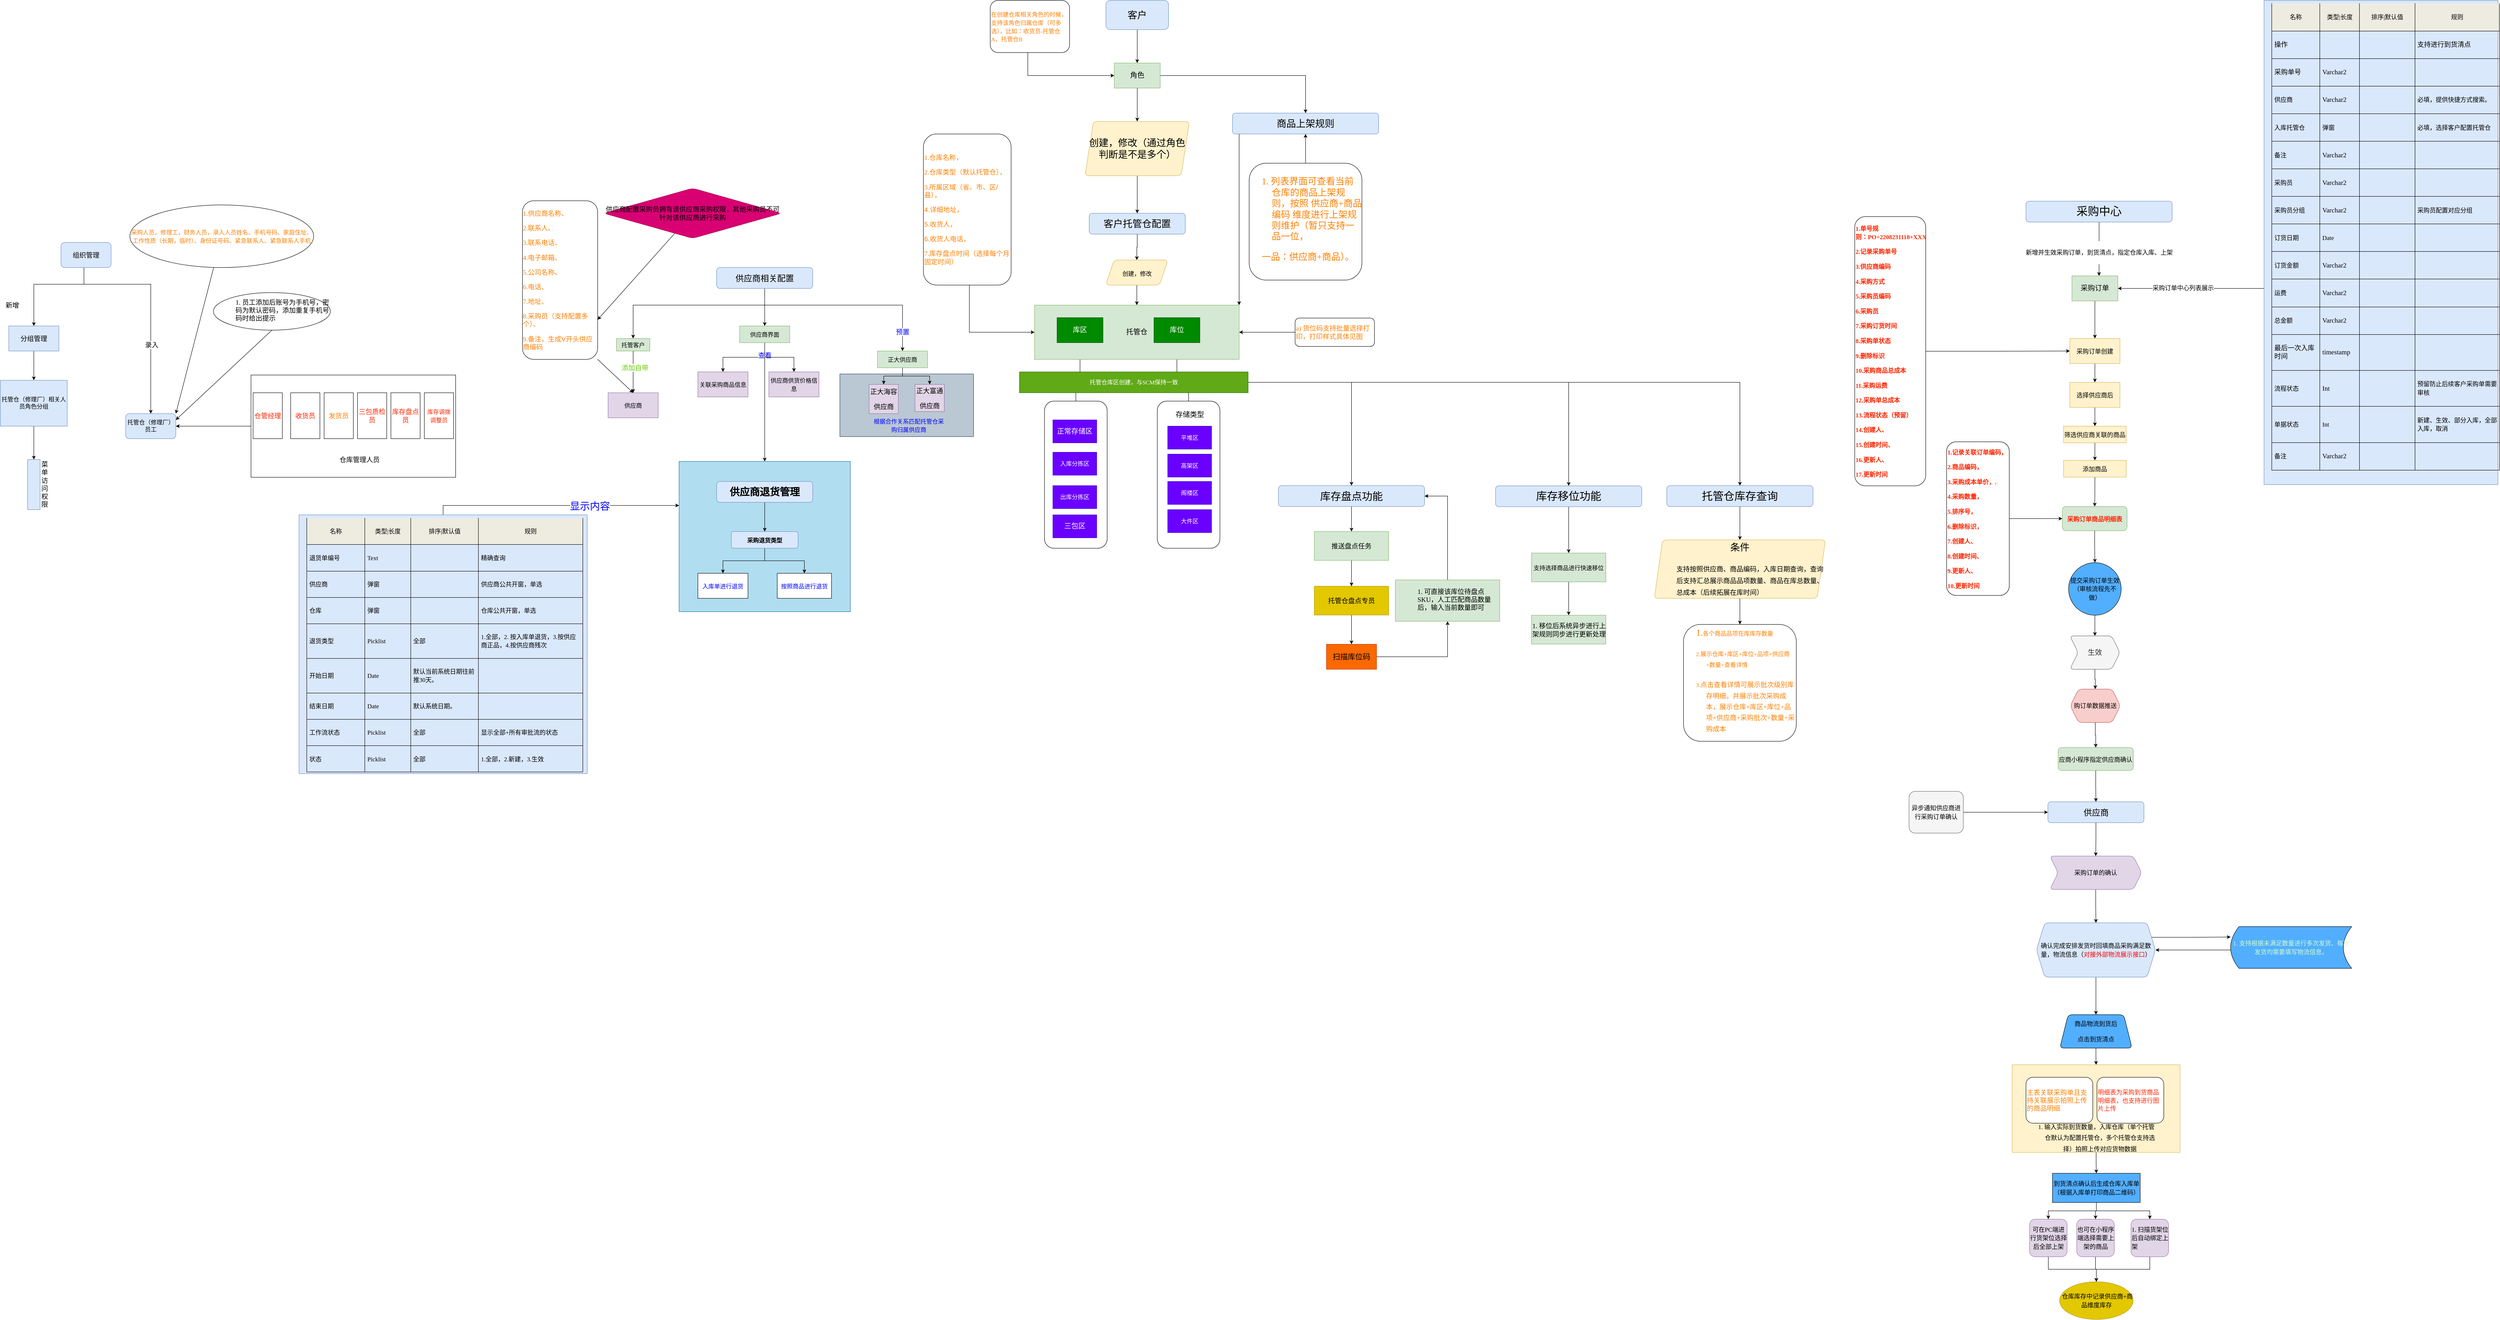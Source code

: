 <mxfile version="20.2.5" type="github">
  <diagram id="6mUi9iJe_wKvNLoWkpxL" name="第 1 页">
    <mxGraphModel dx="1354" dy="1895" grid="1" gridSize="10" guides="1" tooltips="1" connect="1" arrows="1" fold="1" page="1" pageScale="1" pageWidth="827" pageHeight="1169" math="0" shadow="0">
      <root>
        <mxCell id="0" />
        <mxCell id="1" parent="0" />
        <mxCell id="h_pZxIl-bQm0QTLNP9Fx-235" value="" style="edgeStyle=orthogonalEdgeStyle;rounded=0;orthogonalLoop=1;jettySize=auto;html=1;fontSize=17;fontColor=#CCFFCC;" edge="1" parent="1" source="h_pZxIl-bQm0QTLNP9Fx-229" target="h_pZxIl-bQm0QTLNP9Fx-234">
          <mxGeometry relative="1" as="geometry" />
        </mxCell>
        <mxCell id="h_pZxIl-bQm0QTLNP9Fx-229" value="" style="rounded=0;whiteSpace=wrap;html=1;sketch=0;fontSize=17;fillColor=#fff2cc;strokeColor=#d6b656;" vertex="1" parent="1">
          <mxGeometry x="4877" y="2030" width="402" height="210" as="geometry" />
        </mxCell>
        <mxCell id="h_pZxIl-bQm0QTLNP9Fx-139" style="edgeStyle=orthogonalEdgeStyle;rounded=0;orthogonalLoop=1;jettySize=auto;html=1;exitX=0.5;exitY=0;exitDx=0;exitDy=0;fontSize=17;fontColor=#000000;" edge="1" parent="1" source="h_pZxIl-bQm0QTLNP9Fx-111" target="h_pZxIl-bQm0QTLNP9Fx-90">
          <mxGeometry relative="1" as="geometry" />
        </mxCell>
        <mxCell id="h_pZxIl-bQm0QTLNP9Fx-138" style="edgeStyle=orthogonalEdgeStyle;rounded=0;orthogonalLoop=1;jettySize=auto;html=1;fontSize=17;fontColor=#000000;" edge="1" parent="1" source="h_pZxIl-bQm0QTLNP9Fx-108" target="h_pZxIl-bQm0QTLNP9Fx-88">
          <mxGeometry relative="1" as="geometry" />
        </mxCell>
        <mxCell id="h_pZxIl-bQm0QTLNP9Fx-108" value="&lt;p class=&quot;MsoNormal&quot;&gt;&lt;br&gt;&lt;/p&gt;" style="rounded=1;whiteSpace=wrap;html=1;sketch=0;fontSize=16;fontColor=#FF8000;align=left;" vertex="1" parent="1">
          <mxGeometry x="2560" y="440" width="150" height="352.5" as="geometry" />
        </mxCell>
        <mxCell id="h_pZxIl-bQm0QTLNP9Fx-75" value="" style="rounded=0;whiteSpace=wrap;html=1;sketch=0;fontSize=16;fillColor=#b1ddf0;strokeColor=#10739e;" vertex="1" parent="1">
          <mxGeometry x="1685" y="584.5" width="410" height="360" as="geometry" />
        </mxCell>
        <mxCell id="h_pZxIl-bQm0QTLNP9Fx-65" value="" style="rounded=0;whiteSpace=wrap;html=1;sketch=0;fontSize=16;fillColor=#bac8d3;strokeColor=#23445d;" vertex="1" parent="1">
          <mxGeometry x="2070" y="375" width="320" height="150" as="geometry" />
        </mxCell>
        <mxCell id="h_pZxIl-bQm0QTLNP9Fx-30" style="edgeStyle=orthogonalEdgeStyle;rounded=0;orthogonalLoop=1;jettySize=auto;html=1;entryX=1;entryY=0.5;entryDx=0;entryDy=0;fontSize=16;fontColor=#FF8000;" edge="1" parent="1" source="h_pZxIl-bQm0QTLNP9Fx-16" target="h_pZxIl-bQm0QTLNP9Fx-12">
          <mxGeometry relative="1" as="geometry" />
        </mxCell>
        <mxCell id="h_pZxIl-bQm0QTLNP9Fx-16" value="" style="rounded=0;whiteSpace=wrap;html=1;fontSize=16;" vertex="1" parent="1">
          <mxGeometry x="660" y="377.5" width="490" height="245" as="geometry" />
        </mxCell>
        <mxCell id="h_pZxIl-bQm0QTLNP9Fx-2" value="&lt;p class=&quot;MsoNormal&quot;&gt;&lt;br&gt;&lt;/p&gt;" style="text;whiteSpace=wrap;html=1;" vertex="1" parent="1">
          <mxGeometry x="220" y="180" width="90" height="60" as="geometry" />
        </mxCell>
        <mxCell id="h_pZxIl-bQm0QTLNP9Fx-8" style="edgeStyle=orthogonalEdgeStyle;rounded=0;orthogonalLoop=1;jettySize=auto;html=1;fontSize=16;" edge="1" parent="1" source="h_pZxIl-bQm0QTLNP9Fx-3" target="h_pZxIl-bQm0QTLNP9Fx-4">
          <mxGeometry relative="1" as="geometry">
            <Array as="points">
              <mxPoint x="260" y="160" />
              <mxPoint x="140" y="160" />
            </Array>
          </mxGeometry>
        </mxCell>
        <mxCell id="h_pZxIl-bQm0QTLNP9Fx-13" value="新增" style="edgeLabel;html=1;align=center;verticalAlign=middle;resizable=0;points=[];fontSize=16;" vertex="1" connectable="0" parent="h_pZxIl-bQm0QTLNP9Fx-8">
          <mxGeometry x="0.126" y="1" relative="1" as="geometry">
            <mxPoint x="-66" y="49" as="offset" />
          </mxGeometry>
        </mxCell>
        <mxCell id="h_pZxIl-bQm0QTLNP9Fx-14" style="edgeStyle=orthogonalEdgeStyle;rounded=0;orthogonalLoop=1;jettySize=auto;html=1;fontSize=16;" edge="1" parent="1" source="h_pZxIl-bQm0QTLNP9Fx-3" target="h_pZxIl-bQm0QTLNP9Fx-12">
          <mxGeometry relative="1" as="geometry">
            <Array as="points">
              <mxPoint x="260" y="160" />
              <mxPoint x="420" y="160" />
            </Array>
          </mxGeometry>
        </mxCell>
        <mxCell id="h_pZxIl-bQm0QTLNP9Fx-15" value="录入" style="edgeLabel;html=1;align=center;verticalAlign=middle;resizable=0;points=[];fontSize=16;" vertex="1" connectable="0" parent="h_pZxIl-bQm0QTLNP9Fx-14">
          <mxGeometry x="0.353" y="2" relative="1" as="geometry">
            <mxPoint as="offset" />
          </mxGeometry>
        </mxCell>
        <mxCell id="h_pZxIl-bQm0QTLNP9Fx-3" value="&lt;span style=&quot;font-family: 微软雅黑; text-align: left;&quot;&gt;&lt;font style=&quot;font-size: 16px;&quot;&gt;组织管理&lt;/font&gt;&lt;/span&gt;" style="rounded=1;whiteSpace=wrap;html=1;fillColor=#dae8fc;strokeColor=#6c8ebf;" vertex="1" parent="1">
          <mxGeometry x="205" y="60" width="120" height="60" as="geometry" />
        </mxCell>
        <mxCell id="h_pZxIl-bQm0QTLNP9Fx-9" style="edgeStyle=orthogonalEdgeStyle;rounded=0;orthogonalLoop=1;jettySize=auto;html=1;exitX=0.5;exitY=1;exitDx=0;exitDy=0;fontSize=16;" edge="1" parent="1" source="h_pZxIl-bQm0QTLNP9Fx-4" target="h_pZxIl-bQm0QTLNP9Fx-5">
          <mxGeometry relative="1" as="geometry" />
        </mxCell>
        <mxCell id="h_pZxIl-bQm0QTLNP9Fx-4" value="&lt;span style=&quot;font-family: 微软雅黑; text-align: left;&quot;&gt;&lt;font style=&quot;font-size: 16px;&quot;&gt;分组管理&lt;/font&gt;&lt;/span&gt;" style="rounded=0;whiteSpace=wrap;html=1;fillColor=#dae8fc;strokeColor=#6c8ebf;" vertex="1" parent="1">
          <mxGeometry x="80" y="260" width="120" height="60" as="geometry" />
        </mxCell>
        <mxCell id="h_pZxIl-bQm0QTLNP9Fx-11" value="" style="edgeStyle=orthogonalEdgeStyle;rounded=0;orthogonalLoop=1;jettySize=auto;html=1;fontSize=16;" edge="1" parent="1" source="h_pZxIl-bQm0QTLNP9Fx-5" target="h_pZxIl-bQm0QTLNP9Fx-10">
          <mxGeometry relative="1" as="geometry" />
        </mxCell>
        <mxCell id="h_pZxIl-bQm0QTLNP9Fx-5" value="&lt;p class=&quot;MsoNormal&quot;&gt;&lt;span style=&quot;mso-spacerun:&#39;yes&#39;;font-family:微软雅黑;font-size:10.5pt;&lt;br/&gt;mso-font-kerning:1.0pt;&quot; dir=&quot;LTR&quot;&gt;&lt;font face=&quot;微软雅黑&quot;&gt;托管仓（修理厂）相关人员角色分组&lt;/font&gt;&lt;/span&gt;&lt;/p&gt;" style="rounded=0;whiteSpace=wrap;html=1;fillColor=#dae8fc;strokeColor=#6c8ebf;" vertex="1" parent="1">
          <mxGeometry x="60" y="390" width="160" height="110" as="geometry" />
        </mxCell>
        <mxCell id="h_pZxIl-bQm0QTLNP9Fx-10" value="&lt;p style=&quot;margin-top:7.8pt;margin-right:0.0pt;margin-left:39.0pt;&lt;br/&gt;text-indent:-18.0pt;text-align:left;mso-list:l0 level1 lfo1;&quot; class=&quot;MsoBodyTextIndent&quot;&gt;&lt;span style=&quot;font-family: 微软雅黑; letter-spacing: 0pt; font-variant-numeric: normal; font-variant-east-asian: normal; font-size: 12pt;&quot; dir=&quot;LTR&quot;&gt;&lt;font face=&quot;微软雅黑&quot;&gt;菜单访问权限&lt;/font&gt;&lt;/span&gt;&lt;span style=&quot;font-family: 微软雅黑; letter-spacing: 0pt; font-variant-numeric: normal; font-variant-east-asian: normal; font-size: 12pt;&quot; dir=&quot;LTR&quot;&gt;&lt;/span&gt;&lt;/p&gt;" style="rounded=0;whiteSpace=wrap;html=1;fillColor=#dae8fc;strokeColor=#6c8ebf;" vertex="1" parent="1">
          <mxGeometry x="125" y="580" width="30" height="120" as="geometry" />
        </mxCell>
        <mxCell id="h_pZxIl-bQm0QTLNP9Fx-12" value="&lt;p class=&quot;MsoNormal&quot;&gt;&lt;span style=&quot;mso-spacerun:&#39;yes&#39;;font-family:微软雅黑;font-size:10.5pt;&lt;br/&gt;mso-font-kerning:1.0pt;&quot; dir=&quot;LTR&quot;&gt;&lt;font face=&quot;微软雅黑&quot;&gt;托管仓（修理厂）员工&lt;/font&gt;&lt;/span&gt;&lt;/p&gt;" style="rounded=1;whiteSpace=wrap;html=1;fontSize=12;fillColor=#dae8fc;strokeColor=#6c8ebf;" vertex="1" parent="1">
          <mxGeometry x="360" y="470" width="120" height="60" as="geometry" />
        </mxCell>
        <mxCell id="h_pZxIl-bQm0QTLNP9Fx-18" value="&lt;p class=&quot;MsoNormal&quot;&gt;&lt;span style=&quot;mso-spacerun:&#39;yes&#39;;font-family:微软雅黑;color:rgb(255,38,0);&#xa;font-size:10.5pt;mso-font-kerning:1.0pt;&quot; dir=&quot;LTR&quot;&gt;&lt;font face=&quot;微软雅黑&quot;&gt;仓管经理&lt;/font&gt;&lt;/span&gt;&lt;/p&gt;" style="rounded=0;whiteSpace=wrap;html=1;fontSize=16;" vertex="1" parent="1">
          <mxGeometry x="665" y="420" width="70" height="110" as="geometry" />
        </mxCell>
        <mxCell id="h_pZxIl-bQm0QTLNP9Fx-19" value="&lt;p class=&quot;MsoNormal&quot;&gt;&lt;span style=&quot;mso-spacerun:&#39;yes&#39;;font-family:微软雅黑;color:rgb(255,38,0);&#xa;font-size:10.5pt;mso-font-kerning:1.0pt;&quot; dir=&quot;LTR&quot;&gt;&lt;font face=&quot;微软雅黑&quot;&gt;收货员&lt;/font&gt;&lt;/span&gt;&lt;/p&gt;" style="rounded=0;whiteSpace=wrap;html=1;fontSize=16;" vertex="1" parent="1">
          <mxGeometry x="755" y="420" width="70" height="110" as="geometry" />
        </mxCell>
        <mxCell id="h_pZxIl-bQm0QTLNP9Fx-21" value="&lt;p class=&quot;MsoNormal&quot;&gt;&lt;span style=&quot;mso-spacerun:&#39;yes&#39;;font-family:微软雅黑;color:rgb(255,38,0);&lt;br/&gt;font-size:10.5pt;mso-font-kerning:1.0pt;&quot; dir=&quot;LTR&quot;&gt;&lt;font face=&quot;微软雅黑&quot;&gt;三包质检员&lt;/font&gt;&lt;/span&gt;&lt;/p&gt;" style="rounded=0;whiteSpace=wrap;html=1;fontSize=16;" vertex="1" parent="1">
          <mxGeometry x="915" y="420" width="70" height="110" as="geometry" />
        </mxCell>
        <mxCell id="h_pZxIl-bQm0QTLNP9Fx-22" value="&lt;p class=&quot;MsoNormal&quot;&gt;&lt;span dir=&quot;LTR&quot;&gt;&lt;font color=&quot;#ff8000&quot; face=&quot;微软雅黑&quot;&gt;发货员&lt;/font&gt;&lt;/span&gt;&lt;/p&gt;" style="rounded=0;whiteSpace=wrap;html=1;fontSize=16;" vertex="1" parent="1">
          <mxGeometry x="835" y="420" width="70" height="110" as="geometry" />
        </mxCell>
        <mxCell id="h_pZxIl-bQm0QTLNP9Fx-23" value="&lt;p class=&quot;MsoNormal&quot;&gt;&lt;span style=&quot;mso-spacerun:&#39;yes&#39;;font-family:微软雅黑;color:rgb(255,38,0);&lt;br/&gt;font-size:10.5pt;mso-font-kerning:1.0pt;&quot; dir=&quot;LTR&quot;&gt;&lt;font face=&quot;微软雅黑&quot;&gt;库存盘点员&lt;/font&gt;&lt;/span&gt;&lt;/p&gt;" style="rounded=0;whiteSpace=wrap;html=1;fontSize=16;" vertex="1" parent="1">
          <mxGeometry x="995" y="420" width="70" height="110" as="geometry" />
        </mxCell>
        <mxCell id="h_pZxIl-bQm0QTLNP9Fx-24" value="&lt;p class=&quot;MsoNormal&quot;&gt;&lt;span style=&quot;color: rgba(0, 0, 0, 0); font-family: monospace; font-size: 0px; text-align: start;&quot;&gt;%3CmxGraphModel%3E%3Croot%3E%3CmxCell%20id%3D%220%22%2F%3E%3CmxCell%20id%3D%221%22%20parent%3D%220%22%2F%3E%3CmxCell%20id%3D%222%22%20value%3D%22%26lt%3Bp%20class%3D%26quot%3BMsoNormal%26quot%3B%26gt%3B%26lt%3Bspan%20style%3D%26quot%3Bmso-spacerun%3A&#39;yes&#39;%3Bfont-family%3A%E5%BE%AE%E8%BD%AF%E9%9B%85%E9%BB%91%3Bcolor%3Argb(255%2C38%2C0)%3B%26%2310%3Bfont-size%3A10.5pt%3Bmso-font-kerning%3A1.0pt%3B%26quot%3B%20dir%3D%26quot%3BLTR%26quot%3B%26gt%3B%26lt%3Bfont%20face%3D%26quot%3B%E5%BE%AE%E8%BD%AF%E9%9B%85%E9%BB%91%26quot%3B%26gt%3B%E4%BB%93%E7%AE%A1%E7%BB%8F%E7%90%86%26lt%3B%2Ffont%26gt%3B%26lt%3B%2Fspan%26gt%3B%26lt%3B%2Fp%26gt%3B%22%20style%3D%22rounded%3D0%3BwhiteSpace%3Dwrap%3Bhtml%3D1%3BfontSize%3D16%3B%22%20vertex%3D%221%22%20parent%3D%221%22%3E%3CmxGeometry%20x%3D%22620%22%20y%3D%22320%22%20width%3D%2270%22%20height%3D%22110%22%20as%3D%22geometry%22%2F%3E%3C%2FmxCell%3E%3C%2Froot%3E%3C%2FmxGraphModel%3E&lt;/span&gt;&lt;span style=&quot;font-family: 微软雅黑; color: rgb(255, 38, 0); font-size: 10.5pt; background-color: initial;&quot;&gt;库存调拨调整员&lt;/span&gt;&lt;br&gt;&lt;/p&gt;" style="rounded=0;whiteSpace=wrap;html=1;fontSize=16;" vertex="1" parent="1">
          <mxGeometry x="1075" y="420" width="70" height="110" as="geometry" />
        </mxCell>
        <mxCell id="h_pZxIl-bQm0QTLNP9Fx-29" value="&lt;span style=&quot;color: rgb(0, 0, 0); font-family: 微软雅黑;&quot;&gt;仓库管理人员&lt;/span&gt;" style="text;html=1;strokeColor=none;fillColor=none;align=center;verticalAlign=middle;whiteSpace=wrap;rounded=0;fontSize=16;fontColor=#FF8000;" vertex="1" parent="1">
          <mxGeometry x="835" y="560" width="170" height="40" as="geometry" />
        </mxCell>
        <mxCell id="h_pZxIl-bQm0QTLNP9Fx-32" style="rounded=0;orthogonalLoop=1;jettySize=auto;html=1;entryX=1;entryY=0;entryDx=0;entryDy=0;fontSize=16;fontColor=#FF8000;" edge="1" parent="1" source="h_pZxIl-bQm0QTLNP9Fx-31" target="h_pZxIl-bQm0QTLNP9Fx-12">
          <mxGeometry relative="1" as="geometry" />
        </mxCell>
        <mxCell id="h_pZxIl-bQm0QTLNP9Fx-31" value="&lt;p class=&quot;MsoNormal&quot;&gt;&lt;span style=&quot;mso-spacerun:&#39;yes&#39;;font-family:微软雅黑;font-size:10.5pt;&lt;br/&gt;mso-font-kerning:1.0pt;&quot; dir=&quot;LTR&quot;&gt;&lt;font face=&quot;微软雅黑&quot;&gt;采购人员，修理工，财务人员，录入人员姓名、手机号码、家庭住址、工作性质（长期，临时）、身份证号码、紧急联系人、紧急联系人手机&lt;/font&gt;&lt;/span&gt;&lt;/p&gt;" style="ellipse;whiteSpace=wrap;html=1;rounded=0;fontSize=16;fontColor=#FF8000;sketch=0;" vertex="1" parent="1">
          <mxGeometry x="370" y="-30" width="440" height="150" as="geometry" />
        </mxCell>
        <mxCell id="h_pZxIl-bQm0QTLNP9Fx-33" value="&lt;p style=&quot;margin-top:7.8pt;margin-right:0.0pt;margin-left:39.0pt;&lt;br/&gt;text-indent:-18.0pt;text-align:left;mso-list:l0 level1 lfo1;&quot; class=&quot;MsoBodyTextIndent&quot;&gt;&lt;span style=&quot;font-family: 微软雅黑; color: rgb(0, 0, 0); letter-spacing: 0pt; font-variant-numeric: normal; font-variant-east-asian: normal; font-size: 12pt;&quot;&gt;1.&amp;nbsp;&lt;/span&gt;&lt;span style=&quot;font-family: 微软雅黑; color: rgb(0, 0, 0); letter-spacing: 0pt; font-variant-numeric: normal; font-variant-east-asian: normal; font-size: 12pt;&quot; dir=&quot;LTR&quot;&gt;&lt;font face=&quot;微软雅黑&quot;&gt;员工添加后账号为手机号，密码为默认密码，添加重复手机号码时给出提示&lt;/font&gt;&lt;/span&gt;&lt;span style=&quot;font-family: 微软雅黑; color: rgb(0, 0, 0); letter-spacing: 0pt; font-variant-numeric: normal; font-variant-east-asian: normal; font-size: 12pt;&quot; dir=&quot;LTR&quot;&gt;&lt;/span&gt;&lt;/p&gt;" style="ellipse;whiteSpace=wrap;html=1;rounded=0;fontSize=16;fontColor=#FF8000;" vertex="1" parent="1">
          <mxGeometry x="570" y="180" width="280" height="90" as="geometry" />
        </mxCell>
        <mxCell id="h_pZxIl-bQm0QTLNP9Fx-35" style="rounded=0;orthogonalLoop=1;jettySize=auto;html=1;entryX=1;entryY=0.25;entryDx=0;entryDy=0;fontSize=16;fontColor=#FF8000;exitX=0.5;exitY=1;exitDx=0;exitDy=0;" edge="1" parent="1" source="h_pZxIl-bQm0QTLNP9Fx-33" target="h_pZxIl-bQm0QTLNP9Fx-12">
          <mxGeometry relative="1" as="geometry">
            <mxPoint x="689.334" y="118.708" as="sourcePoint" />
            <mxPoint x="490" y="480" as="targetPoint" />
          </mxGeometry>
        </mxCell>
        <mxCell id="h_pZxIl-bQm0QTLNP9Fx-39" style="edgeStyle=orthogonalEdgeStyle;rounded=0;orthogonalLoop=1;jettySize=auto;html=1;entryX=0.5;entryY=0;entryDx=0;entryDy=0;fontSize=16;fontColor=#FF8000;" edge="1" parent="1" source="h_pZxIl-bQm0QTLNP9Fx-36" target="h_pZxIl-bQm0QTLNP9Fx-38">
          <mxGeometry relative="1" as="geometry">
            <Array as="points">
              <mxPoint x="1890" y="210" />
              <mxPoint x="1575" y="210" />
            </Array>
          </mxGeometry>
        </mxCell>
        <mxCell id="h_pZxIl-bQm0QTLNP9Fx-52" style="edgeStyle=orthogonalEdgeStyle;rounded=0;orthogonalLoop=1;jettySize=auto;html=1;fontSize=16;fontColor=#000000;" edge="1" parent="1" source="h_pZxIl-bQm0QTLNP9Fx-36" target="h_pZxIl-bQm0QTLNP9Fx-51">
          <mxGeometry relative="1" as="geometry" />
        </mxCell>
        <mxCell id="h_pZxIl-bQm0QTLNP9Fx-58" style="edgeStyle=orthogonalEdgeStyle;rounded=0;orthogonalLoop=1;jettySize=auto;html=1;fontSize=16;fontColor=#0000FF;entryX=0.5;entryY=0;entryDx=0;entryDy=0;" edge="1" parent="1" source="h_pZxIl-bQm0QTLNP9Fx-36" target="h_pZxIl-bQm0QTLNP9Fx-59">
          <mxGeometry relative="1" as="geometry">
            <mxPoint x="2200" y="270" as="targetPoint" />
            <Array as="points">
              <mxPoint x="1890" y="210" />
              <mxPoint x="2220" y="210" />
            </Array>
          </mxGeometry>
        </mxCell>
        <mxCell id="h_pZxIl-bQm0QTLNP9Fx-60" value="预置" style="edgeLabel;html=1;align=center;verticalAlign=middle;resizable=0;points=[];fontSize=16;fontColor=#0000FF;" vertex="1" connectable="0" parent="h_pZxIl-bQm0QTLNP9Fx-58">
          <mxGeometry x="0.741" y="-1" relative="1" as="geometry">
            <mxPoint x="1" y="16" as="offset" />
          </mxGeometry>
        </mxCell>
        <mxCell id="h_pZxIl-bQm0QTLNP9Fx-36" value="&lt;h3 style=&quot;margin-right:0.0pt;text-align:justify;text-justify:inter-ideograph;&quot; align=&quot;justify&quot;&gt;&lt;span style=&quot;font-family: 微软雅黑; letter-spacing: 0pt; font-weight: normal; font-variant-numeric: normal; font-variant-east-asian: normal; font-size: 15pt;&quot; dir=&quot;LTR&quot;&gt;&lt;font face=&quot;微软雅黑&quot;&gt;供应商相关配置&lt;/font&gt;&lt;/span&gt;&lt;span style=&quot;font-family: 微软雅黑; letter-spacing: 0pt; font-weight: normal; font-variant-numeric: normal; font-variant-east-asian: normal; font-size: 15pt;&quot; dir=&quot;LTR&quot;&gt;&lt;/span&gt;&lt;/h3&gt;" style="rounded=1;whiteSpace=wrap;html=1;fontSize=12;fontColor=default;fillColor=#dae8fc;strokeColor=#6c8ebf;" vertex="1" parent="1">
          <mxGeometry x="1775" y="120" width="230" height="50" as="geometry" />
        </mxCell>
        <mxCell id="h_pZxIl-bQm0QTLNP9Fx-42" style="edgeStyle=orthogonalEdgeStyle;rounded=0;orthogonalLoop=1;jettySize=auto;html=1;entryX=0.5;entryY=0;entryDx=0;entryDy=0;fontSize=16;fontColor=#FF8000;" edge="1" parent="1" source="h_pZxIl-bQm0QTLNP9Fx-38" target="h_pZxIl-bQm0QTLNP9Fx-40">
          <mxGeometry relative="1" as="geometry">
            <mxPoint x="1575" y="420" as="targetPoint" />
          </mxGeometry>
        </mxCell>
        <mxCell id="h_pZxIl-bQm0QTLNP9Fx-43" value="&lt;font color=&quot;#66cc00&quot;&gt;添加自带&lt;/font&gt;" style="edgeLabel;html=1;align=center;verticalAlign=middle;resizable=0;points=[];fontSize=16;fontColor=#FF8000;" vertex="1" connectable="0" parent="h_pZxIl-bQm0QTLNP9Fx-42">
          <mxGeometry x="-0.198" y="4" relative="1" as="geometry">
            <mxPoint as="offset" />
          </mxGeometry>
        </mxCell>
        <mxCell id="h_pZxIl-bQm0QTLNP9Fx-38" value="&lt;p class=&quot;MsoNormal&quot;&gt;&lt;span style=&quot;mso-spacerun:&#39;yes&#39;;font-family:微软雅黑;font-size:10.5pt;&lt;br/&gt;mso-font-kerning:1.0pt;&quot; dir=&quot;LTR&quot;&gt;&lt;font face=&quot;微软雅黑&quot;&gt;托管客户&lt;/font&gt;&lt;/span&gt;&lt;/p&gt;" style="rounded=0;whiteSpace=wrap;html=1;fontSize=16;fillColor=#d5e8d4;strokeColor=#82b366;" vertex="1" parent="1">
          <mxGeometry x="1535" y="290" width="80" height="30" as="geometry" />
        </mxCell>
        <mxCell id="h_pZxIl-bQm0QTLNP9Fx-40" value="&lt;p class=&quot;MsoNormal&quot;&gt;&lt;span style=&quot;mso-spacerun:&#39;yes&#39;;font-family:微软雅黑;font-size:10.5pt;&lt;br/&gt;mso-font-kerning:1.0pt;&quot; dir=&quot;LTR&quot;&gt;&lt;font face=&quot;微软雅黑&quot;&gt;供应商&lt;/font&gt;&lt;/span&gt;&lt;/p&gt;" style="rounded=0;whiteSpace=wrap;html=1;fontSize=16;fillColor=#e1d5e7;strokeColor=#9673a6;" vertex="1" parent="1">
          <mxGeometry x="1515" y="420" width="120" height="60" as="geometry" />
        </mxCell>
        <mxCell id="h_pZxIl-bQm0QTLNP9Fx-47" style="rounded=0;orthogonalLoop=1;jettySize=auto;html=1;exitX=1;exitY=1;exitDx=0;exitDy=0;fontSize=16;fontColor=#FF8000;entryX=0.5;entryY=0;entryDx=0;entryDy=0;" edge="1" parent="1" source="h_pZxIl-bQm0QTLNP9Fx-46" target="h_pZxIl-bQm0QTLNP9Fx-40">
          <mxGeometry relative="1" as="geometry">
            <mxPoint x="1551.818" y="420" as="targetPoint" />
          </mxGeometry>
        </mxCell>
        <mxCell id="h_pZxIl-bQm0QTLNP9Fx-46" value="&lt;p style=&quot;text-align: left;&quot; class=&quot;MsoNormal&quot;&gt;&lt;span dir=&quot;LTR&quot;&gt;&lt;font face=&quot;微软雅黑&quot;&gt;1.供应商名称、&lt;/font&gt;&lt;/span&gt;&lt;/p&gt;&lt;p style=&quot;text-align: left;&quot; class=&quot;MsoNormal&quot;&gt;&lt;span dir=&quot;LTR&quot;&gt;&lt;font face=&quot;微软雅黑&quot;&gt;2.联系人、&lt;/font&gt;&lt;/span&gt;&lt;/p&gt;&lt;p style=&quot;text-align: left;&quot; class=&quot;MsoNormal&quot;&gt;&lt;span dir=&quot;LTR&quot;&gt;&lt;font face=&quot;微软雅黑&quot;&gt;3.联系电话、&lt;/font&gt;&lt;/span&gt;&lt;/p&gt;&lt;p style=&quot;text-align: left;&quot; class=&quot;MsoNormal&quot;&gt;&lt;span dir=&quot;LTR&quot;&gt;&lt;font face=&quot;微软雅黑&quot;&gt;4.电子邮箱、&lt;/font&gt;&lt;/span&gt;&lt;/p&gt;&lt;p style=&quot;text-align: left;&quot; class=&quot;MsoNormal&quot;&gt;&lt;span dir=&quot;LTR&quot;&gt;&lt;font face=&quot;微软雅黑&quot;&gt;5.公司名称、&lt;/font&gt;&lt;/span&gt;&lt;/p&gt;&lt;p style=&quot;text-align: left;&quot; class=&quot;MsoNormal&quot;&gt;&lt;span dir=&quot;LTR&quot;&gt;&lt;font face=&quot;微软雅黑&quot;&gt;6.电话、&lt;/font&gt;&lt;/span&gt;&lt;/p&gt;&lt;p style=&quot;text-align: left;&quot; class=&quot;MsoNormal&quot;&gt;&lt;span dir=&quot;LTR&quot;&gt;&lt;font face=&quot;微软雅黑&quot;&gt;7.地址、&lt;/font&gt;&lt;/span&gt;&lt;/p&gt;&lt;p style=&quot;text-align: left;&quot; class=&quot;MsoNormal&quot;&gt;&lt;span dir=&quot;LTR&quot;&gt;&lt;font face=&quot;微软雅黑&quot;&gt;8.采购员（支持配置多个）、&lt;/font&gt;&lt;/span&gt;&lt;/p&gt;&lt;p style=&quot;text-align: left;&quot; class=&quot;MsoNormal&quot;&gt;&lt;span dir=&quot;LTR&quot;&gt;&lt;font face=&quot;微软雅黑&quot;&gt;9.备注，生成&lt;/font&gt;&lt;/span&gt;&lt;span dir=&quot;LTR&quot;&gt;V&lt;/span&gt;&lt;span dir=&quot;LTR&quot;&gt;&lt;font face=&quot;微软雅黑&quot;&gt;开头供应商编码&lt;/font&gt;&lt;/span&gt;&lt;/p&gt;" style="rounded=1;whiteSpace=wrap;html=1;fontSize=16;fontColor=#FF8000;" vertex="1" parent="1">
          <mxGeometry x="1310" y="-40" width="180" height="380" as="geometry" />
        </mxCell>
        <mxCell id="h_pZxIl-bQm0QTLNP9Fx-49" style="edgeStyle=none;rounded=0;orthogonalLoop=1;jettySize=auto;html=1;entryX=1;entryY=0.75;entryDx=0;entryDy=0;fontSize=16;fontColor=#FF8000;" edge="1" parent="1" source="h_pZxIl-bQm0QTLNP9Fx-48" target="h_pZxIl-bQm0QTLNP9Fx-46">
          <mxGeometry relative="1" as="geometry" />
        </mxCell>
        <mxCell id="h_pZxIl-bQm0QTLNP9Fx-48" value="&lt;p class=&quot;MsoNormal&quot;&gt;&lt;span dir=&quot;LTR&quot;&gt;&lt;font color=&quot;#000000&quot; face=&quot;微软雅黑&quot;&gt;供应商配置采购员拥有该供应商采购权限，其他采购员不可针对该供应商进行采购&lt;/font&gt;&lt;/span&gt;&lt;/p&gt;" style="rhombus;whiteSpace=wrap;html=1;rounded=1;fontSize=16;fontColor=#ffffff;fillColor=#d80073;strokeColor=#A50040;" vertex="1" parent="1">
          <mxGeometry x="1505" y="-70" width="425" height="120" as="geometry" />
        </mxCell>
        <mxCell id="h_pZxIl-bQm0QTLNP9Fx-55" style="edgeStyle=orthogonalEdgeStyle;rounded=0;orthogonalLoop=1;jettySize=auto;html=1;exitX=0.5;exitY=1;exitDx=0;exitDy=0;entryX=0.5;entryY=0;entryDx=0;entryDy=0;fontSize=16;fontColor=#000000;" edge="1" parent="1" source="h_pZxIl-bQm0QTLNP9Fx-51" target="h_pZxIl-bQm0QTLNP9Fx-53">
          <mxGeometry relative="1" as="geometry" />
        </mxCell>
        <mxCell id="h_pZxIl-bQm0QTLNP9Fx-57" value="查看" style="edgeLabel;html=1;align=center;verticalAlign=middle;resizable=0;points=[];fontSize=16;fontColor=#0000FF;" vertex="1" connectable="0" parent="h_pZxIl-bQm0QTLNP9Fx-55">
          <mxGeometry x="0.128" y="-1" relative="1" as="geometry">
            <mxPoint x="61" y="-4" as="offset" />
          </mxGeometry>
        </mxCell>
        <mxCell id="h_pZxIl-bQm0QTLNP9Fx-56" style="edgeStyle=orthogonalEdgeStyle;rounded=0;orthogonalLoop=1;jettySize=auto;html=1;entryX=0.5;entryY=0;entryDx=0;entryDy=0;fontSize=16;fontColor=#000000;" edge="1" parent="1" source="h_pZxIl-bQm0QTLNP9Fx-51" target="h_pZxIl-bQm0QTLNP9Fx-54">
          <mxGeometry relative="1" as="geometry" />
        </mxCell>
        <mxCell id="h_pZxIl-bQm0QTLNP9Fx-177" style="edgeStyle=orthogonalEdgeStyle;rounded=0;orthogonalLoop=1;jettySize=auto;html=1;entryX=0.5;entryY=0;entryDx=0;entryDy=0;fontSize=26;fontColor=#FF8000;" edge="1" parent="1" source="h_pZxIl-bQm0QTLNP9Fx-51" target="h_pZxIl-bQm0QTLNP9Fx-75">
          <mxGeometry relative="1" as="geometry" />
        </mxCell>
        <mxCell id="h_pZxIl-bQm0QTLNP9Fx-51" value="&lt;p class=&quot;MsoNormal&quot;&gt;&lt;span style=&quot;mso-spacerun:&#39;yes&#39;;font-family:微软雅黑;font-size:10.5pt;&lt;br/&gt;mso-font-kerning:1.0pt;&quot; dir=&quot;LTR&quot;&gt;&lt;font face=&quot;微软雅黑&quot;&gt;供应商界面&lt;/font&gt;&lt;/span&gt;&lt;/p&gt;" style="rounded=0;whiteSpace=wrap;html=1;fontSize=16;fillColor=#d5e8d4;strokeColor=#82b366;" vertex="1" parent="1">
          <mxGeometry x="1830" y="260" width="120" height="40" as="geometry" />
        </mxCell>
        <mxCell id="h_pZxIl-bQm0QTLNP9Fx-53" value="&lt;p class=&quot;MsoNormal&quot;&gt;&lt;span style=&quot;mso-spacerun:&#39;yes&#39;;font-family:微软雅黑;font-size:10.5pt;&lt;br/&gt;mso-font-kerning:1.0pt;&quot; dir=&quot;LTR&quot;&gt;&lt;font face=&quot;微软雅黑&quot;&gt;关联采购商品信息&lt;/font&gt;&lt;/span&gt;&lt;/p&gt;" style="rounded=0;whiteSpace=wrap;html=1;fontSize=16;fillColor=#e1d5e7;strokeColor=#9673a6;" vertex="1" parent="1">
          <mxGeometry x="1730" y="370" width="120" height="60" as="geometry" />
        </mxCell>
        <mxCell id="h_pZxIl-bQm0QTLNP9Fx-54" value="&lt;p class=&quot;MsoNormal&quot;&gt;&lt;span style=&quot;mso-spacerun:&#39;yes&#39;;font-family:微软雅黑;font-size:10.5pt;&lt;br/&gt;mso-font-kerning:1.0pt;&quot; dir=&quot;LTR&quot;&gt;&lt;font face=&quot;微软雅黑&quot;&gt;供应商供货价格信息&lt;/font&gt;&lt;/span&gt;&lt;/p&gt;" style="rounded=0;whiteSpace=wrap;html=1;fontSize=16;fillColor=#e1d5e7;strokeColor=#9673a6;" vertex="1" parent="1">
          <mxGeometry x="1900" y="370" width="120" height="60" as="geometry" />
        </mxCell>
        <mxCell id="h_pZxIl-bQm0QTLNP9Fx-63" style="edgeStyle=orthogonalEdgeStyle;rounded=0;orthogonalLoop=1;jettySize=auto;html=1;fontSize=16;fontColor=#0000FF;" edge="1" parent="1" source="h_pZxIl-bQm0QTLNP9Fx-59" target="h_pZxIl-bQm0QTLNP9Fx-61">
          <mxGeometry relative="1" as="geometry" />
        </mxCell>
        <mxCell id="h_pZxIl-bQm0QTLNP9Fx-64" style="edgeStyle=orthogonalEdgeStyle;rounded=0;orthogonalLoop=1;jettySize=auto;html=1;entryX=0.5;entryY=0;entryDx=0;entryDy=0;fontSize=16;fontColor=#0000FF;" edge="1" parent="1" source="h_pZxIl-bQm0QTLNP9Fx-59" target="h_pZxIl-bQm0QTLNP9Fx-62">
          <mxGeometry relative="1" as="geometry" />
        </mxCell>
        <mxCell id="h_pZxIl-bQm0QTLNP9Fx-59" value="&lt;p class=&quot;MsoNormal&quot;&gt;&lt;span style=&quot;mso-spacerun:&#39;yes&#39;;font-family:微软雅黑;font-size:10.5pt;&lt;br/&gt;mso-font-kerning:1.0pt;&quot; dir=&quot;LTR&quot;&gt;&lt;font face=&quot;微软雅黑&quot;&gt;正大供应商&lt;/font&gt;&lt;/span&gt;&lt;/p&gt;" style="rounded=0;whiteSpace=wrap;html=1;fontSize=16;fillColor=#d5e8d4;strokeColor=#82b366;" vertex="1" parent="1">
          <mxGeometry x="2160" y="320" width="120" height="40" as="geometry" />
        </mxCell>
        <mxCell id="h_pZxIl-bQm0QTLNP9Fx-61" value="&lt;p class=&quot;MsoNormal&quot;&gt;&lt;span dir=&quot;LTR&quot;&gt;&lt;font face=&quot;微软雅黑&quot;&gt;正大海容&lt;/font&gt;&lt;/span&gt;&lt;/p&gt;&lt;p class=&quot;MsoNormal&quot;&gt;&lt;span dir=&quot;LTR&quot;&gt;&lt;font face=&quot;微软雅黑&quot;&gt;供应商&lt;/font&gt;&lt;/span&gt;&lt;/p&gt;" style="rounded=0;whiteSpace=wrap;html=1;fontSize=16;fillColor=#e1d5e7;strokeColor=#9673a6;" vertex="1" parent="1">
          <mxGeometry x="2140" y="400" width="70" height="70" as="geometry" />
        </mxCell>
        <mxCell id="h_pZxIl-bQm0QTLNP9Fx-62" value="&lt;p class=&quot;MsoNormal&quot;&gt;&lt;span dir=&quot;LTR&quot;&gt;&lt;font face=&quot;微软雅黑&quot;&gt;正大富通&lt;/font&gt;&lt;/span&gt;&lt;/p&gt;&lt;p class=&quot;MsoNormal&quot;&gt;&lt;span dir=&quot;LTR&quot;&gt;&lt;span style=&quot;font-family: 微软雅黑;&quot;&gt;供应商&lt;/span&gt;&lt;font face=&quot;微软雅黑&quot;&gt;&lt;br&gt;&lt;/font&gt;&lt;/span&gt;&lt;/p&gt;" style="rounded=0;whiteSpace=wrap;html=1;fontSize=16;fillColor=#e1d5e7;strokeColor=#9673a6;" vertex="1" parent="1">
          <mxGeometry x="2250" y="400" width="70" height="65" as="geometry" />
        </mxCell>
        <mxCell id="h_pZxIl-bQm0QTLNP9Fx-66" value="&lt;p class=&quot;MsoNormal&quot;&gt;&lt;span style=&quot;mso-spacerun:&#39;yes&#39;;font-family:微软雅黑;font-size:10.5pt;&lt;br/&gt;mso-font-kerning:1.0pt;&quot; dir=&quot;LTR&quot;&gt;&lt;font face=&quot;微软雅黑&quot;&gt;根据合作关系匹配托管仓采购归属供应商&lt;/font&gt;&lt;/span&gt;&lt;/p&gt;" style="text;html=1;strokeColor=none;fillColor=none;align=center;verticalAlign=middle;whiteSpace=wrap;rounded=0;sketch=0;fontSize=16;fontColor=#0000FF;" vertex="1" parent="1">
          <mxGeometry x="2150" y="480" width="170" height="35" as="geometry" />
        </mxCell>
        <mxCell id="h_pZxIl-bQm0QTLNP9Fx-69" style="edgeStyle=orthogonalEdgeStyle;rounded=0;orthogonalLoop=1;jettySize=auto;html=1;entryX=0.5;entryY=0;entryDx=0;entryDy=0;fontSize=16;fontColor=#0000FF;" edge="1" parent="1" source="h_pZxIl-bQm0QTLNP9Fx-67" target="h_pZxIl-bQm0QTLNP9Fx-68">
          <mxGeometry relative="1" as="geometry" />
        </mxCell>
        <mxCell id="h_pZxIl-bQm0QTLNP9Fx-67" value="&lt;h2 style=&quot;margin-right:0.0pt;text-align:justify;text-justify:inter-ideograph;&lt;br/&gt;line-height:150%;&quot; align=&quot;justify&quot;&gt;&lt;b&gt;&lt;span style=&quot;font-family: 微软雅黑; letter-spacing: 0pt; font-variant-numeric: normal; font-variant-east-asian: normal; font-size: 18pt;&quot; dir=&quot;LTR&quot;&gt;&lt;font face=&quot;微软雅黑&quot;&gt;供应商退货管理&lt;/font&gt;&lt;/span&gt;&lt;/b&gt;&lt;b&gt;&lt;span style=&quot;font-family: 微软雅黑; letter-spacing: 0pt; font-variant-numeric: normal; font-variant-east-asian: normal; font-size: 18pt;&quot; dir=&quot;LTR&quot;&gt;&lt;/span&gt;&lt;/b&gt;&lt;/h2&gt;" style="rounded=1;whiteSpace=wrap;html=1;fontSize=12;fontColor=default;fillColor=#dae8fc;strokeColor=#6c8ebf;" vertex="1" parent="1">
          <mxGeometry x="1775" y="632.5" width="230" height="50" as="geometry" />
        </mxCell>
        <mxCell id="h_pZxIl-bQm0QTLNP9Fx-73" style="edgeStyle=orthogonalEdgeStyle;rounded=0;orthogonalLoop=1;jettySize=auto;html=1;fontSize=16;fontColor=#0000FF;" edge="1" parent="1" source="h_pZxIl-bQm0QTLNP9Fx-68" target="h_pZxIl-bQm0QTLNP9Fx-71">
          <mxGeometry relative="1" as="geometry" />
        </mxCell>
        <mxCell id="h_pZxIl-bQm0QTLNP9Fx-74" style="edgeStyle=orthogonalEdgeStyle;rounded=0;orthogonalLoop=1;jettySize=auto;html=1;entryX=0.5;entryY=0;entryDx=0;entryDy=0;fontSize=16;fontColor=#0000FF;" edge="1" parent="1" source="h_pZxIl-bQm0QTLNP9Fx-68" target="h_pZxIl-bQm0QTLNP9Fx-72">
          <mxGeometry relative="1" as="geometry">
            <Array as="points">
              <mxPoint x="1890" y="822.5" />
              <mxPoint x="1985" y="822.5" />
            </Array>
          </mxGeometry>
        </mxCell>
        <mxCell id="h_pZxIl-bQm0QTLNP9Fx-68" value="&lt;h2 align=&quot;justify&quot;&gt;&lt;p class=&quot;MsoNormal&quot;&gt;&lt;span style=&quot;mso-spacerun:&#39;yes&#39;;font-family:微软雅黑;font-size:10.5pt;&lt;br/&gt;mso-font-kerning:1.0pt;&quot; dir=&quot;LTR&quot;&gt;&lt;font face=&quot;微软雅黑&quot;&gt;采购退货类型&lt;/font&gt;&lt;/span&gt;&lt;/p&gt;&lt;/h2&gt;" style="rounded=1;whiteSpace=wrap;html=1;fontSize=12;fontColor=default;fillColor=#dae8fc;strokeColor=#6c8ebf;" vertex="1" parent="1">
          <mxGeometry x="1810" y="752.5" width="160" height="40" as="geometry" />
        </mxCell>
        <mxCell id="h_pZxIl-bQm0QTLNP9Fx-71" value="&lt;p class=&quot;MsoNormal&quot;&gt;&lt;span style=&quot;mso-spacerun:&#39;yes&#39;;font-family:微软雅黑;font-size:10.5pt;&lt;br/&gt;mso-font-kerning:1.0pt;&quot; dir=&quot;LTR&quot;&gt;&lt;font face=&quot;微软雅黑&quot;&gt;入库单进行退货&lt;/font&gt;&lt;/span&gt;&lt;/p&gt;" style="rounded=0;whiteSpace=wrap;html=1;sketch=0;fontSize=16;fontColor=#0000FF;" vertex="1" parent="1">
          <mxGeometry x="1730" y="852.5" width="120" height="60" as="geometry" />
        </mxCell>
        <mxCell id="h_pZxIl-bQm0QTLNP9Fx-72" value="&lt;p class=&quot;MsoNormal&quot;&gt;&lt;span style=&quot;mso-spacerun:&#39;yes&#39;;font-family:微软雅黑;font-size:10.5pt;&lt;br/&gt;mso-font-kerning:1.0pt;&quot; dir=&quot;LTR&quot;&gt;&lt;font face=&quot;微软雅黑&quot;&gt;按照商品进行退货&lt;/font&gt;&lt;/span&gt;&lt;/p&gt;" style="rounded=0;whiteSpace=wrap;html=1;sketch=0;fontSize=16;fontColor=#0000FF;" vertex="1" parent="1">
          <mxGeometry x="1920" y="852.5" width="130" height="60" as="geometry" />
        </mxCell>
        <mxCell id="h_pZxIl-bQm0QTLNP9Fx-78" style="edgeStyle=orthogonalEdgeStyle;rounded=0;orthogonalLoop=1;jettySize=auto;html=1;fontSize=16;fontColor=#0000FF;" edge="1" parent="1" source="h_pZxIl-bQm0QTLNP9Fx-77" target="h_pZxIl-bQm0QTLNP9Fx-75">
          <mxGeometry relative="1" as="geometry">
            <Array as="points">
              <mxPoint x="1120" y="690" />
            </Array>
          </mxGeometry>
        </mxCell>
        <mxCell id="h_pZxIl-bQm0QTLNP9Fx-79" value="&lt;font style=&quot;font-size: 24px;&quot;&gt;显示内容&lt;/font&gt;" style="edgeLabel;html=1;align=center;verticalAlign=middle;resizable=0;points=[];fontSize=16;fontColor=#0000FF;" vertex="1" connectable="0" parent="h_pZxIl-bQm0QTLNP9Fx-78">
          <mxGeometry x="0.204" y="-1" relative="1" as="geometry">
            <mxPoint x="20" y="1" as="offset" />
          </mxGeometry>
        </mxCell>
        <mxCell id="h_pZxIl-bQm0QTLNP9Fx-77" value="&lt;table style=&quot;border-collapse:collapse;width:496.1pt;margin-left:12.2pt;&#xa;mso-table-layout-alt:fixed;border:none;mso-border-left-alt:1.0pt solid rgb(255,255,255);&#xa;mso-border-top-alt:1.0pt solid rgb(255,255,255);mso-border-right-alt:1.0pt solid rgb(255,255,255);mso-border-bottom-alt:1.0pt solid rgb(255,255,255);&#xa;mso-border-insideh:1.0pt solid rgb(255,255,255);mso-border-insidev:1.0pt solid rgb(255,255,255);mso-padding-alt:0.0pt 0.5pt 0.0pt 0.5pt ;&quot; cellspacing=&quot;0&quot; border=&quot;1&quot; class=&quot;MsoNormalTable&quot;&gt;&lt;tbody&gt;&lt;tr style=&quot;height:16.5pt;&quot;&gt;&lt;td style=&quot;width:104.65pt;padding:4.0pt 4.0pt 4.0pt 4.0pt ;border-left:1.0pt solid rgb(0,0,0);&#xa;mso-border-left-alt:0.5pt solid rgb(0,0,0);border-right:1.0pt solid rgb(0,0,0);mso-border-right-alt:0.5pt solid rgb(0,0,0);&#xa;border-top:1.0pt solid rgb(0,0,0);mso-border-top-alt:0.5pt solid rgb(0,0,0);border-bottom:1.0pt solid rgb(0,0,0);&#xa;mso-border-bottom-alt:0.5pt solid rgb(0,0,0);background:rgb(238,236,225);&quot; valign=&quot;center&quot; width=&quot;139&quot;&gt;&lt;p style=&quot;text-align:center;&quot; align=&quot;center&quot; class=&quot;MsoNormal&quot;&gt;&lt;span style=&quot;font-family:&#39;Arial Unicode MS&#39;;color:rgb(0,0,0);letter-spacing:0.0pt;&#xa;font-weight:normal;text-transform:none;text-underline:rgb(0,0,0);&#xa;font-style:normal;font-variant:normal;font-size:11.0pt;&#xa;mso-font-kerning:0.0pt;&quot; dir=&quot;LTR&quot;&gt;&lt;font face=&quot;Arial Unicode MS&quot;&gt;名称&lt;/font&gt;&lt;/span&gt;&lt;span style=&quot;font-family:&#39;Arial Unicode MS&#39;;color:rgb(0,0,0);letter-spacing:0.0pt;&#xa;font-weight:normal;text-transform:none;text-underline:rgb(0,0,0);&#xa;font-style:normal;font-variant:normal;font-size:11.0pt;&#xa;mso-font-kerning:0.0pt;&quot;&gt;&lt;/span&gt;&lt;/p&gt;&lt;/td&gt;&lt;td style=&quot;width:77.95pt;padding:4.0pt 4.0pt 4.0pt 4.0pt ;border-left:none;&#xa;mso-border-left-alt:none;border-right:1.0pt solid rgb(0,0,0);mso-border-right-alt:0.5pt solid rgb(0,0,0);&#xa;border-top:1.0pt solid rgb(0,0,0);mso-border-top-alt:0.5pt solid rgb(0,0,0);border-bottom:1.0pt solid rgb(0,0,0);&#xa;mso-border-bottom-alt:0.5pt solid rgb(0,0,0);background:rgb(238,236,225);&quot; valign=&quot;center&quot; width=&quot;103&quot;&gt;&lt;p style=&quot;text-align:center;&quot; align=&quot;center&quot; class=&quot;MsoNormal&quot;&gt;&lt;span style=&quot;font-family:&#39;Arial Unicode MS&#39;;color:rgb(0,0,0);letter-spacing:0.0pt;&#xa;font-weight:normal;text-transform:none;text-underline:rgb(0,0,0);&#xa;font-style:normal;font-variant:normal;font-size:11.0pt;&#xa;mso-font-kerning:0.0pt;&quot; dir=&quot;LTR&quot;&gt;&lt;font face=&quot;Arial Unicode MS&quot;&gt;类型&lt;/font&gt;&lt;/span&gt;&lt;span style=&quot;font-family:&#39;Times New Roman&#39;;mso-fareast-font-family:&#39;Arial Unicode MS&#39;;mso-bidi-font-family:&#39;Arial Unicode MS&#39;;&#xa;color:rgb(0,0,0);letter-spacing:0.0pt;font-weight:normal;&#xa;text-transform:none;text-underline:rgb(0,0,0);font-style:normal;&#xa;font-variant:normal;font-size:11.0pt;mso-font-kerning:0.0pt;&quot; dir=&quot;LTR&quot;&gt;|&lt;/span&gt;&lt;span style=&quot;font-family:&#39;Arial Unicode MS&#39;;color:rgb(0,0,0);letter-spacing:0.0pt;&#xa;font-weight:normal;text-transform:none;text-underline:rgb(0,0,0);&#xa;font-style:normal;font-variant:normal;font-size:11.0pt;&#xa;mso-font-kerning:0.0pt;&quot; dir=&quot;LTR&quot;&gt;&lt;font face=&quot;Arial Unicode MS&quot;&gt;长度&lt;/font&gt;&lt;/span&gt;&lt;span style=&quot;font-family:&#39;Arial Unicode MS&#39;;color:rgb(0,0,0);letter-spacing:0.0pt;&#xa;font-weight:normal;text-transform:none;text-underline:rgb(0,0,0);&#xa;font-style:normal;font-variant:normal;font-size:11.0pt;&#xa;mso-font-kerning:0.0pt;&quot;&gt;&lt;/span&gt;&lt;/p&gt;&lt;/td&gt;&lt;td style=&quot;width:120.5pt;padding:4.0pt 4.0pt 4.0pt 4.0pt ;border-left:none;&#xa;mso-border-left-alt:none;border-right:1.0pt solid rgb(0,0,0);mso-border-right-alt:0.5pt solid rgb(0,0,0);&#xa;border-top:1.0pt solid rgb(0,0,0);mso-border-top-alt:0.5pt solid rgb(0,0,0);border-bottom:1.0pt solid rgb(0,0,0);&#xa;mso-border-bottom-alt:0.5pt solid rgb(0,0,0);background:rgb(238,236,225);&quot; valign=&quot;center&quot; width=&quot;160&quot;&gt;&lt;p style=&quot;text-align:center;&quot; align=&quot;center&quot; class=&quot;MsoNormal&quot;&gt;&lt;span style=&quot;font-family:&#39;Arial Unicode MS&#39;;color:rgb(0,0,0);letter-spacing:0.0pt;&#xa;font-weight:normal;text-transform:none;text-underline:rgb(0,0,0);&#xa;font-style:normal;font-variant:normal;font-size:11.0pt;&#xa;mso-font-kerning:0.0pt;&quot; dir=&quot;LTR&quot;&gt;&lt;font face=&quot;Arial Unicode MS&quot;&gt;排序&lt;/font&gt;&lt;/span&gt;&lt;span style=&quot;font-family:&#39;Times New Roman&#39;;mso-fareast-font-family:&#39;Arial Unicode MS&#39;;mso-bidi-font-family:&#39;Arial Unicode MS&#39;;&#xa;color:rgb(0,0,0);letter-spacing:0.0pt;font-weight:normal;&#xa;text-transform:none;text-underline:rgb(0,0,0);font-style:normal;&#xa;font-variant:normal;font-size:11.0pt;mso-font-kerning:0.0pt;&quot; dir=&quot;LTR&quot;&gt;|&lt;/span&gt;&lt;span style=&quot;font-family:&#39;Arial Unicode MS&#39;;color:rgb(0,0,0);letter-spacing:0.0pt;&#xa;font-weight:normal;text-transform:none;text-underline:rgb(0,0,0);&#xa;font-style:normal;font-variant:normal;font-size:11.0pt;&#xa;mso-font-kerning:0.0pt;&quot; dir=&quot;LTR&quot;&gt;&lt;font face=&quot;Arial Unicode MS&quot;&gt;默认值&lt;/font&gt;&lt;/span&gt;&lt;span style=&quot;font-family:&#39;Arial Unicode MS&#39;;color:rgb(0,0,0);letter-spacing:0.0pt;&#xa;font-weight:normal;text-transform:none;text-underline:rgb(0,0,0);&#xa;font-style:normal;font-variant:normal;font-size:11.0pt;&#xa;mso-font-kerning:0.0pt;&quot;&gt;&lt;/span&gt;&lt;/p&gt;&lt;/td&gt;&lt;td style=&quot;width:193.0pt;padding:4.0pt 4.0pt 4.0pt 4.0pt ;border-left:none;&#xa;mso-border-left-alt:none;border-right:1.0pt solid rgb(0,0,0);mso-border-right-alt:0.5pt solid rgb(0,0,0);&#xa;border-top:1.0pt solid rgb(0,0,0);mso-border-top-alt:0.5pt solid rgb(0,0,0);border-bottom:1.0pt solid rgb(0,0,0);&#xa;mso-border-bottom-alt:0.5pt solid rgb(0,0,0);background:rgb(238,236,225);&quot; valign=&quot;center&quot; width=&quot;257&quot;&gt;&lt;p style=&quot;text-align:center;&quot; align=&quot;center&quot; class=&quot;MsoNormal&quot;&gt;&lt;span style=&quot;font-family:&#39;Arial Unicode MS&#39;;color:rgb(0,0,0);letter-spacing:0.0pt;&#xa;font-weight:normal;text-transform:none;text-underline:rgb(0,0,0);&#xa;font-style:normal;font-variant:normal;font-size:11.0pt;&#xa;mso-font-kerning:0.0pt;&quot; dir=&quot;LTR&quot;&gt;&lt;font face=&quot;Arial Unicode MS&quot;&gt;规则&lt;/font&gt;&lt;/span&gt;&lt;span style=&quot;font-family:&#39;Arial Unicode MS&#39;;color:rgb(0,0,0);letter-spacing:0.0pt;&#xa;font-weight:normal;text-transform:none;text-underline:rgb(0,0,0);&#xa;font-style:normal;font-variant:normal;font-size:11.0pt;&#xa;mso-font-kerning:0.0pt;&quot;&gt;&lt;/span&gt;&lt;/p&gt;&lt;/td&gt;&lt;/tr&gt;&lt;tr style=&quot;height:16.5pt;&quot;&gt;&lt;td style=&quot;width:104.65pt;padding:4.0pt 4.0pt 4.0pt 4.0pt ;border-left:1.0pt solid rgb(0,0,0);&#xa;mso-border-left-alt:0.5pt solid rgb(0,0,0);border-right:1.0pt solid rgb(0,0,0);mso-border-right-alt:0.5pt solid rgb(0,0,0);&#xa;border-top:none;mso-border-top-alt:0.5pt solid rgb(0,0,0);border-bottom:1.0pt solid rgb(0,0,0);&#xa;mso-border-bottom-alt:0.5pt solid rgb(0,0,0);&quot; valign=&quot;center&quot; width=&quot;139&quot;&gt;&lt;p class=&quot;MsoNormal&quot;&gt;&lt;span style=&quot;font-family:&#39;Arial Unicode MS&#39;;color:rgb(0,0,0);letter-spacing:0.0pt;&#xa;font-weight:normal;text-transform:none;text-underline:rgb(0,0,0);&#xa;font-style:normal;font-variant:normal;font-size:11.0pt;&#xa;mso-font-kerning:0.0pt;&quot; dir=&quot;LTR&quot;&gt;&lt;font face=&quot;Arial Unicode MS&quot;&gt;退货单编号&lt;/font&gt;&lt;/span&gt;&lt;span style=&quot;font-family:&#39;Arial Unicode MS&#39;;color:rgb(0,0,0);letter-spacing:0.0pt;&#xa;font-weight:normal;text-transform:none;text-underline:rgb(0,0,0);&#xa;font-style:normal;font-variant:normal;font-size:11.0pt;&#xa;mso-font-kerning:0.0pt;&quot;&gt;&lt;/span&gt;&lt;/p&gt;&lt;/td&gt;&lt;td style=&quot;width:77.95pt;padding:4.0pt 4.0pt 4.0pt 4.0pt ;border-left:none;&#xa;mso-border-left-alt:none;border-right:1.0pt solid rgb(0,0,0);mso-border-right-alt:0.5pt solid rgb(0,0,0);&#xa;border-top:none;mso-border-top-alt:0.5pt solid rgb(0,0,0);border-bottom:1.0pt solid rgb(0,0,0);&#xa;mso-border-bottom-alt:0.5pt solid rgb(0,0,0);&quot; valign=&quot;center&quot; width=&quot;103&quot;&gt;&lt;p class=&quot;MsoNormal&quot;&gt;&lt;span style=&quot;font-family:&#39;Times New Roman&#39;;mso-fareast-font-family:&#39;Arial Unicode MS&#39;;mso-bidi-font-family:&#39;Arial Unicode MS&#39;;&#xa;color:rgb(0,0,0);letter-spacing:0.0pt;font-weight:normal;&#xa;text-transform:none;text-underline:rgb(0,0,0);font-style:normal;&#xa;font-variant:normal;font-size:11.0pt;mso-font-kerning:0.0pt;&quot; dir=&quot;LTR&quot;&gt;Text&lt;/span&gt;&lt;span style=&quot;font-family:&#39;Arial Unicode MS&#39;;color:rgb(0,0,0);letter-spacing:0.0pt;&#xa;font-weight:normal;text-transform:none;text-underline:rgb(0,0,0);&#xa;font-style:normal;font-variant:normal;font-size:11.0pt;&#xa;mso-font-kerning:0.0pt;&quot;&gt;&lt;/span&gt;&lt;/p&gt;&lt;/td&gt;&lt;td style=&quot;width:120.5pt;padding:4.0pt 4.0pt 4.0pt 4.0pt ;border-left:none;&#xa;mso-border-left-alt:none;border-right:1.0pt solid rgb(0,0,0);mso-border-right-alt:0.5pt solid rgb(0,0,0);&#xa;border-top:none;mso-border-top-alt:0.5pt solid rgb(0,0,0);border-bottom:1.0pt solid rgb(0,0,0);&#xa;mso-border-bottom-alt:0.5pt solid rgb(0,0,0);&quot; valign=&quot;center&quot; width=&quot;160&quot;&gt;&lt;p class=&quot;MsoNormal&quot;&gt;&lt;span style=&quot;font-family:&#39;Arial Unicode MS&#39;;color:rgb(0,0,0);letter-spacing:0.0pt;&#xa;font-weight:normal;text-transform:none;text-underline:rgb(0,0,0);&#xa;font-style:normal;font-variant:normal;font-size:11.0pt;&#xa;mso-font-kerning:0.0pt;&quot;&gt;&amp;nbsp;&lt;/span&gt;&lt;/p&gt;&lt;/td&gt;&lt;td style=&quot;width:193.0pt;padding:4.0pt 4.0pt 4.0pt 4.0pt ;border-left:none;&#xa;mso-border-left-alt:none;border-right:1.0pt solid rgb(0,0,0);mso-border-right-alt:0.5pt solid rgb(0,0,0);&#xa;border-top:none;mso-border-top-alt:0.5pt solid rgb(0,0,0);border-bottom:1.0pt solid rgb(0,0,0);&#xa;mso-border-bottom-alt:0.5pt solid rgb(0,0,0);&quot; valign=&quot;center&quot; width=&quot;257&quot;&gt;&lt;p class=&quot;MsoNormal&quot;&gt;&lt;span style=&quot;font-family:&#39;Arial Unicode MS&#39;;color:rgb(0,0,0);letter-spacing:0.0pt;&#xa;font-weight:normal;text-transform:none;text-underline:rgb(0,0,0);&#xa;font-style:normal;font-variant:normal;font-size:11.0pt;&#xa;mso-font-kerning:0.0pt;&quot; dir=&quot;LTR&quot;&gt;&lt;font face=&quot;Arial Unicode MS&quot;&gt;精确查询&lt;/font&gt;&lt;/span&gt;&lt;span style=&quot;font-family:&#39;Arial Unicode MS&#39;;color:rgb(0,0,0);letter-spacing:0.0pt;&#xa;font-weight:normal;text-transform:none;text-underline:rgb(0,0,0);&#xa;font-style:normal;font-variant:normal;font-size:11.0pt;&#xa;mso-font-kerning:0.0pt;&quot;&gt;&lt;/span&gt;&lt;/p&gt;&lt;/td&gt;&lt;/tr&gt;&lt;tr style=&quot;height:16.5pt;&quot;&gt;&lt;td style=&quot;width:104.65pt;padding:4.0pt 4.0pt 4.0pt 4.0pt ;border-left:1.0pt solid rgb(0,0,0);&#xa;mso-border-left-alt:0.5pt solid rgb(0,0,0);border-right:1.0pt solid rgb(0,0,0);mso-border-right-alt:0.5pt solid rgb(0,0,0);&#xa;border-top:none;mso-border-top-alt:0.5pt solid rgb(0,0,0);border-bottom:1.0pt solid rgb(0,0,0);&#xa;mso-border-bottom-alt:0.5pt solid rgb(0,0,0);&quot; valign=&quot;center&quot; width=&quot;139&quot;&gt;&lt;p class=&quot;MsoNormal&quot;&gt;&lt;span style=&quot;font-family:&#39;Arial Unicode MS&#39;;color:rgb(0,0,0);letter-spacing:0.0pt;&#xa;font-weight:normal;text-transform:none;text-underline:rgb(0,0,0);&#xa;font-style:normal;font-variant:normal;font-size:11.0pt;&#xa;mso-font-kerning:0.0pt;&quot; dir=&quot;LTR&quot;&gt;&lt;font face=&quot;Arial Unicode MS&quot;&gt;供应商&lt;/font&gt;&lt;/span&gt;&lt;span style=&quot;font-family:&#39;Arial Unicode MS&#39;;color:rgb(0,0,0);letter-spacing:0.0pt;&#xa;font-weight:normal;text-transform:none;text-underline:rgb(0,0,0);&#xa;font-style:normal;font-variant:normal;font-size:11.0pt;&#xa;mso-font-kerning:0.0pt;&quot;&gt;&lt;/span&gt;&lt;/p&gt;&lt;/td&gt;&lt;td style=&quot;width:77.95pt;padding:4.0pt 4.0pt 4.0pt 4.0pt ;border-left:none;&#xa;mso-border-left-alt:none;border-right:1.0pt solid rgb(0,0,0);mso-border-right-alt:0.5pt solid rgb(0,0,0);&#xa;border-top:none;mso-border-top-alt:0.5pt solid rgb(0,0,0);border-bottom:1.0pt solid rgb(0,0,0);&#xa;mso-border-bottom-alt:0.5pt solid rgb(0,0,0);&quot; valign=&quot;center&quot; width=&quot;103&quot;&gt;&lt;p class=&quot;MsoNormal&quot;&gt;&lt;span style=&quot;font-family:&#39;Arial Unicode MS&#39;;color:rgb(0,0,0);letter-spacing:0.0pt;&#xa;font-weight:normal;text-transform:none;text-underline:rgb(0,0,0);&#xa;font-style:normal;font-variant:normal;font-size:11.0pt;&#xa;mso-font-kerning:0.0pt;&quot; dir=&quot;LTR&quot;&gt;&lt;font face=&quot;Arial Unicode MS&quot;&gt;弹窗&lt;/font&gt;&lt;/span&gt;&lt;span style=&quot;font-family:&#39;Arial Unicode MS&#39;;color:rgb(0,0,0);letter-spacing:0.0pt;&#xa;font-weight:normal;text-transform:none;text-underline:rgb(0,0,0);&#xa;font-style:normal;font-variant:normal;font-size:11.0pt;&#xa;mso-font-kerning:0.0pt;&quot;&gt;&lt;/span&gt;&lt;/p&gt;&lt;/td&gt;&lt;td style=&quot;width:120.5pt;padding:4.0pt 4.0pt 4.0pt 4.0pt ;border-left:none;&#xa;mso-border-left-alt:none;border-right:1.0pt solid rgb(0,0,0);mso-border-right-alt:0.5pt solid rgb(0,0,0);&#xa;border-top:none;mso-border-top-alt:0.5pt solid rgb(0,0,0);border-bottom:1.0pt solid rgb(0,0,0);&#xa;mso-border-bottom-alt:0.5pt solid rgb(0,0,0);&quot; valign=&quot;center&quot; width=&quot;160&quot;&gt;&lt;p class=&quot;MsoNormal&quot;&gt;&lt;span style=&quot;font-family:&#39;Arial Unicode MS&#39;;color:rgb(0,0,0);letter-spacing:0.0pt;&#xa;font-weight:normal;text-transform:none;text-underline:rgb(0,0,0);&#xa;font-style:normal;font-variant:normal;font-size:11.0pt;&#xa;mso-font-kerning:0.0pt;&quot;&gt;&amp;nbsp;&lt;/span&gt;&lt;/p&gt;&lt;/td&gt;&lt;td style=&quot;width:193.0pt;padding:4.0pt 4.0pt 4.0pt 4.0pt ;border-left:none;&#xa;mso-border-left-alt:none;border-right:1.0pt solid rgb(0,0,0);mso-border-right-alt:0.5pt solid rgb(0,0,0);&#xa;border-top:none;mso-border-top-alt:0.5pt solid rgb(0,0,0);border-bottom:1.0pt solid rgb(0,0,0);&#xa;mso-border-bottom-alt:0.5pt solid rgb(0,0,0);&quot; valign=&quot;center&quot; width=&quot;257&quot;&gt;&lt;p class=&quot;MsoNormal&quot;&gt;&lt;span style=&quot;font-family:&#39;Arial Unicode MS&#39;;color:rgb(0,0,0);letter-spacing:0.0pt;&#xa;font-weight:normal;text-transform:none;text-underline:rgb(0,0,0);&#xa;font-style:normal;font-variant:normal;font-size:11.0pt;&#xa;mso-font-kerning:0.0pt;&quot; dir=&quot;LTR&quot;&gt;&lt;font face=&quot;Arial Unicode MS&quot;&gt;供应商公共开窗，单选&lt;/font&gt;&lt;/span&gt;&lt;span style=&quot;font-family:&#39;Arial Unicode MS&#39;;color:rgb(0,0,0);letter-spacing:0.0pt;&#xa;font-weight:normal;text-transform:none;text-underline:rgb(0,0,0);&#xa;font-style:normal;font-variant:normal;font-size:11.0pt;&#xa;mso-font-kerning:0.0pt;&quot;&gt;&lt;/span&gt;&lt;/p&gt;&lt;/td&gt;&lt;/tr&gt;&lt;tr style=&quot;height:16.5pt;&quot;&gt;&lt;td style=&quot;width:104.65pt;padding:4.0pt 4.0pt 4.0pt 4.0pt ;border-left:1.0pt solid rgb(0,0,0);&#xa;mso-border-left-alt:0.5pt solid rgb(0,0,0);border-right:1.0pt solid rgb(0,0,0);mso-border-right-alt:0.5pt solid rgb(0,0,0);&#xa;border-top:none;mso-border-top-alt:0.5pt solid rgb(0,0,0);border-bottom:1.0pt solid rgb(0,0,0);&#xa;mso-border-bottom-alt:0.5pt solid rgb(0,0,0);&quot; valign=&quot;center&quot; width=&quot;139&quot;&gt;&lt;p class=&quot;MsoNormal&quot;&gt;&lt;span style=&quot;font-family:&#39;Arial Unicode MS&#39;;color:rgb(0,0,0);letter-spacing:0.0pt;&#xa;font-weight:normal;text-transform:none;text-underline:rgb(0,0,0);&#xa;font-style:normal;font-variant:normal;font-size:11.0pt;&#xa;mso-font-kerning:0.0pt;&quot; dir=&quot;LTR&quot;&gt;&lt;font face=&quot;Arial Unicode MS&quot;&gt;仓库&lt;/font&gt;&lt;/span&gt;&lt;span style=&quot;font-family:&#39;Arial Unicode MS&#39;;color:rgb(0,0,0);letter-spacing:0.0pt;&#xa;font-weight:normal;text-transform:none;text-underline:rgb(0,0,0);&#xa;font-style:normal;font-variant:normal;font-size:11.0pt;&#xa;mso-font-kerning:0.0pt;&quot;&gt;&lt;/span&gt;&lt;/p&gt;&lt;/td&gt;&lt;td style=&quot;width:77.95pt;padding:4.0pt 4.0pt 4.0pt 4.0pt ;border-left:none;&#xa;mso-border-left-alt:none;border-right:1.0pt solid rgb(0,0,0);mso-border-right-alt:0.5pt solid rgb(0,0,0);&#xa;border-top:none;mso-border-top-alt:0.5pt solid rgb(0,0,0);border-bottom:1.0pt solid rgb(0,0,0);&#xa;mso-border-bottom-alt:0.5pt solid rgb(0,0,0);&quot; valign=&quot;center&quot; width=&quot;103&quot;&gt;&lt;p class=&quot;MsoNormal&quot;&gt;&lt;span style=&quot;font-family:&#39;Arial Unicode MS&#39;;color:rgb(0,0,0);letter-spacing:0.0pt;&#xa;font-weight:normal;text-transform:none;text-underline:rgb(0,0,0);&#xa;font-style:normal;font-variant:normal;font-size:11.0pt;&#xa;mso-font-kerning:0.0pt;&quot; dir=&quot;LTR&quot;&gt;&lt;font face=&quot;Arial Unicode MS&quot;&gt;弹窗&lt;/font&gt;&lt;/span&gt;&lt;span style=&quot;font-family:&#39;Arial Unicode MS&#39;;color:rgb(0,0,0);letter-spacing:0.0pt;&#xa;font-weight:normal;text-transform:none;text-underline:rgb(0,0,0);&#xa;font-style:normal;font-variant:normal;font-size:11.0pt;&#xa;mso-font-kerning:0.0pt;&quot;&gt;&lt;/span&gt;&lt;/p&gt;&lt;/td&gt;&lt;td style=&quot;width:120.5pt;padding:4.0pt 4.0pt 4.0pt 4.0pt ;border-left:none;&#xa;mso-border-left-alt:none;border-right:1.0pt solid rgb(0,0,0);mso-border-right-alt:0.5pt solid rgb(0,0,0);&#xa;border-top:none;mso-border-top-alt:0.5pt solid rgb(0,0,0);border-bottom:1.0pt solid rgb(0,0,0);&#xa;mso-border-bottom-alt:0.5pt solid rgb(0,0,0);&quot; valign=&quot;center&quot; width=&quot;160&quot;&gt;&lt;p class=&quot;MsoNormal&quot;&gt;&lt;span style=&quot;font-family:&#39;Arial Unicode MS&#39;;color:rgb(0,0,0);letter-spacing:0.0pt;&#xa;font-weight:normal;text-transform:none;text-underline:rgb(0,0,0);&#xa;font-style:normal;font-variant:normal;font-size:11.0pt;&#xa;mso-font-kerning:0.0pt;&quot;&gt;&amp;nbsp;&lt;/span&gt;&lt;/p&gt;&lt;/td&gt;&lt;td style=&quot;width:193.0pt;padding:4.0pt 4.0pt 4.0pt 4.0pt ;border-left:none;&#xa;mso-border-left-alt:none;border-right:1.0pt solid rgb(0,0,0);mso-border-right-alt:0.5pt solid rgb(0,0,0);&#xa;border-top:none;mso-border-top-alt:0.5pt solid rgb(0,0,0);border-bottom:1.0pt solid rgb(0,0,0);&#xa;mso-border-bottom-alt:0.5pt solid rgb(0,0,0);&quot; valign=&quot;center&quot; width=&quot;257&quot;&gt;&lt;p class=&quot;MsoNormal&quot;&gt;&lt;span style=&quot;font-family:&#39;Arial Unicode MS&#39;;color:rgb(0,0,0);letter-spacing:0.0pt;&#xa;font-weight:normal;text-transform:none;text-underline:rgb(0,0,0);&#xa;font-style:normal;font-variant:normal;font-size:11.0pt;&#xa;mso-font-kerning:0.0pt;&quot; dir=&quot;LTR&quot;&gt;&lt;font face=&quot;Arial Unicode MS&quot;&gt;仓库公共开窗，单选&lt;/font&gt;&lt;/span&gt;&lt;span style=&quot;font-family:&#39;Arial Unicode MS&#39;;color:rgb(0,0,0);letter-spacing:0.0pt;&#xa;font-weight:normal;text-transform:none;text-underline:rgb(0,0,0);&#xa;font-style:normal;font-variant:normal;font-size:11.0pt;&#xa;mso-font-kerning:0.0pt;&quot;&gt;&lt;/span&gt;&lt;/p&gt;&lt;/td&gt;&lt;/tr&gt;&lt;tr style=&quot;height:32.5pt;&quot;&gt;&lt;td style=&quot;width:104.65pt;padding:4.0pt 4.0pt 4.0pt 4.0pt ;border-left:1.0pt solid rgb(0,0,0);&#xa;mso-border-left-alt:0.5pt solid rgb(0,0,0);border-right:1.0pt solid rgb(0,0,0);mso-border-right-alt:0.5pt solid rgb(0,0,0);&#xa;border-top:none;mso-border-top-alt:0.5pt solid rgb(0,0,0);border-bottom:1.0pt solid rgb(0,0,0);&#xa;mso-border-bottom-alt:0.5pt solid rgb(0,0,0);&quot; valign=&quot;center&quot; width=&quot;139&quot;&gt;&lt;p class=&quot;MsoNormal&quot;&gt;&lt;span style=&quot;font-family:&#39;Arial Unicode MS&#39;;color:rgb(0,0,0);letter-spacing:0.0pt;&#xa;font-weight:normal;text-transform:none;text-underline:rgb(0,0,0);&#xa;font-style:normal;font-variant:normal;font-size:11.0pt;&#xa;mso-font-kerning:0.0pt;&quot; dir=&quot;LTR&quot;&gt;&lt;font face=&quot;Arial Unicode MS&quot;&gt;退货类型&lt;/font&gt;&lt;/span&gt;&lt;span style=&quot;font-family:&#39;Arial Unicode MS&#39;;color:rgb(0,0,0);letter-spacing:0.0pt;&#xa;font-weight:normal;text-transform:none;text-underline:rgb(0,0,0);&#xa;font-style:normal;font-variant:normal;font-size:11.0pt;&#xa;mso-font-kerning:0.0pt;&quot;&gt;&lt;/span&gt;&lt;/p&gt;&lt;/td&gt;&lt;td style=&quot;width:77.95pt;padding:4.0pt 4.0pt 4.0pt 4.0pt ;border-left:none;&#xa;mso-border-left-alt:none;border-right:1.0pt solid rgb(0,0,0);mso-border-right-alt:0.5pt solid rgb(0,0,0);&#xa;border-top:none;mso-border-top-alt:0.5pt solid rgb(0,0,0);border-bottom:1.0pt solid rgb(0,0,0);&#xa;mso-border-bottom-alt:0.5pt solid rgb(0,0,0);&quot; valign=&quot;center&quot; width=&quot;103&quot;&gt;&lt;p class=&quot;MsoNormal&quot;&gt;&lt;span style=&quot;font-family:&#39;Times New Roman&#39;;mso-fareast-font-family:&#39;Arial Unicode MS&#39;;mso-bidi-font-family:&#39;Arial Unicode MS&#39;;&#xa;color:rgb(0,0,0);letter-spacing:0.0pt;font-weight:normal;&#xa;text-transform:none;text-underline:rgb(0,0,0);font-style:normal;&#xa;font-variant:normal;font-size:11.0pt;mso-font-kerning:0.0pt;&quot; dir=&quot;LTR&quot;&gt;Picklist&lt;/span&gt;&lt;span style=&quot;font-family:&#39;Arial Unicode MS&#39;;color:rgb(0,0,0);letter-spacing:0.0pt;&#xa;font-weight:normal;text-transform:none;text-underline:rgb(0,0,0);&#xa;font-style:normal;font-variant:normal;font-size:11.0pt;&#xa;mso-font-kerning:0.0pt;&quot;&gt;&lt;/span&gt;&lt;/p&gt;&lt;/td&gt;&lt;td style=&quot;width:120.5pt;padding:4.0pt 4.0pt 4.0pt 4.0pt ;border-left:none;&#xa;mso-border-left-alt:none;border-right:1.0pt solid rgb(0,0,0);mso-border-right-alt:0.5pt solid rgb(0,0,0);&#xa;border-top:none;mso-border-top-alt:0.5pt solid rgb(0,0,0);border-bottom:1.0pt solid rgb(0,0,0);&#xa;mso-border-bottom-alt:0.5pt solid rgb(0,0,0);&quot; valign=&quot;center&quot; width=&quot;160&quot;&gt;&lt;p class=&quot;MsoNormal&quot;&gt;&lt;span style=&quot;font-family:&#39;Arial Unicode MS&#39;;color:rgb(0,0,0);letter-spacing:0.0pt;&#xa;font-weight:normal;text-transform:none;text-underline:rgb(0,0,0);&#xa;font-style:normal;font-variant:normal;font-size:11.0pt;&#xa;mso-font-kerning:0.0pt;&quot; dir=&quot;LTR&quot;&gt;&lt;font face=&quot;Arial Unicode MS&quot;&gt;全部&lt;/font&gt;&lt;/span&gt;&lt;span style=&quot;font-family:&#39;Arial Unicode MS&#39;;color:rgb(0,0,0);letter-spacing:0.0pt;&#xa;font-weight:normal;text-transform:none;text-underline:rgb(0,0,0);&#xa;font-style:normal;font-variant:normal;font-size:11.0pt;&#xa;mso-font-kerning:0.0pt;&quot;&gt;&lt;/span&gt;&lt;/p&gt;&lt;/td&gt;&lt;td style=&quot;width:193.0pt;padding:4.0pt 4.0pt 4.0pt 4.0pt ;border-left:none;&#xa;mso-border-left-alt:none;border-right:1.0pt solid rgb(0,0,0);mso-border-right-alt:0.5pt solid rgb(0,0,0);&#xa;border-top:none;mso-border-top-alt:0.5pt solid rgb(0,0,0);border-bottom:1.0pt solid rgb(0,0,0);&#xa;mso-border-bottom-alt:0.5pt solid rgb(0,0,0);&quot; valign=&quot;center&quot; width=&quot;257&quot;&gt;&lt;p class=&quot;MsoNormal&quot;&gt;&lt;span style=&quot;font-family:&#39;Arial Unicode MS&#39;;color:rgb(0,0,0);letter-spacing:0.0pt;&#xa;font-weight:normal;text-transform:none;text-underline:rgb(0,0,0);&#xa;font-style:normal;font-variant:normal;font-size:11.0pt;&#xa;mso-font-kerning:0.0pt;&quot; dir=&quot;LTR&quot;&gt;1.&lt;/span&gt;&lt;span style=&quot;font-family:&#39;Arial Unicode MS&#39;;color:rgb(0,0,0);letter-spacing:0.0pt;&#xa;font-weight:normal;text-transform:none;text-underline:rgb(0,0,0);&#xa;font-style:normal;font-variant:normal;font-size:11.0pt;&#xa;mso-font-kerning:0.0pt;&quot; dir=&quot;LTR&quot;&gt;&lt;font face=&quot;Arial Unicode MS&quot;&gt;全部，&lt;/font&gt;&lt;/span&gt;&lt;span style=&quot;font-family:&#39;Arial Unicode MS&#39;;color:rgb(0,0,0);letter-spacing:0.0pt;&#xa;font-weight:normal;text-transform:none;text-underline:rgb(0,0,0);&#xa;font-style:normal;font-variant:normal;font-size:11.0pt;&#xa;mso-font-kerning:0.0pt;&quot; dir=&quot;LTR&quot;&gt;2. &lt;/span&gt;&lt;span style=&quot;font-family:&#39;Arial Unicode MS&#39;;color:rgb(0,0,0);letter-spacing:0.0pt;&#xa;font-weight:normal;text-transform:none;text-underline:rgb(0,0,0);&#xa;font-style:normal;font-variant:normal;font-size:11.0pt;&#xa;mso-font-kerning:0.0pt;&quot; dir=&quot;LTR&quot;&gt;&lt;font face=&quot;Arial Unicode MS&quot;&gt;按入库单退货，&lt;/font&gt;&lt;/span&gt;&lt;span style=&quot;font-family:&#39;Arial Unicode MS&#39;;color:rgb(0,0,0);letter-spacing:0.0pt;&#xa;font-weight:normal;text-transform:none;text-underline:rgb(0,0,0);&#xa;font-style:normal;font-variant:normal;font-size:11.0pt;&#xa;mso-font-kerning:0.0pt;&quot; dir=&quot;LTR&quot;&gt;3.&lt;/span&gt;&lt;span style=&quot;font-family:&#39;Arial Unicode MS&#39;;color:rgb(0,0,0);letter-spacing:0.0pt;&#xa;font-weight:normal;text-transform:none;text-underline:rgb(0,0,0);&#xa;font-style:normal;font-variant:normal;font-size:11.0pt;&#xa;mso-font-kerning:0.0pt;&quot; dir=&quot;LTR&quot;&gt;&lt;font face=&quot;Arial Unicode MS&quot;&gt;按供应商正品，&lt;/font&gt;&lt;/span&gt;&lt;span style=&quot;font-family:&#39;Arial Unicode MS&#39;;color:rgb(0,0,0);letter-spacing:0.0pt;&#xa;font-weight:normal;text-transform:none;text-underline:rgb(0,0,0);&#xa;font-style:normal;font-variant:normal;font-size:11.0pt;&#xa;mso-font-kerning:0.0pt;&quot; dir=&quot;LTR&quot;&gt;4.&lt;/span&gt;&lt;span style=&quot;font-family:&#39;Arial Unicode MS&#39;;color:rgb(0,0,0);letter-spacing:0.0pt;&#xa;font-weight:normal;text-transform:none;text-underline:rgb(0,0,0);&#xa;font-style:normal;font-variant:normal;font-size:11.0pt;&#xa;mso-font-kerning:0.0pt;&quot; dir=&quot;LTR&quot;&gt;&lt;font face=&quot;Arial Unicode MS&quot;&gt;按供应商残次&lt;/font&gt;&lt;/span&gt;&lt;span style=&quot;font-family:&#39;Arial Unicode MS&#39;;color:rgb(0,0,0);letter-spacing:0.0pt;&#xa;font-weight:normal;text-transform:none;text-underline:rgb(0,0,0);&#xa;font-style:normal;font-variant:normal;font-size:11.0pt;&#xa;mso-font-kerning:0.0pt;&quot;&gt;&lt;/span&gt;&lt;/p&gt;&lt;/td&gt;&lt;/tr&gt;&lt;tr style=&quot;height:32.5pt;&quot;&gt;&lt;td style=&quot;width:104.65pt;padding:4.0pt 4.0pt 4.0pt 4.0pt ;border-left:1.0pt solid rgb(0,0,0);&#xa;mso-border-left-alt:0.5pt solid rgb(0,0,0);border-right:1.0pt solid rgb(0,0,0);mso-border-right-alt:0.5pt solid rgb(0,0,0);&#xa;border-top:none;mso-border-top-alt:0.5pt solid rgb(0,0,0);border-bottom:1.0pt solid rgb(0,0,0);&#xa;mso-border-bottom-alt:0.5pt solid rgb(0,0,0);&quot; valign=&quot;center&quot; width=&quot;139&quot;&gt;&lt;p class=&quot;MsoNormal&quot;&gt;&lt;span style=&quot;font-family:&#39;Arial Unicode MS&#39;;color:rgb(0,0,0);letter-spacing:0.0pt;&#xa;font-weight:normal;text-transform:none;text-underline:rgb(0,0,0);&#xa;font-style:normal;font-variant:normal;font-size:11.0pt;&#xa;mso-font-kerning:0.0pt;&quot; dir=&quot;LTR&quot;&gt;&lt;font face=&quot;Arial Unicode MS&quot;&gt;开始日期&lt;/font&gt;&lt;/span&gt;&lt;span style=&quot;font-family:&#39;Arial Unicode MS&#39;;color:rgb(0,0,0);letter-spacing:0.0pt;&#xa;font-weight:normal;text-transform:none;text-underline:rgb(0,0,0);&#xa;font-style:normal;font-variant:normal;font-size:11.0pt;&#xa;mso-font-kerning:0.0pt;&quot;&gt;&lt;/span&gt;&lt;/p&gt;&lt;/td&gt;&lt;td style=&quot;width:77.95pt;padding:4.0pt 4.0pt 4.0pt 4.0pt ;border-left:none;&#xa;mso-border-left-alt:none;border-right:1.0pt solid rgb(0,0,0);mso-border-right-alt:0.5pt solid rgb(0,0,0);&#xa;border-top:none;mso-border-top-alt:0.5pt solid rgb(0,0,0);border-bottom:1.0pt solid rgb(0,0,0);&#xa;mso-border-bottom-alt:0.5pt solid rgb(0,0,0);&quot; valign=&quot;center&quot; width=&quot;103&quot;&gt;&lt;p class=&quot;MsoNormal&quot;&gt;&lt;span style=&quot;font-family:&#39;Times New Roman&#39;;mso-fareast-font-family:&#39;Arial Unicode MS&#39;;mso-bidi-font-family:&#39;Arial Unicode MS&#39;;&#xa;color:rgb(0,0,0);letter-spacing:0.0pt;font-weight:normal;&#xa;text-transform:none;text-underline:rgb(0,0,0);font-style:normal;&#xa;font-variant:normal;font-size:11.0pt;mso-font-kerning:0.0pt;&quot; dir=&quot;LTR&quot;&gt;Date&lt;/span&gt;&lt;span style=&quot;font-family:&#39;Arial Unicode MS&#39;;color:rgb(0,0,0);letter-spacing:0.0pt;&#xa;font-weight:normal;text-transform:none;text-underline:rgb(0,0,0);&#xa;font-style:normal;font-variant:normal;font-size:11.0pt;&#xa;mso-font-kerning:0.0pt;&quot;&gt;&lt;/span&gt;&lt;/p&gt;&lt;/td&gt;&lt;td style=&quot;width:120.5pt;padding:4.0pt 4.0pt 4.0pt 4.0pt ;border-left:none;&#xa;mso-border-left-alt:none;border-right:1.0pt solid rgb(0,0,0);mso-border-right-alt:0.5pt solid rgb(0,0,0);&#xa;border-top:none;mso-border-top-alt:0.5pt solid rgb(0,0,0);border-bottom:1.0pt solid rgb(0,0,0);&#xa;mso-border-bottom-alt:0.5pt solid rgb(0,0,0);&quot; valign=&quot;center&quot; width=&quot;160&quot;&gt;&lt;p class=&quot;MsoNormal&quot;&gt;&lt;span style=&quot;font-family:&#39;Arial Unicode MS&#39;;color:rgb(0,0,0);letter-spacing:0.0pt;&#xa;font-weight:normal;text-transform:none;text-underline:rgb(0,0,0);&#xa;font-style:normal;font-variant:normal;font-size:11.0pt;&#xa;mso-font-kerning:0.0pt;&quot; dir=&quot;LTR&quot;&gt;&lt;font face=&quot;Arial Unicode MS&quot;&gt;默认当前系统日期往前推&lt;/font&gt;&lt;/span&gt;&lt;span style=&quot;font-family:&#39;Times New Roman&#39;;mso-fareast-font-family:&#39;Arial Unicode MS&#39;;mso-bidi-font-family:&#39;Arial Unicode MS&#39;;&#xa;color:rgb(0,0,0);letter-spacing:0.0pt;font-weight:normal;&#xa;text-transform:none;text-underline:rgb(0,0,0);font-style:normal;&#xa;font-variant:normal;font-size:11.0pt;mso-font-kerning:0.0pt;&quot; dir=&quot;LTR&quot;&gt;30&lt;/span&gt;&lt;span style=&quot;font-family:&#39;Arial Unicode MS&#39;;color:rgb(0,0,0);letter-spacing:0.0pt;&#xa;font-weight:normal;text-transform:none;text-underline:rgb(0,0,0);&#xa;font-style:normal;font-variant:normal;font-size:11.0pt;&#xa;mso-font-kerning:0.0pt;&quot; dir=&quot;LTR&quot;&gt;&lt;font face=&quot;Arial Unicode MS&quot;&gt;天。&lt;/font&gt;&lt;/span&gt;&lt;span style=&quot;font-family:&#39;Arial Unicode MS&#39;;color:rgb(0,0,0);letter-spacing:0.0pt;&#xa;font-weight:normal;text-transform:none;text-underline:rgb(0,0,0);&#xa;font-style:normal;font-variant:normal;font-size:11.0pt;&#xa;mso-font-kerning:0.0pt;&quot;&gt;&lt;/span&gt;&lt;/p&gt;&lt;/td&gt;&lt;td style=&quot;width:193.0pt;padding:4.0pt 4.0pt 4.0pt 4.0pt ;border-left:none;&#xa;mso-border-left-alt:none;border-right:1.0pt solid rgb(0,0,0);mso-border-right-alt:0.5pt solid rgb(0,0,0);&#xa;border-top:none;mso-border-top-alt:0.5pt solid rgb(0,0,0);border-bottom:1.0pt solid rgb(0,0,0);&#xa;mso-border-bottom-alt:0.5pt solid rgb(0,0,0);&quot; valign=&quot;top&quot; width=&quot;257&quot;&gt;&lt;p class=&quot;MsoNormal&quot;&gt;&lt;span style=&quot;font-family:&#39;Arial Unicode MS&#39;;color:rgb(0,0,0);letter-spacing:0.0pt;&#xa;font-weight:normal;text-transform:none;text-underline:rgb(0,0,0);&#xa;font-style:normal;font-variant:normal;font-size:11.0pt;&#xa;mso-font-kerning:0.0pt;&quot; dir=&quot;LTR&quot;&gt;&lt;span style=&quot;mso-spacerun:&#39;yes&#39;;&quot;&gt;&amp;nbsp;&lt;/span&gt;&lt;/span&gt;&lt;span style=&quot;font-family:&#39;Arial Unicode MS&#39;;color:rgb(0,0,0);letter-spacing:0.0pt;&#xa;font-weight:normal;text-transform:none;text-underline:rgb(0,0,0);&#xa;font-style:normal;font-variant:normal;font-size:11.0pt;&#xa;mso-font-kerning:0.0pt;&quot;&gt;&lt;/span&gt;&lt;/p&gt;&lt;/td&gt;&lt;/tr&gt;&lt;tr style=&quot;height:16.5pt;&quot;&gt;&lt;td style=&quot;width:104.65pt;padding:4.0pt 4.0pt 4.0pt 4.0pt ;border-left:1.0pt solid rgb(0,0,0);&#xa;mso-border-left-alt:0.5pt solid rgb(0,0,0);border-right:1.0pt solid rgb(0,0,0);mso-border-right-alt:0.5pt solid rgb(0,0,0);&#xa;border-top:none;mso-border-top-alt:0.5pt solid rgb(0,0,0);border-bottom:1.0pt solid rgb(0,0,0);&#xa;mso-border-bottom-alt:0.5pt solid rgb(0,0,0);&quot; valign=&quot;center&quot; width=&quot;139&quot;&gt;&lt;p class=&quot;MsoNormal&quot;&gt;&lt;span style=&quot;font-family:&#39;Arial Unicode MS&#39;;color:rgb(0,0,0);letter-spacing:0.0pt;&#xa;font-weight:normal;text-transform:none;text-underline:rgb(0,0,0);&#xa;font-style:normal;font-variant:normal;font-size:11.0pt;&#xa;mso-font-kerning:0.0pt;&quot; dir=&quot;LTR&quot;&gt;&lt;font face=&quot;Arial Unicode MS&quot;&gt;结束日期&lt;/font&gt;&lt;/span&gt;&lt;span style=&quot;font-family:&#39;Arial Unicode MS&#39;;color:rgb(0,0,0);letter-spacing:0.0pt;&#xa;font-weight:normal;text-transform:none;text-underline:rgb(0,0,0);&#xa;font-style:normal;font-variant:normal;font-size:11.0pt;&#xa;mso-font-kerning:0.0pt;&quot;&gt;&lt;/span&gt;&lt;/p&gt;&lt;/td&gt;&lt;td style=&quot;width:77.95pt;padding:4.0pt 4.0pt 4.0pt 4.0pt ;border-left:none;&#xa;mso-border-left-alt:none;border-right:1.0pt solid rgb(0,0,0);mso-border-right-alt:0.5pt solid rgb(0,0,0);&#xa;border-top:none;mso-border-top-alt:0.5pt solid rgb(0,0,0);border-bottom:1.0pt solid rgb(0,0,0);&#xa;mso-border-bottom-alt:0.5pt solid rgb(0,0,0);&quot; valign=&quot;center&quot; width=&quot;103&quot;&gt;&lt;p class=&quot;MsoNormal&quot;&gt;&lt;span style=&quot;font-family:&#39;Times New Roman&#39;;mso-fareast-font-family:&#39;Arial Unicode MS&#39;;mso-bidi-font-family:&#39;Arial Unicode MS&#39;;&#xa;color:rgb(0,0,0);letter-spacing:0.0pt;font-weight:normal;&#xa;text-transform:none;text-underline:rgb(0,0,0);font-style:normal;&#xa;font-variant:normal;font-size:11.0pt;mso-font-kerning:0.0pt;&quot; dir=&quot;LTR&quot;&gt;Date&lt;/span&gt;&lt;span style=&quot;font-family:&#39;Arial Unicode MS&#39;;color:rgb(0,0,0);letter-spacing:0.0pt;&#xa;font-weight:normal;text-transform:none;text-underline:rgb(0,0,0);&#xa;font-style:normal;font-variant:normal;font-size:11.0pt;&#xa;mso-font-kerning:0.0pt;&quot;&gt;&lt;/span&gt;&lt;/p&gt;&lt;/td&gt;&lt;td style=&quot;width:120.5pt;padding:4.0pt 4.0pt 4.0pt 4.0pt ;border-left:none;&#xa;mso-border-left-alt:none;border-right:1.0pt solid rgb(0,0,0);mso-border-right-alt:0.5pt solid rgb(0,0,0);&#xa;border-top:none;mso-border-top-alt:0.5pt solid rgb(0,0,0);border-bottom:1.0pt solid rgb(0,0,0);&#xa;mso-border-bottom-alt:0.5pt solid rgb(0,0,0);&quot; valign=&quot;center&quot; width=&quot;160&quot;&gt;&lt;p class=&quot;MsoNormal&quot;&gt;&lt;span style=&quot;font-family:&#39;Arial Unicode MS&#39;;color:rgb(0,0,0);letter-spacing:0.0pt;&#xa;font-weight:normal;text-transform:none;text-underline:rgb(0,0,0);&#xa;font-style:normal;font-variant:normal;font-size:11.0pt;&#xa;mso-font-kerning:0.0pt;&quot; dir=&quot;LTR&quot;&gt;&lt;font face=&quot;Arial Unicode MS&quot;&gt;默认系统日期。&lt;/font&gt;&lt;/span&gt;&lt;span style=&quot;font-family:&#39;Arial Unicode MS&#39;;color:rgb(0,0,0);letter-spacing:0.0pt;&#xa;font-weight:normal;text-transform:none;text-underline:rgb(0,0,0);&#xa;font-style:normal;font-variant:normal;font-size:11.0pt;&#xa;mso-font-kerning:0.0pt;&quot;&gt;&lt;/span&gt;&lt;/p&gt;&lt;/td&gt;&lt;td style=&quot;width:193.0pt;padding:4.0pt 4.0pt 4.0pt 4.0pt ;border-left:none;&#xa;mso-border-left-alt:none;border-right:1.0pt solid rgb(0,0,0);mso-border-right-alt:0.5pt solid rgb(0,0,0);&#xa;border-top:none;mso-border-top-alt:0.5pt solid rgb(0,0,0);border-bottom:1.0pt solid rgb(0,0,0);&#xa;mso-border-bottom-alt:0.5pt solid rgb(0,0,0);&quot; valign=&quot;top&quot; width=&quot;257&quot;&gt;&lt;p class=&quot;MsoNormal&quot;&gt;&lt;span style=&quot;font-family:&#39;Arial Unicode MS&#39;;color:rgb(0,0,0);letter-spacing:0.0pt;&#xa;font-weight:normal;text-transform:none;text-underline:rgb(0,0,0);&#xa;font-style:normal;font-variant:normal;font-size:11.0pt;&#xa;mso-font-kerning:0.0pt;&quot;&gt;&amp;nbsp;&lt;/span&gt;&lt;/p&gt;&lt;/td&gt;&lt;/tr&gt;&lt;tr style=&quot;height:16.5pt;&quot;&gt;&lt;td style=&quot;width:104.65pt;padding:4.0pt 4.0pt 4.0pt 4.0pt ;border-left:1.0pt solid rgb(0,0,0);&#xa;mso-border-left-alt:0.5pt solid rgb(0,0,0);border-right:1.0pt solid rgb(0,0,0);mso-border-right-alt:0.5pt solid rgb(0,0,0);&#xa;border-top:none;mso-border-top-alt:0.5pt solid rgb(0,0,0);border-bottom:1.0pt solid rgb(0,0,0);&#xa;mso-border-bottom-alt:0.5pt solid rgb(0,0,0);&quot; valign=&quot;center&quot; width=&quot;139&quot;&gt;&lt;p class=&quot;MsoNormal&quot;&gt;&lt;span style=&quot;font-family:&#39;Arial Unicode MS&#39;;color:rgb(0,0,0);letter-spacing:0.0pt;&#xa;font-weight:normal;text-transform:none;text-underline:rgb(0,0,0);&#xa;font-style:normal;font-variant:normal;font-size:11.0pt;&#xa;mso-font-kerning:0.0pt;&quot; dir=&quot;LTR&quot;&gt;&lt;font face=&quot;Arial Unicode MS&quot;&gt;工作流状态&lt;/font&gt;&lt;/span&gt;&lt;span style=&quot;font-family:&#39;Arial Unicode MS&#39;;color:rgb(0,0,0);letter-spacing:0.0pt;&#xa;font-weight:normal;text-transform:none;text-underline:rgb(0,0,0);&#xa;font-style:normal;font-variant:normal;font-size:11.0pt;&#xa;mso-font-kerning:0.0pt;&quot;&gt;&lt;/span&gt;&lt;/p&gt;&lt;/td&gt;&lt;td style=&quot;width:77.95pt;padding:4.0pt 4.0pt 4.0pt 4.0pt ;border-left:none;&#xa;mso-border-left-alt:none;border-right:1.0pt solid rgb(0,0,0);mso-border-right-alt:0.5pt solid rgb(0,0,0);&#xa;border-top:none;mso-border-top-alt:0.5pt solid rgb(0,0,0);border-bottom:1.0pt solid rgb(0,0,0);&#xa;mso-border-bottom-alt:0.5pt solid rgb(0,0,0);&quot; valign=&quot;center&quot; width=&quot;103&quot;&gt;&lt;p class=&quot;MsoNormal&quot;&gt;&lt;span style=&quot;font-family:&#39;Times New Roman&#39;;mso-fareast-font-family:&#39;Arial Unicode MS&#39;;mso-bidi-font-family:&#39;Arial Unicode MS&#39;;&#xa;color:rgb(0,0,0);letter-spacing:0.0pt;font-weight:normal;&#xa;text-transform:none;text-underline:rgb(0,0,0);font-style:normal;&#xa;font-variant:normal;font-size:11.0pt;mso-font-kerning:0.0pt;&quot; dir=&quot;LTR&quot;&gt;Picklist&lt;/span&gt;&lt;span style=&quot;font-family:&#39;Arial Unicode MS&#39;;color:rgb(0,0,0);letter-spacing:0.0pt;&#xa;font-weight:normal;text-transform:none;text-underline:rgb(0,0,0);&#xa;font-style:normal;font-variant:normal;font-size:11.0pt;&#xa;mso-font-kerning:0.0pt;&quot;&gt;&lt;/span&gt;&lt;/p&gt;&lt;/td&gt;&lt;td style=&quot;width:120.5pt;padding:4.0pt 4.0pt 4.0pt 4.0pt ;border-left:none;&#xa;mso-border-left-alt:none;border-right:1.0pt solid rgb(0,0,0);mso-border-right-alt:0.5pt solid rgb(0,0,0);&#xa;border-top:none;mso-border-top-alt:0.5pt solid rgb(0,0,0);border-bottom:1.0pt solid rgb(0,0,0);&#xa;mso-border-bottom-alt:0.5pt solid rgb(0,0,0);&quot; valign=&quot;center&quot; width=&quot;160&quot;&gt;&lt;p class=&quot;MsoNormal&quot;&gt;&lt;span style=&quot;font-family:&#39;Arial Unicode MS&#39;;color:rgb(0,0,0);letter-spacing:0.0pt;&#xa;font-weight:normal;text-transform:none;text-underline:rgb(0,0,0);&#xa;font-style:normal;font-variant:normal;font-size:11.0pt;&#xa;mso-font-kerning:0.0pt;&quot; dir=&quot;LTR&quot;&gt;&lt;font face=&quot;Arial Unicode MS&quot;&gt;全部&lt;/font&gt;&lt;/span&gt;&lt;span style=&quot;font-family:&#39;Arial Unicode MS&#39;;color:rgb(0,0,0);letter-spacing:0.0pt;&#xa;font-weight:normal;text-transform:none;text-underline:rgb(0,0,0);&#xa;font-style:normal;font-variant:normal;font-size:11.0pt;&#xa;mso-font-kerning:0.0pt;&quot;&gt;&lt;/span&gt;&lt;/p&gt;&lt;/td&gt;&lt;td style=&quot;width:193.0pt;padding:4.0pt 4.0pt 4.0pt 4.0pt ;border-left:none;&#xa;mso-border-left-alt:none;border-right:1.0pt solid rgb(0,0,0);mso-border-right-alt:0.5pt solid rgb(0,0,0);&#xa;border-top:none;mso-border-top-alt:0.5pt solid rgb(0,0,0);border-bottom:1.0pt solid rgb(0,0,0);&#xa;mso-border-bottom-alt:0.5pt solid rgb(0,0,0);&quot; valign=&quot;top&quot; width=&quot;257&quot;&gt;&lt;p class=&quot;MsoNormal&quot;&gt;&lt;span style=&quot;font-family:&#39;Arial Unicode MS&#39;;color:rgb(0,0,0);letter-spacing:0.0pt;&#xa;font-weight:normal;text-transform:none;text-underline:rgb(0,0,0);&#xa;font-style:normal;font-variant:normal;font-size:11.0pt;&#xa;mso-font-kerning:0.0pt;&quot; dir=&quot;LTR&quot;&gt;&lt;font face=&quot;Arial Unicode MS&quot;&gt;显示全部&lt;/font&gt;&lt;/span&gt;&lt;span style=&quot;font-family:&#39;Arial Unicode MS&#39;;color:rgb(0,0,0);letter-spacing:0.0pt;&#xa;font-weight:normal;text-transform:none;text-underline:rgb(0,0,0);&#xa;font-style:normal;font-variant:normal;font-size:11.0pt;&#xa;mso-font-kerning:0.0pt;&quot; dir=&quot;LTR&quot;&gt;+&lt;/span&gt;&lt;span style=&quot;font-family:&#39;Arial Unicode MS&#39;;color:rgb(0,0,0);letter-spacing:0.0pt;&#xa;font-weight:normal;text-transform:none;text-underline:rgb(0,0,0);&#xa;font-style:normal;font-variant:normal;font-size:11.0pt;&#xa;mso-font-kerning:0.0pt;&quot; dir=&quot;LTR&quot;&gt;&lt;font face=&quot;Arial Unicode MS&quot;&gt;所有审批流的状态&lt;/font&gt;&lt;/span&gt;&lt;span style=&quot;font-family:&#39;Arial Unicode MS&#39;;color:rgb(0,0,0);letter-spacing:0.0pt;&#xa;font-weight:normal;text-transform:none;text-underline:rgb(0,0,0);&#xa;font-style:normal;font-variant:normal;font-size:11.0pt;&#xa;mso-font-kerning:0.0pt;&quot;&gt;&lt;/span&gt;&lt;/p&gt;&lt;/td&gt;&lt;/tr&gt;&lt;tr style=&quot;height:16.5pt;&quot;&gt;&lt;td style=&quot;width:104.65pt;padding:4.0pt 4.0pt 4.0pt 4.0pt ;border-left:1.0pt solid rgb(0,0,0);&#xa;mso-border-left-alt:0.5pt solid rgb(0,0,0);border-right:1.0pt solid rgb(0,0,0);mso-border-right-alt:0.5pt solid rgb(0,0,0);&#xa;border-top:none;mso-border-top-alt:0.5pt solid rgb(0,0,0);border-bottom:1.0pt solid rgb(0,0,0);&#xa;mso-border-bottom-alt:0.5pt solid rgb(0,0,0);&quot; valign=&quot;center&quot; width=&quot;139&quot;&gt;&lt;p class=&quot;MsoNormal&quot;&gt;&lt;span style=&quot;font-family:&#39;Arial Unicode MS&#39;;color:rgb(0,0,0);letter-spacing:0.0pt;&#xa;font-weight:normal;text-transform:none;text-underline:rgb(0,0,0);&#xa;font-style:normal;font-variant:normal;font-size:11.0pt;&#xa;mso-font-kerning:0.0pt;&quot; dir=&quot;LTR&quot;&gt;&lt;font face=&quot;Arial Unicode MS&quot;&gt;状态&lt;/font&gt;&lt;/span&gt;&lt;span style=&quot;font-family:&#39;Arial Unicode MS&#39;;color:rgb(0,0,0);letter-spacing:0.0pt;&#xa;font-weight:normal;text-transform:none;text-underline:rgb(0,0,0);&#xa;font-style:normal;font-variant:normal;font-size:11.0pt;&#xa;mso-font-kerning:0.0pt;&quot;&gt;&lt;/span&gt;&lt;/p&gt;&lt;/td&gt;&lt;td style=&quot;width:77.95pt;padding:4.0pt 4.0pt 4.0pt 4.0pt ;border-left:none;&#xa;mso-border-left-alt:none;border-right:1.0pt solid rgb(0,0,0);mso-border-right-alt:0.5pt solid rgb(0,0,0);&#xa;border-top:none;mso-border-top-alt:0.5pt solid rgb(0,0,0);border-bottom:1.0pt solid rgb(0,0,0);&#xa;mso-border-bottom-alt:0.5pt solid rgb(0,0,0);&quot; valign=&quot;center&quot; width=&quot;103&quot;&gt;&lt;p class=&quot;MsoNormal&quot;&gt;&lt;span style=&quot;font-family:&#39;Times New Roman&#39;;mso-fareast-font-family:&#39;Arial Unicode MS&#39;;mso-bidi-font-family:&#39;Arial Unicode MS&#39;;&#xa;color:rgb(0,0,0);letter-spacing:0.0pt;font-weight:normal;&#xa;text-transform:none;text-underline:rgb(0,0,0);font-style:normal;&#xa;font-variant:normal;font-size:11.0pt;mso-font-kerning:0.0pt;&quot; dir=&quot;LTR&quot;&gt;Picklist&lt;/span&gt;&lt;span style=&quot;font-family:&#39;Arial Unicode MS&#39;;color:rgb(0,0,0);letter-spacing:0.0pt;&#xa;font-weight:normal;text-transform:none;text-underline:rgb(0,0,0);&#xa;font-style:normal;font-variant:normal;font-size:11.0pt;&#xa;mso-font-kerning:0.0pt;&quot;&gt;&lt;/span&gt;&lt;/p&gt;&lt;/td&gt;&lt;td style=&quot;width:120.5pt;padding:4.0pt 4.0pt 4.0pt 4.0pt ;border-left:none;&#xa;mso-border-left-alt:none;border-right:1.0pt solid rgb(0,0,0);mso-border-right-alt:0.5pt solid rgb(0,0,0);&#xa;border-top:none;mso-border-top-alt:0.5pt solid rgb(0,0,0);border-bottom:1.0pt solid rgb(0,0,0);&#xa;mso-border-bottom-alt:0.5pt solid rgb(0,0,0);&quot; valign=&quot;center&quot; width=&quot;160&quot;&gt;&lt;p class=&quot;MsoNormal&quot;&gt;&lt;span style=&quot;font-family:&#39;Arial Unicode MS&#39;;color:rgb(0,0,0);letter-spacing:0.0pt;&#xa;font-weight:normal;text-transform:none;text-underline:rgb(0,0,0);&#xa;font-style:normal;font-variant:normal;font-size:11.0pt;&#xa;mso-font-kerning:0.0pt;&quot; dir=&quot;LTR&quot;&gt;&lt;font face=&quot;Arial Unicode MS&quot;&gt;全部&lt;/font&gt;&lt;/span&gt;&lt;span style=&quot;font-family:&#39;Arial Unicode MS&#39;;color:rgb(0,0,0);letter-spacing:0.0pt;&#xa;font-weight:normal;text-transform:none;text-underline:rgb(0,0,0);&#xa;font-style:normal;font-variant:normal;font-size:11.0pt;&#xa;mso-font-kerning:0.0pt;&quot;&gt;&lt;/span&gt;&lt;/p&gt;&lt;/td&gt;&lt;td style=&quot;width:193.0pt;padding:4.0pt 4.0pt 4.0pt 4.0pt ;border-left:none;&#xa;mso-border-left-alt:none;border-right:1.0pt solid rgb(0,0,0);mso-border-right-alt:0.5pt solid rgb(0,0,0);&#xa;border-top:none;mso-border-top-alt:0.5pt solid rgb(0,0,0);border-bottom:1.0pt solid rgb(0,0,0);&#xa;mso-border-bottom-alt:0.5pt solid rgb(0,0,0);&quot; valign=&quot;top&quot; width=&quot;257&quot;&gt;&lt;p class=&quot;MsoNormal&quot;&gt;&lt;span style=&quot;font-family:&#39;Arial Unicode MS&#39;;color:rgb(0,0,0);letter-spacing:0.0pt;&#xa;font-weight:normal;text-transform:none;text-underline:rgb(0,0,0);&#xa;font-style:normal;font-variant:normal;font-size:11.0pt;&#xa;mso-font-kerning:0.0pt;&quot; dir=&quot;LTR&quot;&gt;1.&lt;/span&gt;&lt;span style=&quot;font-family:&#39;Arial Unicode MS&#39;;color:rgb(0,0,0);letter-spacing:0.0pt;&#xa;font-weight:normal;text-transform:none;text-underline:rgb(0,0,0);&#xa;font-style:normal;font-variant:normal;font-size:11.0pt;&#xa;mso-font-kerning:0.0pt;&quot; dir=&quot;LTR&quot;&gt;&lt;font face=&quot;Arial Unicode MS&quot;&gt;全部，&lt;/font&gt;&lt;/span&gt;&lt;span style=&quot;font-family:&#39;Arial Unicode MS&#39;;color:rgb(0,0,0);letter-spacing:0.0pt;&#xa;font-weight:normal;text-transform:none;text-underline:rgb(0,0,0);&#xa;font-style:normal;font-variant:normal;font-size:11.0pt;&#xa;mso-font-kerning:0.0pt;&quot; dir=&quot;LTR&quot;&gt;2.&lt;/span&gt;&lt;span style=&quot;font-family:&#39;Arial Unicode MS&#39;;color:rgb(0,0,0);letter-spacing:0.0pt;&#xa;font-weight:normal;text-transform:none;text-underline:rgb(0,0,0);&#xa;font-style:normal;font-variant:normal;font-size:11.0pt;&#xa;mso-font-kerning:0.0pt;&quot; dir=&quot;LTR&quot;&gt;&lt;font face=&quot;Arial Unicode MS&quot;&gt;新建，&lt;/font&gt;&lt;/span&gt;&lt;span style=&quot;font-family:&#39;Arial Unicode MS&#39;;color:rgb(0,0,0);letter-spacing:0.0pt;&#xa;font-weight:normal;text-transform:none;text-underline:rgb(0,0,0);&#xa;font-style:normal;font-variant:normal;font-size:11.0pt;&#xa;mso-font-kerning:0.0pt;&quot; dir=&quot;LTR&quot;&gt;3.&lt;/span&gt;&lt;span style=&quot;font-family:&#39;Arial Unicode MS&#39;;color:rgb(0,0,0);letter-spacing:0.0pt;&#xa;font-weight:normal;text-transform:none;text-underline:rgb(0,0,0);&#xa;font-style:normal;font-variant:normal;font-size:11.0pt;&#xa;mso-font-kerning:0.0pt;&quot; dir=&quot;LTR&quot;&gt;&lt;font face=&quot;Arial Unicode MS&quot;&gt;生效&lt;/font&gt;&lt;/span&gt;&lt;span style=&quot;font-family:&#39;Arial Unicode MS&#39;;color:rgb(0,0,0);letter-spacing:0.0pt;&#xa;font-weight:normal;text-transform:none;text-underline:rgb(0,0,0);&#xa;font-style:normal;font-variant:normal;font-size:11.0pt;&#xa;mso-font-kerning:0.0pt;&quot;&gt;&lt;/span&gt;&lt;/p&gt;&lt;/td&gt;&lt;/tr&gt;&lt;/tbody&gt;&lt;/table&gt;" style="text;whiteSpace=wrap;html=1;fontSize=16;fillColor=#dae8fc;strokeColor=#6c8ebf;" vertex="1" parent="1">
          <mxGeometry x="775" y="712.5" width="690" height="620" as="geometry" />
        </mxCell>
        <mxCell id="h_pZxIl-bQm0QTLNP9Fx-83" style="edgeStyle=orthogonalEdgeStyle;rounded=0;orthogonalLoop=1;jettySize=auto;html=1;entryX=0.5;entryY=0;entryDx=0;entryDy=0;fontSize=23;fontColor=#0000FF;" edge="1" parent="1" source="h_pZxIl-bQm0QTLNP9Fx-80" target="h_pZxIl-bQm0QTLNP9Fx-82">
          <mxGeometry relative="1" as="geometry">
            <mxPoint x="2807" y="90" as="targetPoint" />
          </mxGeometry>
        </mxCell>
        <mxCell id="h_pZxIl-bQm0QTLNP9Fx-80" value="&lt;p class=&quot;MsoNormal&quot;&gt;&lt;span dir=&quot;LTR&quot;&gt;&lt;font style=&quot;font-size: 23px;&quot; face=&quot;微软雅黑&quot;&gt;客户托管仓配置&lt;/font&gt;&lt;/span&gt;&lt;/p&gt;" style="rounded=1;whiteSpace=wrap;html=1;fontSize=12;fontColor=default;fillColor=#dae8fc;strokeColor=#6c8ebf;" vertex="1" parent="1">
          <mxGeometry x="2667" y="-10" width="230" height="50" as="geometry" />
        </mxCell>
        <mxCell id="h_pZxIl-bQm0QTLNP9Fx-81" value="&lt;p style=&quot;font-size: 17px;&quot; class=&quot;MsoNormal&quot;&gt;&lt;span dir=&quot;LTR&quot;&gt;&lt;font style=&quot;font-size: 17px;&quot; face=&quot;微软雅黑&quot;&gt;托管仓&lt;/font&gt;&lt;/span&gt;&lt;/p&gt;" style="rounded=0;whiteSpace=wrap;html=1;fontSize=16;fillColor=#d5e8d4;strokeColor=#82b366;" vertex="1" parent="1">
          <mxGeometry x="2536" y="210" width="490" height="130" as="geometry" />
        </mxCell>
        <mxCell id="h_pZxIl-bQm0QTLNP9Fx-136" style="edgeStyle=orthogonalEdgeStyle;rounded=0;orthogonalLoop=1;jettySize=auto;html=1;entryX=0.5;entryY=0;entryDx=0;entryDy=0;fontSize=17;fontColor=#000000;" edge="1" parent="1" source="h_pZxIl-bQm0QTLNP9Fx-82" target="h_pZxIl-bQm0QTLNP9Fx-81">
          <mxGeometry relative="1" as="geometry" />
        </mxCell>
        <mxCell id="h_pZxIl-bQm0QTLNP9Fx-82" value="&lt;p class=&quot;MsoNormal&quot;&gt;&lt;span style=&quot;mso-spacerun:&#39;yes&#39;;font-family:微软雅黑;font-size:10.5pt;&lt;br/&gt;mso-font-kerning:1.0pt;&quot; dir=&quot;LTR&quot;&gt;&lt;font face=&quot;微软雅黑&quot;&gt;创建，修改&lt;/font&gt;&lt;/span&gt;&lt;/p&gt;" style="shape=parallelogram;perimeter=parallelogramPerimeter;whiteSpace=wrap;html=1;fixedSize=1;rounded=1;sketch=0;fontSize=23;fillColor=#fff2cc;strokeColor=#d6b656;" vertex="1" parent="1">
          <mxGeometry x="2706.5" y="102" width="149" height="60" as="geometry" />
        </mxCell>
        <mxCell id="h_pZxIl-bQm0QTLNP9Fx-132" style="edgeStyle=orthogonalEdgeStyle;rounded=0;orthogonalLoop=1;jettySize=auto;html=1;entryX=0;entryY=0.5;entryDx=0;entryDy=0;fontSize=17;fontColor=#000000;" edge="1" parent="1" source="h_pZxIl-bQm0QTLNP9Fx-85" target="h_pZxIl-bQm0QTLNP9Fx-81">
          <mxGeometry relative="1" as="geometry">
            <Array as="points">
              <mxPoint x="2380" y="275" />
            </Array>
          </mxGeometry>
        </mxCell>
        <mxCell id="h_pZxIl-bQm0QTLNP9Fx-85" value="&lt;p class=&quot;MsoNormal&quot;&gt;&lt;span dir=&quot;LTR&quot;&gt;&lt;font face=&quot;微软雅黑&quot;&gt;1.仓库名称，&lt;/font&gt;&lt;/span&gt;&lt;/p&gt;&lt;p class=&quot;MsoNormal&quot;&gt;&lt;span dir=&quot;LTR&quot;&gt;&lt;font face=&quot;微软雅黑&quot;&gt;2.仓库类型（默认托管仓），&lt;/font&gt;&lt;/span&gt;&lt;/p&gt;&lt;p class=&quot;MsoNormal&quot;&gt;&lt;span dir=&quot;LTR&quot;&gt;&lt;font face=&quot;微软雅黑&quot;&gt;3.所属区域（省、市、区&lt;/font&gt;/县），&lt;/span&gt;&lt;/p&gt;&lt;p class=&quot;MsoNormal&quot;&gt;&lt;span dir=&quot;LTR&quot;&gt;4.详细地址，&lt;/span&gt;&lt;/p&gt;&lt;p class=&quot;MsoNormal&quot;&gt;&lt;span dir=&quot;LTR&quot;&gt;5.收货人，&lt;/span&gt;&lt;/p&gt;&lt;p class=&quot;MsoNormal&quot;&gt;&lt;span dir=&quot;LTR&quot;&gt;6.收货人电话&lt;/span&gt;&lt;span dir=&quot;LTR&quot;&gt;&lt;font face=&quot;微软雅黑&quot;&gt;，&lt;/font&gt;&lt;/span&gt;&lt;/p&gt;&lt;p style=&quot;&quot; class=&quot;MsoNormal&quot;&gt;&lt;span dir=&quot;LTR&quot;&gt;&lt;font face=&quot;微软雅黑&quot;&gt;7.库存盘点时间（选择每个月固定时间）&lt;/font&gt;&lt;/span&gt;&lt;/p&gt;" style="rounded=1;whiteSpace=wrap;html=1;sketch=0;fontSize=16;fontColor=#FF8000;align=left;" vertex="1" parent="1">
          <mxGeometry x="2270" y="-200" width="210" height="362" as="geometry" />
        </mxCell>
        <mxCell id="h_pZxIl-bQm0QTLNP9Fx-88" value="&lt;p style=&quot;font-size: 17px;&quot; class=&quot;MsoNormal&quot;&gt;&lt;span style=&quot;font-family: 微软雅黑;&quot;&gt;库区&lt;/span&gt;&lt;br&gt;&lt;/p&gt;" style="rounded=0;whiteSpace=wrap;html=1;fontSize=16;fillColor=#008a00;strokeColor=#005700;fontColor=#ffffff;" vertex="1" parent="1">
          <mxGeometry x="2590" y="240" width="110" height="60" as="geometry" />
        </mxCell>
        <mxCell id="h_pZxIl-bQm0QTLNP9Fx-90" value="&lt;p style=&quot;font-size: 17px;&quot; class=&quot;MsoNormal&quot;&gt;&lt;span style=&quot;font-family: 微软雅黑;&quot;&gt;库位&lt;/span&gt;&lt;br&gt;&lt;/p&gt;" style="rounded=0;whiteSpace=wrap;html=1;fontSize=16;fillColor=#008a00;strokeColor=#005700;fontColor=#ffffff;" vertex="1" parent="1">
          <mxGeometry x="2822" y="240" width="110" height="60" as="geometry" />
        </mxCell>
        <mxCell id="h_pZxIl-bQm0QTLNP9Fx-173" style="edgeStyle=orthogonalEdgeStyle;rounded=0;orthogonalLoop=1;jettySize=auto;html=1;fontSize=26;fontColor=#FF8000;" edge="1" parent="1" source="h_pZxIl-bQm0QTLNP9Fx-94" target="h_pZxIl-bQm0QTLNP9Fx-148">
          <mxGeometry relative="1" as="geometry" />
        </mxCell>
        <mxCell id="h_pZxIl-bQm0QTLNP9Fx-174" style="edgeStyle=orthogonalEdgeStyle;rounded=0;orthogonalLoop=1;jettySize=auto;html=1;fontSize=26;fontColor=#FF8000;" edge="1" parent="1" source="h_pZxIl-bQm0QTLNP9Fx-94" target="h_pZxIl-bQm0QTLNP9Fx-160">
          <mxGeometry relative="1" as="geometry" />
        </mxCell>
        <mxCell id="h_pZxIl-bQm0QTLNP9Fx-176" style="edgeStyle=orthogonalEdgeStyle;rounded=0;orthogonalLoop=1;jettySize=auto;html=1;fontSize=26;fontColor=#FF8000;" edge="1" parent="1" source="h_pZxIl-bQm0QTLNP9Fx-94" target="h_pZxIl-bQm0QTLNP9Fx-167">
          <mxGeometry relative="1" as="geometry" />
        </mxCell>
        <mxCell id="h_pZxIl-bQm0QTLNP9Fx-94" value="&lt;p class=&quot;MsoNormal&quot;&gt;&lt;span style=&quot;mso-spacerun:&#39;yes&#39;;font-family:微软雅黑;font-size:10.5pt;&lt;br/&gt;mso-font-kerning:1.0pt;&quot; dir=&quot;LTR&quot;&gt;&lt;font face=&quot;微软雅黑&quot;&gt;托管仓库区创建，与&lt;/font&gt;SCM保持一致&lt;/span&gt;&lt;/p&gt;" style="rounded=0;whiteSpace=wrap;html=1;sketch=0;fontSize=17;fillColor=#60a917;strokeColor=#2D7600;fontColor=#ffffff;" vertex="1" parent="1">
          <mxGeometry x="2500" y="370" width="547.5" height="50" as="geometry" />
        </mxCell>
        <mxCell id="h_pZxIl-bQm0QTLNP9Fx-96" value="&lt;p class=&quot;MsoNormal&quot;&gt;&lt;span dir=&quot;LTR&quot;&gt;&lt;font face=&quot;微软雅黑&quot;&gt;正常存储区&lt;/font&gt;&lt;/span&gt;&lt;/p&gt;" style="rounded=0;whiteSpace=wrap;html=1;sketch=0;fontSize=17;fillColor=#6a00ff;fontColor=#ffffff;strokeColor=#3700CC;" vertex="1" parent="1">
          <mxGeometry x="2580" y="485" width="105" height="55" as="geometry" />
        </mxCell>
        <mxCell id="h_pZxIl-bQm0QTLNP9Fx-98" value="&lt;p class=&quot;MsoNormal&quot;&gt;&lt;span style=&quot;mso-spacerun:&#39;yes&#39;;font-family:微软雅黑;font-size:10.5pt;&lt;br/&gt;mso-font-kerning:1.0pt;&quot; dir=&quot;LTR&quot;&gt;&lt;font face=&quot;微软雅黑&quot;&gt;入库分拣区&lt;/font&gt;&lt;/span&gt;&lt;/p&gt;" style="rounded=0;whiteSpace=wrap;html=1;sketch=0;fontSize=17;fillColor=#6a00ff;fontColor=#ffffff;strokeColor=#3700CC;" vertex="1" parent="1">
          <mxGeometry x="2580" y="562.5" width="105" height="55" as="geometry" />
        </mxCell>
        <mxCell id="h_pZxIl-bQm0QTLNP9Fx-99" value="&lt;p class=&quot;MsoNormal&quot;&gt;&lt;span style=&quot;mso-spacerun:&#39;yes&#39;;font-family:微软雅黑;font-size:10.5pt;&lt;br/&gt;mso-font-kerning:1.0pt;&quot; dir=&quot;LTR&quot;&gt;&lt;font face=&quot;微软雅黑&quot;&gt;出库分拣区&lt;/font&gt;&lt;/span&gt;&lt;/p&gt;" style="rounded=0;whiteSpace=wrap;html=1;sketch=0;fontSize=17;fillColor=#6a00ff;fontColor=#ffffff;strokeColor=#3700CC;" vertex="1" parent="1">
          <mxGeometry x="2580" y="642.5" width="105" height="55" as="geometry" />
        </mxCell>
        <mxCell id="h_pZxIl-bQm0QTLNP9Fx-100" value="&lt;p style=&quot;&quot; class=&quot;MsoNormal&quot;&gt;&lt;span dir=&quot;LTR&quot;&gt;&lt;span style=&quot;font-family: 微软雅黑; background-color: initial;&quot;&gt;三包&lt;/span&gt;&lt;font style=&quot;font-size: 17px;&quot; face=&quot;微软雅黑&quot;&gt;区&lt;/font&gt;&lt;/span&gt;&lt;/p&gt;" style="rounded=0;whiteSpace=wrap;html=1;sketch=0;fontSize=17;fillColor=#6a00ff;fontColor=#ffffff;strokeColor=#3700CC;" vertex="1" parent="1">
          <mxGeometry x="2580" y="712.5" width="105" height="55" as="geometry" />
        </mxCell>
        <mxCell id="h_pZxIl-bQm0QTLNP9Fx-111" value="&lt;p class=&quot;MsoNormal&quot;&gt;&lt;br&gt;&lt;/p&gt;" style="rounded=1;whiteSpace=wrap;html=1;sketch=0;fontSize=16;fontColor=#FF8000;align=left;" vertex="1" parent="1">
          <mxGeometry x="2830" y="440" width="150" height="352.5" as="geometry" />
        </mxCell>
        <mxCell id="h_pZxIl-bQm0QTLNP9Fx-112" value="&lt;p class=&quot;MsoNormal&quot;&gt;&lt;span style=&quot;mso-spacerun:&#39;yes&#39;;font-family:微软雅黑;font-size:10.5pt;&lt;br/&gt;mso-font-kerning:1.0pt;&quot; dir=&quot;LTR&quot;&gt;&lt;font face=&quot;微软雅黑&quot;&gt;平堆区&lt;/font&gt;&lt;/span&gt;&lt;/p&gt;" style="rounded=0;whiteSpace=wrap;html=1;sketch=0;fontSize=17;fillColor=#6a00ff;fontColor=#ffffff;strokeColor=#3700CC;" vertex="1" parent="1">
          <mxGeometry x="2855" y="500" width="105" height="55" as="geometry" />
        </mxCell>
        <mxCell id="h_pZxIl-bQm0QTLNP9Fx-113" value="&lt;p class=&quot;MsoNormal&quot;&gt;&lt;span style=&quot;mso-spacerun:&#39;yes&#39;;font-family:微软雅黑;font-size:10.5pt;&lt;br/&gt;mso-font-kerning:1.0pt;&quot; dir=&quot;LTR&quot;&gt;&lt;font face=&quot;微软雅黑&quot;&gt;高架区&lt;/font&gt;&lt;/span&gt;&lt;/p&gt;" style="rounded=0;whiteSpace=wrap;html=1;sketch=0;fontSize=17;fillColor=#6a00ff;fontColor=#ffffff;strokeColor=#3700CC;" vertex="1" parent="1">
          <mxGeometry x="2855" y="567" width="105" height="55" as="geometry" />
        </mxCell>
        <mxCell id="h_pZxIl-bQm0QTLNP9Fx-114" value="&lt;p class=&quot;MsoNormal&quot;&gt;&lt;span style=&quot;mso-spacerun:&#39;yes&#39;;font-family:微软雅黑;font-size:10.5pt;&lt;br/&gt;mso-font-kerning:1.0pt;&quot; dir=&quot;LTR&quot;&gt;&lt;font face=&quot;微软雅黑&quot;&gt;阁楼区&lt;/font&gt;&lt;/span&gt;&lt;/p&gt;" style="rounded=0;whiteSpace=wrap;html=1;sketch=0;fontSize=17;fillColor=#6a00ff;fontColor=#ffffff;strokeColor=#3700CC;" vertex="1" parent="1">
          <mxGeometry x="2855" y="632.5" width="105" height="55" as="geometry" />
        </mxCell>
        <mxCell id="h_pZxIl-bQm0QTLNP9Fx-115" value="&lt;p class=&quot;MsoNormal&quot;&gt;&lt;span style=&quot;mso-spacerun:&#39;yes&#39;;font-family:微软雅黑;font-size:10.5pt;&lt;br/&gt;mso-font-kerning:1.0pt;&quot; dir=&quot;LTR&quot;&gt;&lt;font face=&quot;微软雅黑&quot;&gt;大件区&lt;/font&gt;&lt;/span&gt;&lt;/p&gt;" style="rounded=0;whiteSpace=wrap;html=1;sketch=0;fontSize=17;fillColor=#6a00ff;fontColor=#ffffff;strokeColor=#3700CC;" vertex="1" parent="1">
          <mxGeometry x="2855" y="700" width="105" height="55" as="geometry" />
        </mxCell>
        <mxCell id="h_pZxIl-bQm0QTLNP9Fx-116" value="&lt;p class=&quot;MsoNormal&quot;&gt;&lt;span dir=&quot;LTR&quot;&gt;&lt;font color=&quot;#000000&quot; face=&quot;微软雅黑&quot;&gt;存储类型&lt;/font&gt;&lt;/span&gt;&lt;/p&gt;" style="text;html=1;strokeColor=none;fillColor=none;align=center;verticalAlign=middle;whiteSpace=wrap;rounded=0;sketch=0;fontSize=17;fontColor=#FFFFFF;" vertex="1" parent="1">
          <mxGeometry x="2857.5" y="455" width="100" height="35" as="geometry" />
        </mxCell>
        <mxCell id="h_pZxIl-bQm0QTLNP9Fx-141" style="edgeStyle=orthogonalEdgeStyle;rounded=0;orthogonalLoop=1;jettySize=auto;html=1;fontSize=17;fontColor=#000000;" edge="1" parent="1" source="h_pZxIl-bQm0QTLNP9Fx-122" target="h_pZxIl-bQm0QTLNP9Fx-81">
          <mxGeometry relative="1" as="geometry" />
        </mxCell>
        <mxCell id="h_pZxIl-bQm0QTLNP9Fx-122" value="&lt;span style=&quot;font-size: 12pt; font-variant-numeric: normal; font-variant-east-asian: normal; letter-spacing: 0pt; text-indent: -28px; font-family: 微软雅黑;&quot;&gt;a)&amp;nbsp;&lt;/span&gt;&lt;span style=&quot;font-size: 12pt; font-variant-numeric: normal; font-variant-east-asian: normal; letter-spacing: 0pt; text-indent: -28px; font-family: 微软雅黑;&quot; dir=&quot;LTR&quot;&gt;&lt;font face=&quot;微软雅黑&quot;&gt;货位码支持批量选择打印，打印样式具体见图&lt;/font&gt;&lt;/span&gt;" style="rounded=1;whiteSpace=wrap;html=1;sketch=0;fontSize=16;fontColor=#FF8000;align=left;" vertex="1" parent="1">
          <mxGeometry x="3160" y="241" width="190" height="68" as="geometry" />
        </mxCell>
        <mxCell id="h_pZxIl-bQm0QTLNP9Fx-127" style="edgeStyle=orthogonalEdgeStyle;rounded=0;orthogonalLoop=1;jettySize=auto;html=1;entryX=0.5;entryY=0;entryDx=0;entryDy=0;fontSize=17;fontColor=#000000;" edge="1" parent="1" source="h_pZxIl-bQm0QTLNP9Fx-124" target="h_pZxIl-bQm0QTLNP9Fx-126">
          <mxGeometry relative="1" as="geometry" />
        </mxCell>
        <mxCell id="h_pZxIl-bQm0QTLNP9Fx-124" value="&lt;p class=&quot;MsoNormal&quot;&gt;&lt;span dir=&quot;LTR&quot;&gt;&lt;font style=&quot;font-size: 23px;&quot; face=&quot;微软雅黑&quot;&gt;客户&lt;/font&gt;&lt;/span&gt;&lt;/p&gt;" style="rounded=1;whiteSpace=wrap;html=1;fontSize=12;fontColor=default;fillColor=#dae8fc;strokeColor=#6c8ebf;" vertex="1" parent="1">
          <mxGeometry x="2707" y="-520" width="150" height="70" as="geometry" />
        </mxCell>
        <mxCell id="h_pZxIl-bQm0QTLNP9Fx-129" style="edgeStyle=orthogonalEdgeStyle;rounded=0;orthogonalLoop=1;jettySize=auto;html=1;entryX=0.5;entryY=0;entryDx=0;entryDy=0;fontSize=17;fontColor=#000000;" edge="1" parent="1" source="h_pZxIl-bQm0QTLNP9Fx-125" target="h_pZxIl-bQm0QTLNP9Fx-80">
          <mxGeometry relative="1" as="geometry" />
        </mxCell>
        <mxCell id="h_pZxIl-bQm0QTLNP9Fx-125" value="&lt;p class=&quot;MsoNormal&quot;&gt;&lt;span dir=&quot;LTR&quot;&gt;&lt;font face=&quot;微软雅黑&quot;&gt;创建，修改（通过角色判断是不是多个）&lt;/font&gt;&lt;/span&gt;&lt;/p&gt;" style="shape=parallelogram;perimeter=parallelogramPerimeter;whiteSpace=wrap;html=1;fixedSize=1;rounded=1;sketch=0;fontSize=23;fillColor=#fff2cc;strokeColor=#d6b656;" vertex="1" parent="1">
          <mxGeometry x="2657" y="-230" width="250" height="130" as="geometry" />
        </mxCell>
        <mxCell id="h_pZxIl-bQm0QTLNP9Fx-128" style="edgeStyle=orthogonalEdgeStyle;rounded=0;orthogonalLoop=1;jettySize=auto;html=1;fontSize=17;fontColor=#000000;" edge="1" parent="1" source="h_pZxIl-bQm0QTLNP9Fx-126" target="h_pZxIl-bQm0QTLNP9Fx-125">
          <mxGeometry relative="1" as="geometry" />
        </mxCell>
        <mxCell id="h_pZxIl-bQm0QTLNP9Fx-144" style="edgeStyle=orthogonalEdgeStyle;rounded=0;orthogonalLoop=1;jettySize=auto;html=1;entryX=0.5;entryY=0;entryDx=0;entryDy=0;fontSize=23;fontColor=#000000;" edge="1" parent="1" source="h_pZxIl-bQm0QTLNP9Fx-126" target="h_pZxIl-bQm0QTLNP9Fx-142">
          <mxGeometry relative="1" as="geometry" />
        </mxCell>
        <mxCell id="h_pZxIl-bQm0QTLNP9Fx-126" value="&lt;p style=&quot;font-size: 17px;&quot; class=&quot;MsoNormal&quot;&gt;&lt;span style=&quot;font-family: 微软雅黑;&quot;&gt;角色&lt;/span&gt;&lt;/p&gt;" style="rounded=0;whiteSpace=wrap;html=1;fontSize=16;fillColor=#d5e8d4;strokeColor=#82b366;" vertex="1" parent="1">
          <mxGeometry x="2727" y="-370" width="110" height="60" as="geometry" />
        </mxCell>
        <mxCell id="h_pZxIl-bQm0QTLNP9Fx-131" style="edgeStyle=orthogonalEdgeStyle;rounded=0;orthogonalLoop=1;jettySize=auto;html=1;entryX=0;entryY=0.5;entryDx=0;entryDy=0;fontSize=17;fontColor=#000000;exitX=0.5;exitY=1;exitDx=0;exitDy=0;" edge="1" parent="1" source="h_pZxIl-bQm0QTLNP9Fx-130" target="h_pZxIl-bQm0QTLNP9Fx-126">
          <mxGeometry relative="1" as="geometry">
            <mxPoint x="2520" y="-385" as="sourcePoint" />
            <Array as="points">
              <mxPoint x="2520" y="-395" />
              <mxPoint x="2520" y="-340" />
            </Array>
          </mxGeometry>
        </mxCell>
        <mxCell id="h_pZxIl-bQm0QTLNP9Fx-130" value="&lt;p class=&quot;MsoNormal&quot;&gt;&lt;span style=&quot;mso-spacerun:&#39;yes&#39;;font-family:微软雅黑;font-size:10.5pt;&lt;br/&gt;mso-font-kerning:1.0pt;&quot; dir=&quot;LTR&quot;&gt;&lt;font face=&quot;微软雅黑&quot;&gt;在创建仓库相关角色的时候，支持该角色归属仓库（可多选），比如：收货员&lt;/font&gt;-托管仓A、托管仓B&lt;/span&gt;&lt;/p&gt;" style="rounded=1;whiteSpace=wrap;html=1;sketch=0;fontSize=16;fontColor=#FF8000;align=left;" vertex="1" parent="1">
          <mxGeometry x="2430" y="-520" width="190" height="125" as="geometry" />
        </mxCell>
        <mxCell id="h_pZxIl-bQm0QTLNP9Fx-143" style="edgeStyle=orthogonalEdgeStyle;rounded=0;orthogonalLoop=1;jettySize=auto;html=1;entryX=1;entryY=0;entryDx=0;entryDy=0;fontSize=23;fontColor=#000000;" edge="1" parent="1" source="h_pZxIl-bQm0QTLNP9Fx-142" target="h_pZxIl-bQm0QTLNP9Fx-81">
          <mxGeometry relative="1" as="geometry">
            <Array as="points">
              <mxPoint x="3026" y="-140" />
              <mxPoint x="3026" y="-140" />
            </Array>
          </mxGeometry>
        </mxCell>
        <mxCell id="h_pZxIl-bQm0QTLNP9Fx-142" value="&lt;p class=&quot;MsoNormal&quot;&gt;&lt;span dir=&quot;LTR&quot;&gt;&lt;font style=&quot;font-size: 23px;&quot; face=&quot;微软雅黑&quot;&gt;商品上架规则&lt;/font&gt;&lt;/span&gt;&lt;/p&gt;" style="rounded=1;whiteSpace=wrap;html=1;fontSize=12;fontColor=default;fillColor=#dae8fc;strokeColor=#6c8ebf;" vertex="1" parent="1">
          <mxGeometry x="3010" y="-250" width="350" height="50" as="geometry" />
        </mxCell>
        <mxCell id="h_pZxIl-bQm0QTLNP9Fx-147" style="edgeStyle=orthogonalEdgeStyle;rounded=0;orthogonalLoop=1;jettySize=auto;html=1;entryX=0.5;entryY=1;entryDx=0;entryDy=0;fontSize=22;fontColor=#FF8000;" edge="1" parent="1" source="h_pZxIl-bQm0QTLNP9Fx-145" target="h_pZxIl-bQm0QTLNP9Fx-142">
          <mxGeometry relative="1" as="geometry" />
        </mxCell>
        <mxCell id="h_pZxIl-bQm0QTLNP9Fx-145" value="&lt;p style=&quot;margin-top: 7.8pt; margin-right: 0pt; margin-left: 39pt; text-indent: -18pt; font-size: 22px;&quot; class=&quot;MsoBodyTextIndent&quot;&gt;&lt;span style=&quot;font-family: 微软雅黑; letter-spacing: 0pt; font-variant-numeric: normal; font-variant-east-asian: normal;&quot;&gt;1.&amp;nbsp;&lt;/span&gt;&lt;span style=&quot;font-family: 微软雅黑; letter-spacing: 0pt; font-variant-numeric: normal; font-variant-east-asian: normal;&quot; dir=&quot;LTR&quot;&gt;&lt;font style=&quot;font-size: 22px;&quot; face=&quot;微软雅黑&quot;&gt;列表界面可查看当前仓库的商品上架规则，按照&lt;/font&gt; &lt;font style=&quot;font-size: 22px;&quot; face=&quot;微软雅黑&quot;&gt;供应商&lt;/font&gt;+商品编码 维度进行上架规则维护（暂只支持一品一位，&lt;/span&gt;&lt;/p&gt;&lt;p style=&quot;margin-top: 7.8pt; margin-right: 0pt; margin-left: 39pt; text-indent: -18pt; font-size: 22px;&quot; class=&quot;MsoBodyTextIndent&quot;&gt;&lt;span style=&quot;font-family: 微软雅黑; letter-spacing: 0pt; font-variant-numeric: normal; font-variant-east-asian: normal;&quot; dir=&quot;LTR&quot;&gt;一品：供应商+商品）。&lt;/span&gt;&lt;span style=&quot;font-family: 微软雅黑; color: rgb(0, 0, 0); letter-spacing: 0pt; font-variant-numeric: normal; font-variant-east-asian: normal; font-size: 12pt;&quot; dir=&quot;LTR&quot;&gt;&lt;/span&gt;&lt;/p&gt;" style="rounded=1;whiteSpace=wrap;html=1;sketch=0;fontSize=16;fontColor=#FF8000;align=left;" vertex="1" parent="1">
          <mxGeometry x="3050" y="-130" width="270" height="280" as="geometry" />
        </mxCell>
        <mxCell id="h_pZxIl-bQm0QTLNP9Fx-151" value="" style="edgeStyle=orthogonalEdgeStyle;rounded=0;orthogonalLoop=1;jettySize=auto;html=1;fontSize=16;fontColor=#FF8000;" edge="1" parent="1" source="h_pZxIl-bQm0QTLNP9Fx-148" target="h_pZxIl-bQm0QTLNP9Fx-150">
          <mxGeometry relative="1" as="geometry" />
        </mxCell>
        <mxCell id="h_pZxIl-bQm0QTLNP9Fx-148" value="&lt;p class=&quot;MsoNormal&quot;&gt;&lt;span dir=&quot;LTR&quot;&gt;&lt;font style=&quot;font-size: 25px;&quot; face=&quot;微软雅黑&quot;&gt;库存盘点功能&lt;/font&gt;&lt;/span&gt;&lt;/p&gt;" style="rounded=1;whiteSpace=wrap;html=1;fontSize=12;fontColor=default;fillColor=#dae8fc;strokeColor=#6c8ebf;" vertex="1" parent="1">
          <mxGeometry x="3120" y="642.5" width="350" height="50" as="geometry" />
        </mxCell>
        <mxCell id="h_pZxIl-bQm0QTLNP9Fx-154" style="edgeStyle=orthogonalEdgeStyle;rounded=0;orthogonalLoop=1;jettySize=auto;html=1;entryX=0.5;entryY=0;entryDx=0;entryDy=0;fontSize=18;fontColor=#FF8000;" edge="1" parent="1" source="h_pZxIl-bQm0QTLNP9Fx-149" target="h_pZxIl-bQm0QTLNP9Fx-153">
          <mxGeometry relative="1" as="geometry" />
        </mxCell>
        <mxCell id="h_pZxIl-bQm0QTLNP9Fx-149" value="&lt;p class=&quot;MsoNormal&quot;&gt;&lt;span style=&quot;font-family: 微软雅黑;&quot; dir=&quot;LTR&quot;&gt;&lt;font style=&quot;font-size: 16px;&quot; face=&quot;微软雅黑&quot;&gt;托管仓盘点专员&lt;/font&gt;&lt;/span&gt;&lt;/p&gt;" style="rounded=0;whiteSpace=wrap;html=1;fontSize=16;fillColor=#e3c800;strokeColor=#B09500;fontColor=#000000;" vertex="1" parent="1">
          <mxGeometry x="3206" y="883.5" width="178" height="69" as="geometry" />
        </mxCell>
        <mxCell id="h_pZxIl-bQm0QTLNP9Fx-152" style="edgeStyle=orthogonalEdgeStyle;rounded=0;orthogonalLoop=1;jettySize=auto;html=1;entryX=0.5;entryY=0;entryDx=0;entryDy=0;fontSize=16;fontColor=#FF8000;" edge="1" parent="1" source="h_pZxIl-bQm0QTLNP9Fx-150" target="h_pZxIl-bQm0QTLNP9Fx-149">
          <mxGeometry relative="1" as="geometry" />
        </mxCell>
        <mxCell id="h_pZxIl-bQm0QTLNP9Fx-150" value="&lt;p class=&quot;MsoNormal&quot;&gt;&lt;span style=&quot;font-family: 微软雅黑;&quot; dir=&quot;LTR&quot;&gt;&lt;font style=&quot;font-size: 16px;&quot; face=&quot;微软雅黑&quot;&gt;推送盘点任务&lt;/font&gt;&lt;/span&gt;&lt;/p&gt;" style="rounded=0;whiteSpace=wrap;html=1;fontSize=16;fillColor=#d5e8d4;strokeColor=#82b366;" vertex="1" parent="1">
          <mxGeometry x="3206" y="752.5" width="178" height="69" as="geometry" />
        </mxCell>
        <mxCell id="h_pZxIl-bQm0QTLNP9Fx-156" style="edgeStyle=orthogonalEdgeStyle;rounded=0;orthogonalLoop=1;jettySize=auto;html=1;entryX=0.5;entryY=1;entryDx=0;entryDy=0;fontSize=18;fontColor=#FF8000;" edge="1" parent="1" source="h_pZxIl-bQm0QTLNP9Fx-153" target="h_pZxIl-bQm0QTLNP9Fx-155">
          <mxGeometry relative="1" as="geometry" />
        </mxCell>
        <mxCell id="h_pZxIl-bQm0QTLNP9Fx-153" value="&lt;p class=&quot;MsoNormal&quot;&gt;&lt;span style=&quot;font-family: 微软雅黑;&quot; dir=&quot;LTR&quot;&gt;&lt;font style=&quot;font-size: 18px;&quot; face=&quot;微软雅黑&quot;&gt;扫描库位码&lt;/font&gt;&lt;/span&gt;&lt;/p&gt;" style="rounded=0;whiteSpace=wrap;html=1;sketch=0;fontSize=16;fontColor=#000000;fillColor=#fa6800;strokeColor=#C73500;" vertex="1" parent="1">
          <mxGeometry x="3235" y="1022.5" width="120" height="60" as="geometry" />
        </mxCell>
        <mxCell id="h_pZxIl-bQm0QTLNP9Fx-159" style="edgeStyle=orthogonalEdgeStyle;rounded=0;orthogonalLoop=1;jettySize=auto;html=1;entryX=1;entryY=0.5;entryDx=0;entryDy=0;fontSize=18;fontColor=#FF8000;" edge="1" parent="1" source="h_pZxIl-bQm0QTLNP9Fx-155" target="h_pZxIl-bQm0QTLNP9Fx-148">
          <mxGeometry relative="1" as="geometry" />
        </mxCell>
        <mxCell id="h_pZxIl-bQm0QTLNP9Fx-155" value="&lt;p style=&quot;margin-top:7.8pt;margin-right:0.0pt;margin-left:39.0pt;&lt;br/&gt;text-indent:-18.0pt;text-align:left;mso-list:l0 level1 lfo1;&quot; class=&quot;MsoBodyTextIndent&quot;&gt;&lt;span style=&quot;font-family: 微软雅黑; letter-spacing: 0pt; font-variant-numeric: normal; font-variant-east-asian: normal; font-size: 12pt;&quot;&gt;1.&amp;nbsp;&lt;/span&gt;&lt;span style=&quot;font-family: 微软雅黑; letter-spacing: 0pt; font-variant-numeric: normal; font-variant-east-asian: normal; font-size: 12pt;&quot; dir=&quot;LTR&quot;&gt;&lt;font face=&quot;微软雅黑&quot;&gt;可直接该库位待盘点&lt;/font&gt;SKU，人工匹配商品数量后，输入当前数量即可&lt;/span&gt;&lt;span style=&quot;font-family: 微软雅黑; letter-spacing: 0pt; font-variant-numeric: normal; font-variant-east-asian: normal; font-size: 12pt;&quot; dir=&quot;LTR&quot;&gt;&lt;/span&gt;&lt;/p&gt;" style="rounded=0;whiteSpace=wrap;html=1;fontSize=16;fillColor=#d5e8d4;strokeColor=#82b366;" vertex="1" parent="1">
          <mxGeometry x="3400" y="868.5" width="250" height="99" as="geometry" />
        </mxCell>
        <mxCell id="h_pZxIl-bQm0QTLNP9Fx-164" style="edgeStyle=orthogonalEdgeStyle;rounded=0;orthogonalLoop=1;jettySize=auto;html=1;entryX=0.5;entryY=0;entryDx=0;entryDy=0;fontSize=26;fontColor=#FF8000;" edge="1" parent="1" source="h_pZxIl-bQm0QTLNP9Fx-160" target="h_pZxIl-bQm0QTLNP9Fx-161">
          <mxGeometry relative="1" as="geometry" />
        </mxCell>
        <mxCell id="h_pZxIl-bQm0QTLNP9Fx-160" value="&lt;p class=&quot;MsoNormal&quot;&gt;&lt;span style=&quot;font-family: 微软雅黑;&quot; dir=&quot;LTR&quot;&gt;&lt;font style=&quot;font-size: 26px;&quot; face=&quot;微软雅黑&quot;&gt;库存移位功能&lt;/font&gt;&lt;/span&gt;&lt;/p&gt;" style="rounded=1;whiteSpace=wrap;html=1;fontSize=12;fontColor=default;fillColor=#dae8fc;strokeColor=#6c8ebf;" vertex="1" parent="1">
          <mxGeometry x="3640" y="643" width="350" height="50" as="geometry" />
        </mxCell>
        <mxCell id="h_pZxIl-bQm0QTLNP9Fx-166" value="" style="edgeStyle=orthogonalEdgeStyle;rounded=0;orthogonalLoop=1;jettySize=auto;html=1;fontSize=26;fontColor=#FF8000;" edge="1" parent="1" source="h_pZxIl-bQm0QTLNP9Fx-161" target="h_pZxIl-bQm0QTLNP9Fx-165">
          <mxGeometry relative="1" as="geometry" />
        </mxCell>
        <mxCell id="h_pZxIl-bQm0QTLNP9Fx-161" value="&lt;p class=&quot;MsoNormal&quot;&gt;&lt;span style=&quot;mso-spacerun:&#39;yes&#39;;font-family:微软雅黑;font-size:10.5pt;&lt;br/&gt;mso-font-kerning:1.0pt;&quot; dir=&quot;LTR&quot;&gt;&lt;font face=&quot;微软雅黑&quot;&gt;支持选择商品进行快速移位&lt;/font&gt;&lt;/span&gt;&lt;/p&gt;" style="rounded=0;whiteSpace=wrap;html=1;fontSize=16;fillColor=#d5e8d4;strokeColor=#82b366;" vertex="1" parent="1">
          <mxGeometry x="3726" y="804" width="178" height="69" as="geometry" />
        </mxCell>
        <mxCell id="h_pZxIl-bQm0QTLNP9Fx-165" value="&lt;span style=&quot;font-size: 12pt; font-variant-numeric: normal; font-variant-east-asian: normal; letter-spacing: 0pt; text-indent: -24px; font-family: 微软雅黑;&quot;&gt;1.&amp;nbsp;&lt;/span&gt;&lt;span style=&quot;font-size: 12pt; font-variant-numeric: normal; font-variant-east-asian: normal; letter-spacing: 0pt; text-indent: -24px; font-family: 微软雅黑;&quot; dir=&quot;LTR&quot;&gt;&lt;font face=&quot;微软雅黑&quot;&gt;移位后系统异步进行上架规则同步进行更新处理&lt;/font&gt;&lt;/span&gt;" style="rounded=0;whiteSpace=wrap;html=1;fontSize=16;fillColor=#d5e8d4;strokeColor=#82b366;align=left;" vertex="1" parent="1">
          <mxGeometry x="3726" y="953" width="178" height="69" as="geometry" />
        </mxCell>
        <mxCell id="h_pZxIl-bQm0QTLNP9Fx-170" value="" style="edgeStyle=orthogonalEdgeStyle;rounded=0;orthogonalLoop=1;jettySize=auto;html=1;fontSize=26;fontColor=#FF8000;" edge="1" parent="1" source="h_pZxIl-bQm0QTLNP9Fx-167" target="h_pZxIl-bQm0QTLNP9Fx-169">
          <mxGeometry relative="1" as="geometry" />
        </mxCell>
        <mxCell id="h_pZxIl-bQm0QTLNP9Fx-167" value="&lt;p class=&quot;MsoNormal&quot;&gt;&lt;span style=&quot;font-family: 微软雅黑;&quot; dir=&quot;LTR&quot;&gt;&lt;font style=&quot;font-size: 26px;&quot; face=&quot;微软雅黑&quot;&gt;托管仓库存查询&lt;/font&gt;&lt;/span&gt;&lt;/p&gt;" style="rounded=1;whiteSpace=wrap;html=1;fontSize=12;fontColor=default;fillColor=#dae8fc;strokeColor=#6c8ebf;" vertex="1" parent="1">
          <mxGeometry x="4050" y="642.5" width="350" height="50" as="geometry" />
        </mxCell>
        <mxCell id="h_pZxIl-bQm0QTLNP9Fx-168" value="&lt;p style=&quot;margin-top: 7.8pt; margin-right: 0pt; margin-left: 39pt; text-indent: -18pt; font-size: 22px;&quot; class=&quot;MsoBodyTextIndent&quot;&gt;&lt;font face=&quot;微软雅黑&quot;&gt;1.&lt;/font&gt;&lt;span style=&quot;font-family: 微软雅黑; font-size: 10.5pt; background-color: initial;&quot;&gt;各个商品品项在库库存数量&lt;/span&gt;&lt;/p&gt;&lt;p style=&quot;margin-top: 7.8pt; margin-right: 0pt; margin-left: 39pt; text-indent: -18pt; font-size: 22px;&quot; class=&quot;MsoBodyTextIndent&quot;&gt;&lt;span style=&quot;font-family: 微软雅黑; font-size: 10.5pt; background-color: initial;&quot;&gt;2.&lt;/span&gt;&lt;font style=&quot;font-family: 微软雅黑; font-size: 10.5pt; background-color: initial;&quot; face=&quot;微软雅黑&quot;&gt;展示仓库&lt;/font&gt;&lt;span style=&quot;font-family: 微软雅黑; font-size: 10.5pt; background-color: initial;&quot;&gt;+库区+库位+品项+供应商+数量+查看详情&lt;/span&gt;&lt;/p&gt;&lt;p style=&quot;margin-top: 7.8pt; margin-right: 0pt; margin-left: 39pt; text-indent: -18pt; font-size: 22px;&quot; class=&quot;MsoBodyTextIndent&quot;&gt;&lt;span style=&quot;font-family: 微软雅黑; font-size: 10.5pt; background-color: initial;&quot;&gt;3.&lt;/span&gt;&lt;span style=&quot;text-indent: -18pt; background-color: initial; font-size: 12pt; font-family: 微软雅黑; letter-spacing: 0pt; font-variant-numeric: normal; font-variant-east-asian: normal;&quot; dir=&quot;LTR&quot;&gt;&lt;font style=&quot;&quot; face=&quot;微软雅黑&quot;&gt;点击查看详情可展示批次级别库存明细，并展示批次采购成本，展示仓库&lt;/font&gt;+库区+库位+品项+供应商+采购批次+数量+采购成本&lt;/span&gt;&lt;/p&gt;&lt;p style=&quot;margin-top: 7.8pt; margin-right: 0pt; margin-left: 39pt; text-indent: -18pt;&quot; class=&quot;MsoBodyTextIndent&quot;&gt;&lt;span style=&quot;font-family: 微软雅黑; color: rgb(0, 0, 0); letter-spacing: 0pt; font-variant-numeric: normal; font-variant-east-asian: normal; font-size: 12pt;&quot; dir=&quot;LTR&quot;&gt;&lt;/span&gt;&lt;/p&gt;" style="rounded=1;whiteSpace=wrap;html=1;sketch=0;fontSize=16;fontColor=#FF8000;align=left;" vertex="1" parent="1">
          <mxGeometry x="4090" y="975" width="270" height="280" as="geometry" />
        </mxCell>
        <mxCell id="h_pZxIl-bQm0QTLNP9Fx-171" style="edgeStyle=orthogonalEdgeStyle;rounded=0;orthogonalLoop=1;jettySize=auto;html=1;entryX=0.5;entryY=0;entryDx=0;entryDy=0;fontSize=26;fontColor=#FF8000;" edge="1" parent="1" source="h_pZxIl-bQm0QTLNP9Fx-169" target="h_pZxIl-bQm0QTLNP9Fx-168">
          <mxGeometry relative="1" as="geometry" />
        </mxCell>
        <mxCell id="h_pZxIl-bQm0QTLNP9Fx-169" value="&lt;p class=&quot;MsoNormal&quot;&gt;&lt;span dir=&quot;LTR&quot;&gt;&lt;font face=&quot;微软雅黑&quot;&gt;条件&lt;/font&gt;&lt;/span&gt;&lt;/p&gt;&lt;p class=&quot;MsoNormal&quot;&gt;&lt;span dir=&quot;LTR&quot;&gt;&lt;/span&gt;&lt;/p&gt;&lt;p style=&quot;margin-top:7.8pt;margin-right:0.0pt;margin-left:39.0pt;&lt;br/&gt;text-indent:-18.0pt;text-align:left;mso-list:l0 level1 lfo1;&quot; class=&quot;MsoBodyTextIndent&quot;&gt;&lt;span style=&quot;font-family: 微软雅黑; letter-spacing: 0pt; font-variant-numeric: normal; font-variant-east-asian: normal; font-size: 12pt;&quot; dir=&quot;LTR&quot;&gt;&lt;font face=&quot;微软雅黑&quot;&gt;支持按照供应商、商品编码，入库日期查询，查询后支持汇总展示商品品项数量、商品在库总数量、总成本（后续拓展在库时间）&lt;/font&gt;&lt;/span&gt;&lt;span style=&quot;font-family: 微软雅黑; letter-spacing: 0pt; font-variant-numeric: normal; font-variant-east-asian: normal; font-size: 12pt;&quot; dir=&quot;LTR&quot;&gt;&lt;/span&gt;&lt;/p&gt;" style="shape=parallelogram;perimeter=parallelogramPerimeter;whiteSpace=wrap;html=1;fixedSize=1;rounded=1;sketch=0;fontSize=23;fillColor=#fff2cc;strokeColor=#d6b656;" vertex="1" parent="1">
          <mxGeometry x="4020" y="772.5" width="410" height="140" as="geometry" />
        </mxCell>
        <mxCell id="h_pZxIl-bQm0QTLNP9Fx-180" style="edgeStyle=orthogonalEdgeStyle;rounded=0;orthogonalLoop=1;jettySize=auto;html=1;fontSize=17;fontColor=#FF8000;" edge="1" parent="1" source="h_pZxIl-bQm0QTLNP9Fx-178" target="h_pZxIl-bQm0QTLNP9Fx-179">
          <mxGeometry relative="1" as="geometry">
            <Array as="points">
              <mxPoint x="5085" y="25" />
              <mxPoint x="5085" y="25" />
            </Array>
          </mxGeometry>
        </mxCell>
        <mxCell id="h_pZxIl-bQm0QTLNP9Fx-181" value="&lt;p class=&quot;MsoNormal&quot;&gt;&lt;span style=&quot;font-family: 微软雅黑; color: rgb(0, 0, 0); letter-spacing: 0pt; font-variant-numeric: normal; font-variant-east-asian: normal; font-size: 11pt;&quot; dir=&quot;LTR&quot;&gt;&lt;font face=&quot;微软雅黑&quot;&gt;新增并生效采购订单，到货清点，指定仓库入库、上架&lt;/font&gt;&lt;/span&gt;&lt;span style=&quot;font-family: 微软雅黑; color: rgb(0, 0, 0); letter-spacing: 0pt; font-variant-numeric: normal; font-variant-east-asian: normal; font-size: 11pt;&quot;&gt;&lt;/span&gt;&lt;/p&gt;" style="edgeLabel;html=1;align=center;verticalAlign=middle;resizable=0;points=[];fontSize=17;fontColor=#FF8000;" vertex="1" connectable="0" parent="h_pZxIl-bQm0QTLNP9Fx-180">
          <mxGeometry x="0.126" relative="1" as="geometry">
            <mxPoint as="offset" />
          </mxGeometry>
        </mxCell>
        <mxCell id="h_pZxIl-bQm0QTLNP9Fx-178" value="&lt;p class=&quot;MsoNormal&quot;&gt;&lt;span dir=&quot;LTR&quot;&gt;&lt;font style=&quot;font-size: 27px;&quot; face=&quot;微软雅黑&quot;&gt;采购中心&lt;/font&gt;&lt;/span&gt;&lt;/p&gt;" style="rounded=1;whiteSpace=wrap;html=1;fontSize=12;fontColor=default;fillColor=#dae8fc;strokeColor=#6c8ebf;" vertex="1" parent="1">
          <mxGeometry x="4910" y="-39" width="350" height="50" as="geometry" />
        </mxCell>
        <mxCell id="h_pZxIl-bQm0QTLNP9Fx-189" style="edgeStyle=orthogonalEdgeStyle;rounded=0;orthogonalLoop=1;jettySize=auto;html=1;fontSize=17;fontColor=#FF8000;" edge="1" parent="1" source="h_pZxIl-bQm0QTLNP9Fx-179" target="h_pZxIl-bQm0QTLNP9Fx-188">
          <mxGeometry relative="1" as="geometry" />
        </mxCell>
        <mxCell id="h_pZxIl-bQm0QTLNP9Fx-179" value="&lt;p class=&quot;MsoNormal&quot;&gt;&lt;span style=&quot;font-family: 微软雅黑; letter-spacing: 0pt; font-variant-numeric: normal; font-variant-east-asian: normal;&quot; dir=&quot;LTR&quot;&gt;&lt;font style=&quot;font-size: 17px;&quot; face=&quot;微软雅黑&quot;&gt;采购订单&lt;/font&gt;&lt;/span&gt;&lt;/p&gt;" style="rounded=0;whiteSpace=wrap;html=1;fontSize=16;fillColor=#d5e8d4;strokeColor=#82b366;" vertex="1" parent="1">
          <mxGeometry x="5020" y="140" width="110" height="60" as="geometry" />
        </mxCell>
        <mxCell id="h_pZxIl-bQm0QTLNP9Fx-186" style="edgeStyle=orthogonalEdgeStyle;rounded=0;orthogonalLoop=1;jettySize=auto;html=1;entryX=1;entryY=0.5;entryDx=0;entryDy=0;fontSize=17;fontColor=#FF8000;" edge="1" parent="1" source="h_pZxIl-bQm0QTLNP9Fx-184" target="h_pZxIl-bQm0QTLNP9Fx-179">
          <mxGeometry relative="1" as="geometry">
            <Array as="points">
              <mxPoint x="5320" y="170" />
              <mxPoint x="5320" y="170" />
            </Array>
          </mxGeometry>
        </mxCell>
        <mxCell id="h_pZxIl-bQm0QTLNP9Fx-187" value="&lt;p class=&quot;MsoNormal&quot;&gt;&lt;span style=&quot;font-family: 微软雅黑; color: rgb(0, 0, 0); letter-spacing: 0pt; font-variant-numeric: normal; font-variant-east-asian: normal; font-size: 11pt;&quot; dir=&quot;LTR&quot;&gt;&lt;font face=&quot;微软雅黑&quot;&gt;采购订单中心列表展示&lt;/font&gt;&lt;/span&gt;&lt;/p&gt;" style="edgeLabel;html=1;align=center;verticalAlign=middle;resizable=0;points=[];fontSize=17;fontColor=#FF8000;" vertex="1" connectable="0" parent="h_pZxIl-bQm0QTLNP9Fx-186">
          <mxGeometry x="0.112" y="-1" relative="1" as="geometry">
            <mxPoint as="offset" />
          </mxGeometry>
        </mxCell>
        <mxCell id="h_pZxIl-bQm0QTLNP9Fx-184" value="&lt;table style=&quot;border-collapse:collapse;width:409.4pt;margin-left:12.2pt;&#xa;mso-table-layout-alt:fixed;border:none;mso-border-left-alt:1.0pt solid rgb(255,255,255);&#xa;mso-border-top-alt:1.0pt solid rgb(255,255,255);mso-border-right-alt:1.0pt solid rgb(255,255,255);mso-border-bottom-alt:1.0pt solid rgb(255,255,255);&#xa;mso-border-insideh:1.0pt solid rgb(255,255,255);mso-border-insidev:1.0pt solid rgb(255,255,255);mso-padding-alt:0.0pt 0.5pt 0.0pt 0.5pt ;&quot; cellspacing=&quot;0&quot; border=&quot;1&quot; class=&quot;MsoNormalTable&quot;&gt;&lt;tbody&gt;&lt;tr style=&quot;height:15.2pt;&quot;&gt;&lt;td style=&quot;width:86.4pt;padding:4.0pt 4.0pt 4.0pt 4.0pt ;border-left:1.0pt solid rgb(0,0,0);&#xa;mso-border-left-alt:0.5pt solid rgb(0,0,0);border-right:1.0pt solid rgb(0,0,0);mso-border-right-alt:0.5pt solid rgb(0,0,0);&#xa;border-top:1.0pt solid rgb(0,0,0);mso-border-top-alt:0.5pt solid rgb(0,0,0);border-bottom:1.0pt solid rgb(0,0,0);&#xa;mso-border-bottom-alt:0.5pt solid rgb(0,0,0);background:rgb(238,236,225);&quot; valign=&quot;center&quot; width=&quot;115&quot;&gt;&lt;p style=&quot;text-align:center;&quot; align=&quot;center&quot; class=&quot;MsoNormal&quot;&gt;&lt;span style=&quot;font-family:&#39;Heiti SC Light&#39;;mso-ascii-font-family:&#39;Arial Unicode MS&#39;;mso-hansi-font-family:&#39;Arial Unicode MS&#39;;&#xa;mso-bidi-font-family:&#39;Arial Unicode MS&#39;;color:rgb(0,0,0);letter-spacing:0.0pt;&#xa;font-weight:normal;text-transform:none;text-underline:rgb(0,0,0);&#xa;font-style:normal;font-variant:normal;font-size:11.0pt;&#xa;mso-font-kerning:0.0pt;&quot; dir=&quot;LTR&quot;&gt;&lt;font face=&quot;Heiti SC Light&quot;&gt;名称&lt;/font&gt;&lt;/span&gt;&lt;span style=&quot;font-family:&#39;Arial Unicode MS&#39;;color:rgb(0,0,0);letter-spacing:0.0pt;&#xa;font-weight:normal;text-transform:none;text-underline:rgb(0,0,0);&#xa;font-style:normal;font-variant:normal;font-size:11.0pt;&#xa;mso-font-kerning:0.0pt;&quot;&gt;&lt;/span&gt;&lt;/p&gt;&lt;/td&gt;&lt;td style=&quot;width:64.3pt;padding:4.0pt 4.0pt 4.0pt 4.0pt ;border-left:none;&#xa;mso-border-left-alt:none;border-right:1.0pt solid rgb(0,0,0);mso-border-right-alt:0.5pt solid rgb(0,0,0);&#xa;border-top:1.0pt solid rgb(0,0,0);mso-border-top-alt:0.5pt solid rgb(0,0,0);border-bottom:1.0pt solid rgb(0,0,0);&#xa;mso-border-bottom-alt:0.5pt solid rgb(0,0,0);background:rgb(238,236,225);&quot; valign=&quot;center&quot; width=&quot;85&quot;&gt;&lt;p style=&quot;text-align:center;&quot; align=&quot;center&quot; class=&quot;MsoNormal&quot;&gt;&lt;span style=&quot;font-family:&#39;Heiti SC Light&#39;;mso-ascii-font-family:&#39;Arial Unicode MS&#39;;mso-hansi-font-family:&#39;Arial Unicode MS&#39;;&#xa;mso-bidi-font-family:&#39;Arial Unicode MS&#39;;color:rgb(0,0,0);letter-spacing:0.0pt;&#xa;font-weight:normal;text-transform:none;text-underline:rgb(0,0,0);&#xa;font-style:normal;font-variant:normal;font-size:11.0pt;&#xa;mso-font-kerning:0.0pt;&quot; dir=&quot;LTR&quot;&gt;&lt;font face=&quot;Heiti SC Light&quot;&gt;类型&lt;/font&gt;&lt;/span&gt;&lt;span style=&quot;font-family:&#39;Heiti SC Light&#39;;mso-fareast-font-family:&#39;Arial Unicode MS&#39;;mso-bidi-font-family:&#39;Arial Unicode MS&#39;;&#xa;color:rgb(0,0,0);letter-spacing:0.0pt;font-weight:normal;&#xa;text-transform:none;text-underline:rgb(0,0,0);font-style:normal;&#xa;font-variant:normal;font-size:11.0pt;mso-font-kerning:0.0pt;&quot; dir=&quot;LTR&quot;&gt;|&lt;/span&gt;&lt;span style=&quot;font-family:&#39;Heiti SC Light&#39;;mso-ascii-font-family:&#39;Arial Unicode MS&#39;;mso-hansi-font-family:&#39;Arial Unicode MS&#39;;&#xa;mso-bidi-font-family:&#39;Arial Unicode MS&#39;;color:rgb(0,0,0);letter-spacing:0.0pt;&#xa;font-weight:normal;text-transform:none;text-underline:rgb(0,0,0);&#xa;font-style:normal;font-variant:normal;font-size:11.0pt;&#xa;mso-font-kerning:0.0pt;&quot; dir=&quot;LTR&quot;&gt;&lt;font face=&quot;Heiti SC Light&quot;&gt;长度&lt;/font&gt;&lt;/span&gt;&lt;span style=&quot;font-family:&#39;Arial Unicode MS&#39;;color:rgb(0,0,0);letter-spacing:0.0pt;&#xa;font-weight:normal;text-transform:none;text-underline:rgb(0,0,0);&#xa;font-style:normal;font-variant:normal;font-size:11.0pt;&#xa;mso-font-kerning:0.0pt;&quot;&gt;&lt;/span&gt;&lt;/p&gt;&lt;/td&gt;&lt;td style=&quot;width:99.45pt;padding:4.0pt 4.0pt 4.0pt 4.0pt ;border-left:none;&#xa;mso-border-left-alt:none;border-right:1.0pt solid rgb(0,0,0);mso-border-right-alt:0.5pt solid rgb(0,0,0);&#xa;border-top:1.0pt solid rgb(0,0,0);mso-border-top-alt:0.5pt solid rgb(0,0,0);border-bottom:1.0pt solid rgb(0,0,0);&#xa;mso-border-bottom-alt:0.5pt solid rgb(0,0,0);background:rgb(238,236,225);&quot; valign=&quot;center&quot; width=&quot;132&quot;&gt;&lt;p style=&quot;text-align:center;&quot; align=&quot;center&quot; class=&quot;MsoNormal&quot;&gt;&lt;span style=&quot;font-family:&#39;Heiti SC Light&#39;;mso-ascii-font-family:&#39;Arial Unicode MS&#39;;mso-hansi-font-family:&#39;Arial Unicode MS&#39;;&#xa;mso-bidi-font-family:&#39;Arial Unicode MS&#39;;color:rgb(0,0,0);letter-spacing:0.0pt;&#xa;font-weight:normal;text-transform:none;text-underline:rgb(0,0,0);&#xa;font-style:normal;font-variant:normal;font-size:11.0pt;&#xa;mso-font-kerning:0.0pt;&quot; dir=&quot;LTR&quot;&gt;&lt;font face=&quot;Heiti SC Light&quot;&gt;排序&lt;/font&gt;&lt;/span&gt;&lt;span style=&quot;font-family:&#39;Heiti SC Light&#39;;mso-fareast-font-family:&#39;Arial Unicode MS&#39;;mso-bidi-font-family:&#39;Arial Unicode MS&#39;;&#xa;color:rgb(0,0,0);letter-spacing:0.0pt;font-weight:normal;&#xa;text-transform:none;text-underline:rgb(0,0,0);font-style:normal;&#xa;font-variant:normal;font-size:11.0pt;mso-font-kerning:0.0pt;&quot; dir=&quot;LTR&quot;&gt;|&lt;/span&gt;&lt;span style=&quot;font-family:&#39;Heiti SC Light&#39;;mso-ascii-font-family:&#39;Arial Unicode MS&#39;;mso-hansi-font-family:&#39;Arial Unicode MS&#39;;&#xa;mso-bidi-font-family:&#39;Arial Unicode MS&#39;;color:rgb(0,0,0);letter-spacing:0.0pt;&#xa;font-weight:normal;text-transform:none;text-underline:rgb(0,0,0);&#xa;font-style:normal;font-variant:normal;font-size:11.0pt;&#xa;mso-font-kerning:0.0pt;&quot; dir=&quot;LTR&quot;&gt;&lt;font face=&quot;Heiti SC Light&quot;&gt;默认值&lt;/font&gt;&lt;/span&gt;&lt;span style=&quot;font-family:&#39;Arial Unicode MS&#39;;color:rgb(0,0,0);letter-spacing:0.0pt;&#xa;font-weight:normal;text-transform:none;text-underline:rgb(0,0,0);&#xa;font-style:normal;font-variant:normal;font-size:11.0pt;&#xa;mso-font-kerning:0.0pt;&quot;&gt;&lt;/span&gt;&lt;/p&gt;&lt;/td&gt;&lt;td style=&quot;width:159.25pt;padding:4.0pt 4.0pt 4.0pt 4.0pt ;border-left:none;&#xa;mso-border-left-alt:none;border-right:1.0pt solid rgb(0,0,0);mso-border-right-alt:0.5pt solid rgb(0,0,0);&#xa;border-top:1.0pt solid rgb(0,0,0);mso-border-top-alt:0.5pt solid rgb(0,0,0);border-bottom:1.0pt solid rgb(0,0,0);&#xa;mso-border-bottom-alt:0.5pt solid rgb(0,0,0);background:rgb(238,236,225);&quot; valign=&quot;center&quot; width=&quot;212&quot;&gt;&lt;p style=&quot;text-align:center;&quot; align=&quot;center&quot; class=&quot;MsoNormal&quot;&gt;&lt;span style=&quot;font-family:&#39;Heiti SC Light&#39;;mso-ascii-font-family:&#39;Arial Unicode MS&#39;;mso-hansi-font-family:&#39;Arial Unicode MS&#39;;&#xa;mso-bidi-font-family:&#39;Arial Unicode MS&#39;;color:rgb(0,0,0);letter-spacing:0.0pt;&#xa;font-weight:normal;text-transform:none;text-underline:rgb(0,0,0);&#xa;font-style:normal;font-variant:normal;font-size:11.0pt;&#xa;mso-font-kerning:0.0pt;&quot; dir=&quot;LTR&quot;&gt;&lt;font face=&quot;Heiti SC Light&quot;&gt;规则&lt;/font&gt;&lt;/span&gt;&lt;span style=&quot;font-family:&#39;Arial Unicode MS&#39;;color:rgb(0,0,0);letter-spacing:0.0pt;&#xa;font-weight:normal;text-transform:none;text-underline:rgb(0,0,0);&#xa;font-style:normal;font-variant:normal;font-size:11.0pt;&#xa;mso-font-kerning:0.0pt;&quot;&gt;&lt;/span&gt;&lt;/p&gt;&lt;/td&gt;&lt;/tr&gt;&lt;tr style=&quot;height:15.2pt;&quot;&gt;&lt;td style=&quot;width:86.4pt;padding:4.0pt 4.0pt 4.0pt 4.0pt ;border-left:1.0pt solid rgb(0,0,0);&#xa;mso-border-left-alt:0.5pt solid rgb(0,0,0);border-right:1.0pt solid rgb(0,0,0);mso-border-right-alt:0.5pt solid rgb(0,0,0);&#xa;border-top:none;mso-border-top-alt:0.5pt solid rgb(0,0,0);border-bottom:1.0pt solid rgb(0,0,0);&#xa;mso-border-bottom-alt:0.5pt solid rgb(0,0,0);&quot; valign=&quot;center&quot; width=&quot;115&quot;&gt;&lt;p style=&quot;mso-pagination:none;&quot; class=&quot;MsoNormal&quot;&gt;&lt;span style=&quot;font-family:&#39;Heiti SC Light&#39;;mso-ascii-font-family:&#39;Arial Unicode MS&#39;;mso-hansi-font-family:&#39;Arial Unicode MS&#39;;&#xa;mso-bidi-font-family:&#39;Arial Unicode MS&#39;;color:rgb(0,0,0);letter-spacing:0.0pt;&#xa;font-weight:normal;text-transform:none;text-underline:rgb(0,0,0);&#xa;font-style:normal;font-variant:normal;font-size:12.0pt;&#xa;mso-font-kerning:1.0pt;&quot; dir=&quot;LTR&quot;&gt;&lt;font face=&quot;Heiti SC Light&quot;&gt;操作&lt;/font&gt;&lt;/span&gt;&lt;span style=&quot;font-family:&#39;Arial Unicode MS&#39;;color:rgb(0,0,0);letter-spacing:0.0pt;&#xa;font-weight:normal;text-transform:none;text-underline:rgb(0,0,0);&#xa;font-style:normal;font-variant:normal;font-size:11.0pt;&#xa;mso-font-kerning:0.0pt;&quot;&gt;&lt;/span&gt;&lt;/p&gt;&lt;/td&gt;&lt;td style=&quot;width:64.3pt;padding:4.0pt 4.0pt 4.0pt 4.0pt ;border-left:none;&#xa;mso-border-left-alt:none;border-right:1.0pt solid rgb(0,0,0);mso-border-right-alt:0.5pt solid rgb(0,0,0);&#xa;border-top:none;mso-border-top-alt:0.5pt solid rgb(0,0,0);border-bottom:1.0pt solid rgb(0,0,0);&#xa;mso-border-bottom-alt:0.5pt solid rgb(0,0,0);&quot; valign=&quot;center&quot; width=&quot;85&quot;&gt;&lt;p class=&quot;MsoNormal&quot;&gt;&lt;span style=&quot;font-family:&#39;Arial Unicode MS&#39;;color:rgb(0,0,0);letter-spacing:0.0pt;&#xa;font-weight:normal;text-transform:none;text-underline:rgb(0,0,0);&#xa;font-style:normal;font-variant:normal;font-size:11.0pt;&#xa;mso-font-kerning:0.0pt;&quot;&gt;&amp;nbsp;&lt;/span&gt;&lt;/p&gt;&lt;/td&gt;&lt;td style=&quot;width:99.45pt;padding:4.0pt 4.0pt 4.0pt 4.0pt ;border-left:none;&#xa;mso-border-left-alt:none;border-right:1.0pt solid rgb(0,0,0);mso-border-right-alt:0.5pt solid rgb(0,0,0);&#xa;border-top:none;mso-border-top-alt:0.5pt solid rgb(0,0,0);border-bottom:1.0pt solid rgb(0,0,0);&#xa;mso-border-bottom-alt:0.5pt solid rgb(0,0,0);&quot; valign=&quot;center&quot; width=&quot;132&quot;&gt;&lt;p class=&quot;MsoNormal&quot;&gt;&lt;span style=&quot;font-family:&#39;Arial Unicode MS&#39;;color:rgb(0,0,0);letter-spacing:0.0pt;&#xa;font-weight:normal;text-transform:none;text-underline:rgb(0,0,0);&#xa;font-style:normal;font-variant:normal;font-size:11.0pt;&#xa;mso-font-kerning:0.0pt;&quot;&gt;&amp;nbsp;&lt;/span&gt;&lt;/p&gt;&lt;/td&gt;&lt;td style=&quot;width:159.25pt;padding:4.0pt 4.0pt 4.0pt 4.0pt ;border-left:none;&#xa;mso-border-left-alt:none;border-right:1.0pt solid rgb(0,0,0);mso-border-right-alt:0.5pt solid rgb(0,0,0);&#xa;border-top:none;mso-border-top-alt:0.5pt solid rgb(0,0,0);border-bottom:1.0pt solid rgb(0,0,0);&#xa;mso-border-bottom-alt:0.5pt solid rgb(0,0,0);&quot; valign=&quot;center&quot; width=&quot;212&quot;&gt;&lt;p style=&quot;mso-pagination:none;text-align:justify;text-justify:inter-ideograph;&quot; align=&quot;justify&quot; class=&quot;MsoNormal&quot;&gt;&lt;span style=&quot;font-family:&#39;Heiti SC Light&#39;;mso-ascii-font-family:&#39;Arial Unicode MS&#39;;mso-hansi-font-family:&#39;Arial Unicode MS&#39;;&#xa;mso-bidi-font-family:&#39;Arial Unicode MS&#39;;color:rgb(0,0,0);letter-spacing:0.0pt;&#xa;font-weight:normal;text-transform:none;text-underline:rgb(0,0,0);&#xa;font-style:normal;font-variant:normal;font-size:12.0pt;&#xa;mso-font-kerning:1.0pt;&quot; dir=&quot;LTR&quot;&gt;&lt;font face=&quot;Heiti SC Light&quot;&gt;支持进行到货清点&lt;/font&gt;&lt;/span&gt;&lt;span style=&quot;font-family:&#39;Arial Unicode MS&#39;;color:rgb(0,0,0);letter-spacing:0.0pt;&#xa;font-weight:normal;text-transform:none;text-underline:rgb(0,0,0);&#xa;font-style:normal;font-variant:normal;font-size:11.0pt;&#xa;mso-font-kerning:0.0pt;&quot;&gt;&lt;/span&gt;&lt;/p&gt;&lt;/td&gt;&lt;/tr&gt;&lt;tr style=&quot;height:15.2pt;&quot;&gt;&lt;td style=&quot;width:86.4pt;padding:4.0pt 4.0pt 4.0pt 4.0pt ;border-left:1.0pt solid rgb(0,0,0);&#xa;mso-border-left-alt:0.5pt solid rgb(0,0,0);border-right:1.0pt solid rgb(0,0,0);mso-border-right-alt:0.5pt solid rgb(0,0,0);&#xa;border-top:none;mso-border-top-alt:0.5pt solid rgb(0,0,0);border-bottom:1.0pt solid rgb(0,0,0);&#xa;mso-border-bottom-alt:0.5pt solid rgb(0,0,0);&quot; valign=&quot;center&quot; width=&quot;115&quot;&gt;&lt;p style=&quot;mso-pagination:none;&quot; class=&quot;MsoNormal&quot;&gt;&lt;span style=&quot;font-family:&#39;Heiti SC Light&#39;;mso-ascii-font-family:&#39;Arial Unicode MS&#39;;mso-hansi-font-family:&#39;Arial Unicode MS&#39;;&#xa;mso-bidi-font-family:&#39;Arial Unicode MS&#39;;color:rgb(0,0,0);letter-spacing:0.0pt;&#xa;font-weight:normal;text-transform:none;text-underline:rgb(0,0,0);&#xa;font-style:normal;font-variant:normal;font-size:12.0pt;&#xa;mso-font-kerning:1.0pt;&quot; dir=&quot;LTR&quot;&gt;&lt;font face=&quot;Heiti SC Light&quot;&gt;采购单号&lt;/font&gt;&lt;/span&gt;&lt;span style=&quot;font-family:&#39;Arial Unicode MS&#39;;color:rgb(0,0,0);letter-spacing:0.0pt;&#xa;font-weight:normal;text-transform:none;text-underline:rgb(0,0,0);&#xa;font-style:normal;font-variant:normal;font-size:11.0pt;&#xa;mso-font-kerning:0.0pt;&quot;&gt;&lt;/span&gt;&lt;/p&gt;&lt;/td&gt;&lt;td style=&quot;width:64.3pt;padding:4.0pt 4.0pt 4.0pt 4.0pt ;border-left:none;&#xa;mso-border-left-alt:none;border-right:1.0pt solid rgb(0,0,0);mso-border-right-alt:0.5pt solid rgb(0,0,0);&#xa;border-top:none;mso-border-top-alt:0.5pt solid rgb(0,0,0);border-bottom:1.0pt solid rgb(0,0,0);&#xa;mso-border-bottom-alt:0.5pt solid rgb(0,0,0);&quot; valign=&quot;center&quot; width=&quot;85&quot;&gt;&lt;p style=&quot;mso-pagination:none;text-align:justify;text-justify:inter-ideograph;&quot; align=&quot;justify&quot; class=&quot;MsoNormal&quot;&gt;&lt;span style=&quot;font-family:&#39;Heiti SC Light&#39;;mso-fareast-font-family:&#39;Arial Unicode MS&#39;;mso-bidi-font-family:&#39;Arial Unicode MS&#39;;&#xa;color:rgb(0,0,0);letter-spacing:0.0pt;font-weight:normal;&#xa;text-transform:none;text-underline:rgb(0,0,0);font-style:normal;&#xa;font-variant:normal;font-size:12.0pt;mso-font-kerning:1.0pt;&quot; dir=&quot;LTR&quot;&gt;Varchar2&lt;/span&gt;&lt;span style=&quot;font-family:&#39;Arial Unicode MS&#39;;color:rgb(0,0,0);letter-spacing:0.0pt;&#xa;font-weight:normal;text-transform:none;text-underline:rgb(0,0,0);&#xa;font-style:normal;font-variant:normal;font-size:11.0pt;&#xa;mso-font-kerning:0.0pt;&quot;&gt;&lt;/span&gt;&lt;/p&gt;&lt;/td&gt;&lt;td style=&quot;width:99.45pt;padding:4.0pt 4.0pt 4.0pt 4.0pt ;border-left:none;&#xa;mso-border-left-alt:none;border-right:1.0pt solid rgb(0,0,0);mso-border-right-alt:0.5pt solid rgb(0,0,0);&#xa;border-top:none;mso-border-top-alt:0.5pt solid rgb(0,0,0);border-bottom:1.0pt solid rgb(0,0,0);&#xa;mso-border-bottom-alt:0.5pt solid rgb(0,0,0);&quot; valign=&quot;center&quot; width=&quot;132&quot;&gt;&lt;p class=&quot;MsoNormal&quot;&gt;&lt;span style=&quot;font-family:&#39;Arial Unicode MS&#39;;color:rgb(0,0,0);letter-spacing:0.0pt;&#xa;font-weight:normal;text-transform:none;text-underline:rgb(0,0,0);&#xa;font-style:normal;font-variant:normal;font-size:11.0pt;&#xa;mso-font-kerning:0.0pt;&quot;&gt;&amp;nbsp;&lt;/span&gt;&lt;/p&gt;&lt;/td&gt;&lt;td style=&quot;width:159.25pt;padding:4.0pt 4.0pt 4.0pt 4.0pt ;border-left:none;&#xa;mso-border-left-alt:none;border-right:1.0pt solid rgb(0,0,0);mso-border-right-alt:0.5pt solid rgb(0,0,0);&#xa;border-top:none;mso-border-top-alt:0.5pt solid rgb(0,0,0);border-bottom:1.0pt solid rgb(0,0,0);&#xa;mso-border-bottom-alt:0.5pt solid rgb(0,0,0);&quot; valign=&quot;center&quot; width=&quot;212&quot;&gt;&lt;p class=&quot;MsoNormal&quot;&gt;&lt;span style=&quot;font-family:&#39;Arial Unicode MS&#39;;color:rgb(0,0,0);letter-spacing:0.0pt;&#xa;font-weight:normal;text-transform:none;text-underline:rgb(0,0,0);&#xa;font-style:normal;font-variant:normal;font-size:11.0pt;&#xa;mso-font-kerning:0.0pt;&quot;&gt;&amp;nbsp;&lt;/span&gt;&lt;/p&gt;&lt;/td&gt;&lt;/tr&gt;&lt;tr style=&quot;height:15.2pt;&quot;&gt;&lt;td style=&quot;width:86.4pt;padding:4.0pt 4.0pt 4.0pt 4.0pt ;border-left:1.0pt solid rgb(0,0,0);&#xa;mso-border-left-alt:0.5pt solid rgb(0,0,0);border-right:1.0pt solid rgb(0,0,0);mso-border-right-alt:0.5pt solid rgb(0,0,0);&#xa;border-top:none;mso-border-top-alt:0.5pt solid rgb(0,0,0);border-bottom:1.0pt solid rgb(0,0,0);&#xa;mso-border-bottom-alt:0.5pt solid rgb(0,0,0);&quot; valign=&quot;center&quot; width=&quot;115&quot;&gt;&lt;p class=&quot;MsoNormal&quot;&gt;&lt;span style=&quot;font-family:&#39;Heiti SC Light&#39;;mso-ascii-font-family:&#39;Arial Unicode MS&#39;;mso-hansi-font-family:&#39;Arial Unicode MS&#39;;&#xa;mso-bidi-font-family:&#39;Arial Unicode MS&#39;;color:rgb(0,0,0);letter-spacing:0.0pt;&#xa;font-weight:normal;text-transform:none;text-underline:rgb(0,0,0);&#xa;font-style:normal;font-variant:normal;font-size:11.0pt;&#xa;mso-font-kerning:0.0pt;&quot; dir=&quot;LTR&quot;&gt;&lt;font face=&quot;Heiti SC Light&quot;&gt;供应商&lt;/font&gt;&lt;/span&gt;&lt;span style=&quot;font-family:&#39;Arial Unicode MS&#39;;color:rgb(0,0,0);letter-spacing:0.0pt;&#xa;font-weight:normal;text-transform:none;text-underline:rgb(0,0,0);&#xa;font-style:normal;font-variant:normal;font-size:11.0pt;&#xa;mso-font-kerning:0.0pt;&quot;&gt;&lt;/span&gt;&lt;/p&gt;&lt;/td&gt;&lt;td style=&quot;width:64.3pt;padding:4.0pt 4.0pt 4.0pt 4.0pt ;border-left:none;&#xa;mso-border-left-alt:none;border-right:1.0pt solid rgb(0,0,0);mso-border-right-alt:0.5pt solid rgb(0,0,0);&#xa;border-top:none;mso-border-top-alt:0.5pt solid rgb(0,0,0);border-bottom:1.0pt solid rgb(0,0,0);&#xa;mso-border-bottom-alt:0.5pt solid rgb(0,0,0);&quot; valign=&quot;center&quot; width=&quot;85&quot;&gt;&lt;p style=&quot;mso-pagination:none;text-align:justify;text-justify:inter-ideograph;&quot; align=&quot;justify&quot; class=&quot;MsoNormal&quot;&gt;&lt;span style=&quot;font-family:&#39;Heiti SC Light&#39;;mso-fareast-font-family:&#39;Arial Unicode MS&#39;;mso-bidi-font-family:&#39;Arial Unicode MS&#39;;&#xa;color:rgb(0,0,0);letter-spacing:0.0pt;font-weight:normal;&#xa;text-transform:none;text-underline:rgb(0,0,0);font-style:normal;&#xa;font-variant:normal;font-size:12.0pt;mso-font-kerning:1.0pt;&quot; dir=&quot;LTR&quot;&gt;Varchar2&lt;/span&gt;&lt;span style=&quot;font-family:&#39;Arial Unicode MS&#39;;color:rgb(0,0,0);letter-spacing:0.0pt;&#xa;font-weight:normal;text-transform:none;text-underline:rgb(0,0,0);&#xa;font-style:normal;font-variant:normal;font-size:11.0pt;&#xa;mso-font-kerning:0.0pt;&quot;&gt;&lt;/span&gt;&lt;/p&gt;&lt;/td&gt;&lt;td style=&quot;width:99.45pt;padding:4.0pt 4.0pt 4.0pt 4.0pt ;border-left:none;&#xa;mso-border-left-alt:none;border-right:1.0pt solid rgb(0,0,0);mso-border-right-alt:0.5pt solid rgb(0,0,0);&#xa;border-top:none;mso-border-top-alt:0.5pt solid rgb(0,0,0);border-bottom:1.0pt solid rgb(0,0,0);&#xa;mso-border-bottom-alt:0.5pt solid rgb(0,0,0);&quot; valign=&quot;center&quot; width=&quot;132&quot;&gt;&lt;p class=&quot;MsoNormal&quot;&gt;&lt;span style=&quot;font-family:&#39;Arial Unicode MS&#39;;color:rgb(0,0,0);letter-spacing:0.0pt;&#xa;font-weight:normal;text-transform:none;text-underline:rgb(0,0,0);&#xa;font-style:normal;font-variant:normal;font-size:11.0pt;&#xa;mso-font-kerning:0.0pt;&quot;&gt;&amp;nbsp;&lt;/span&gt;&lt;/p&gt;&lt;/td&gt;&lt;td style=&quot;width:159.25pt;padding:4.0pt 4.0pt 4.0pt 4.0pt ;border-left:none;&#xa;mso-border-left-alt:none;border-right:1.0pt solid rgb(0,0,0);mso-border-right-alt:0.5pt solid rgb(0,0,0);&#xa;border-top:none;mso-border-top-alt:0.5pt solid rgb(0,0,0);border-bottom:1.0pt solid rgb(0,0,0);&#xa;mso-border-bottom-alt:0.5pt solid rgb(0,0,0);&quot; valign=&quot;center&quot; width=&quot;212&quot;&gt;&lt;p class=&quot;MsoNormal&quot;&gt;&lt;span style=&quot;font-family:&#39;Heiti SC Light&#39;;mso-ascii-font-family:&#39;Arial Unicode MS&#39;;mso-hansi-font-family:&#39;Arial Unicode MS&#39;;&#xa;mso-bidi-font-family:&#39;Arial Unicode MS&#39;;color:rgb(0,0,0);letter-spacing:0.0pt;&#xa;font-weight:normal;text-transform:none;text-underline:rgb(0,0,0);&#xa;font-style:normal;font-variant:normal;font-size:11.0pt;&#xa;mso-font-kerning:0.0pt;&quot; dir=&quot;LTR&quot;&gt;&lt;font face=&quot;Heiti SC Light&quot;&gt;必填，提供快捷方式搜索。&lt;/font&gt;&lt;/span&gt;&lt;span style=&quot;font-family:&#39;Arial Unicode MS&#39;;color:rgb(0,0,0);letter-spacing:0.0pt;&#xa;font-weight:normal;text-transform:none;text-underline:rgb(0,0,0);&#xa;font-style:normal;font-variant:normal;font-size:11.0pt;&#xa;mso-font-kerning:0.0pt;&quot;&gt;&lt;/span&gt;&lt;/p&gt;&lt;/td&gt;&lt;/tr&gt;&lt;tr style=&quot;height:15.2pt;&quot;&gt;&lt;td style=&quot;width:86.4pt;padding:4.0pt 4.0pt 4.0pt 4.0pt ;border-left:1.0pt solid rgb(0,0,0);&#xa;mso-border-left-alt:0.5pt solid rgb(0,0,0);border-right:1.0pt solid rgb(0,0,0);mso-border-right-alt:0.5pt solid rgb(0,0,0);&#xa;border-top:none;mso-border-top-alt:0.5pt solid rgb(0,0,0);border-bottom:1.0pt solid rgb(0,0,0);&#xa;mso-border-bottom-alt:0.5pt solid rgb(0,0,0);&quot; valign=&quot;center&quot; width=&quot;115&quot;&gt;&lt;p class=&quot;MsoNormal&quot;&gt;&lt;span style=&quot;font-family:&#39;Heiti SC Light&#39;;mso-ascii-font-family:&#39;Arial Unicode MS&#39;;mso-hansi-font-family:&#39;Arial Unicode MS&#39;;&#xa;mso-bidi-font-family:&#39;Arial Unicode MS&#39;;color:rgb(0,0,0);letter-spacing:0.0pt;&#xa;font-weight:normal;text-transform:none;text-underline:rgb(0,0,0);&#xa;font-style:normal;font-variant:normal;font-size:11.0pt;&#xa;mso-font-kerning:0.0pt;&quot; dir=&quot;LTR&quot;&gt;&lt;font face=&quot;Heiti SC Light&quot;&gt;入库托管仓&lt;/font&gt;&lt;/span&gt;&lt;span style=&quot;font-family:&#39;Arial Unicode MS&#39;;color:rgb(0,0,0);letter-spacing:0.0pt;&#xa;font-weight:normal;text-transform:none;text-underline:rgb(0,0,0);&#xa;font-style:normal;font-variant:normal;font-size:11.0pt;&#xa;mso-font-kerning:0.0pt;&quot;&gt;&lt;/span&gt;&lt;/p&gt;&lt;/td&gt;&lt;td style=&quot;width:64.3pt;padding:4.0pt 4.0pt 4.0pt 4.0pt ;border-left:none;&#xa;mso-border-left-alt:none;border-right:1.0pt solid rgb(0,0,0);mso-border-right-alt:0.5pt solid rgb(0,0,0);&#xa;border-top:none;mso-border-top-alt:0.5pt solid rgb(0,0,0);border-bottom:1.0pt solid rgb(0,0,0);&#xa;mso-border-bottom-alt:0.5pt solid rgb(0,0,0);&quot; valign=&quot;center&quot; width=&quot;85&quot;&gt;&lt;p class=&quot;MsoNormal&quot;&gt;&lt;span style=&quot;font-family:&#39;Heiti SC Light&#39;;mso-ascii-font-family:&#39;Arial Unicode MS&#39;;mso-hansi-font-family:&#39;Arial Unicode MS&#39;;&#xa;mso-bidi-font-family:&#39;Arial Unicode MS&#39;;color:rgb(0,0,0);letter-spacing:0.0pt;&#xa;font-weight:normal;text-transform:none;text-underline:rgb(0,0,0);&#xa;font-style:normal;font-variant:normal;font-size:11.0pt;&#xa;mso-font-kerning:0.0pt;&quot; dir=&quot;LTR&quot;&gt;&lt;font face=&quot;Heiti SC Light&quot;&gt;弹窗&lt;/font&gt;&lt;/span&gt;&lt;span style=&quot;font-family:&#39;Arial Unicode MS&#39;;color:rgb(0,0,0);letter-spacing:0.0pt;&#xa;font-weight:normal;text-transform:none;text-underline:rgb(0,0,0);&#xa;font-style:normal;font-variant:normal;font-size:11.0pt;&#xa;mso-font-kerning:0.0pt;&quot;&gt;&lt;/span&gt;&lt;/p&gt;&lt;/td&gt;&lt;td style=&quot;width:99.45pt;padding:4.0pt 4.0pt 4.0pt 4.0pt ;border-left:none;&#xa;mso-border-left-alt:none;border-right:1.0pt solid rgb(0,0,0);mso-border-right-alt:0.5pt solid rgb(0,0,0);&#xa;border-top:none;mso-border-top-alt:0.5pt solid rgb(0,0,0);border-bottom:1.0pt solid rgb(0,0,0);&#xa;mso-border-bottom-alt:0.5pt solid rgb(0,0,0);&quot; valign=&quot;center&quot; width=&quot;132&quot;&gt;&lt;p class=&quot;MsoNormal&quot;&gt;&lt;span style=&quot;font-family:&#39;Arial Unicode MS&#39;;color:rgb(0,0,0);letter-spacing:0.0pt;&#xa;font-weight:normal;text-transform:none;text-underline:rgb(0,0,0);&#xa;font-style:normal;font-variant:normal;font-size:11.0pt;&#xa;mso-font-kerning:0.0pt;&quot;&gt;&amp;nbsp;&lt;/span&gt;&lt;/p&gt;&lt;/td&gt;&lt;td style=&quot;width:159.25pt;padding:4.0pt 4.0pt 4.0pt 4.0pt ;border-left:none;&#xa;mso-border-left-alt:none;border-right:1.0pt solid rgb(0,0,0);mso-border-right-alt:0.5pt solid rgb(0,0,0);&#xa;border-top:none;mso-border-top-alt:0.5pt solid rgb(0,0,0);border-bottom:1.0pt solid rgb(0,0,0);&#xa;mso-border-bottom-alt:0.5pt solid rgb(0,0,0);&quot; valign=&quot;center&quot; width=&quot;212&quot;&gt;&lt;p class=&quot;MsoNormal&quot;&gt;&lt;span style=&quot;font-family:&#39;Heiti SC Light&#39;;mso-ascii-font-family:&#39;Arial Unicode MS&#39;;mso-hansi-font-family:&#39;Arial Unicode MS&#39;;&#xa;mso-bidi-font-family:&#39;Arial Unicode MS&#39;;color:rgb(0,0,0);letter-spacing:0.0pt;&#xa;font-weight:normal;text-transform:none;text-underline:rgb(0,0,0);&#xa;font-style:normal;font-variant:normal;font-size:11.0pt;&#xa;mso-font-kerning:0.0pt;&quot; dir=&quot;LTR&quot;&gt;&lt;font face=&quot;Heiti SC Light&quot;&gt;必填，选择客户配置托管仓&lt;/font&gt;&lt;/span&gt;&lt;span style=&quot;font-family:&#39;Arial Unicode MS&#39;;color:rgb(0,0,0);letter-spacing:0.0pt;&#xa;font-weight:normal;text-transform:none;text-underline:rgb(0,0,0);&#xa;font-style:normal;font-variant:normal;font-size:11.0pt;&#xa;mso-font-kerning:0.0pt;&quot;&gt;&lt;/span&gt;&lt;/p&gt;&lt;/td&gt;&lt;/tr&gt;&lt;tr style=&quot;height:15.5pt;&quot;&gt;&lt;td style=&quot;width:86.4pt;padding:4.0pt 4.0pt 4.0pt 4.0pt ;border-left:1.0pt solid rgb(0,0,0);&#xa;mso-border-left-alt:0.5pt solid rgb(0,0,0);border-right:1.0pt solid rgb(0,0,0);mso-border-right-alt:0.5pt solid rgb(0,0,0);&#xa;border-top:none;mso-border-top-alt:0.5pt solid rgb(0,0,0);border-bottom:1.0pt solid rgb(0,0,0);&#xa;mso-border-bottom-alt:0.5pt solid rgb(0,0,0);&quot; valign=&quot;center&quot; width=&quot;115&quot;&gt;&lt;p class=&quot;MsoNormal&quot;&gt;&lt;span style=&quot;font-family:&#39;Heiti SC Light&#39;;mso-ascii-font-family:&#39;Arial Unicode MS&#39;;mso-hansi-font-family:&#39;Arial Unicode MS&#39;;&#xa;mso-bidi-font-family:&#39;Arial Unicode MS&#39;;color:rgb(0,0,0);letter-spacing:0.0pt;&#xa;font-weight:normal;text-transform:none;text-underline:rgb(0,0,0);&#xa;font-style:normal;font-variant:normal;font-size:11.0pt;&#xa;mso-font-kerning:0.0pt;&quot; dir=&quot;LTR&quot;&gt;&lt;font face=&quot;Heiti SC Light&quot;&gt;备注&lt;/font&gt;&lt;/span&gt;&lt;span style=&quot;font-family:&#39;Arial Unicode MS&#39;;color:rgb(0,0,0);letter-spacing:0.0pt;&#xa;font-weight:normal;text-transform:none;text-underline:rgb(0,0,0);&#xa;font-style:normal;font-variant:normal;font-size:11.0pt;&#xa;mso-font-kerning:0.0pt;&quot;&gt;&lt;/span&gt;&lt;/p&gt;&lt;/td&gt;&lt;td style=&quot;width:64.3pt;padding:4.0pt 4.0pt 4.0pt 4.0pt ;border-left:none;&#xa;mso-border-left-alt:none;border-right:1.0pt solid rgb(0,0,0);mso-border-right-alt:0.5pt solid rgb(0,0,0);&#xa;border-top:none;mso-border-top-alt:0.5pt solid rgb(0,0,0);border-bottom:1.0pt solid rgb(0,0,0);&#xa;mso-border-bottom-alt:0.5pt solid rgb(0,0,0);&quot; valign=&quot;center&quot; width=&quot;85&quot;&gt;&lt;p style=&quot;mso-pagination:none;text-align:justify;text-justify:inter-ideograph;&quot; align=&quot;justify&quot; class=&quot;MsoNormal&quot;&gt;&lt;span style=&quot;font-family:&#39;Heiti SC Light&#39;;mso-fareast-font-family:&#39;Arial Unicode MS&#39;;mso-bidi-font-family:&#39;Arial Unicode MS&#39;;&#xa;color:rgb(0,0,0);letter-spacing:0.0pt;font-weight:normal;&#xa;text-transform:none;text-underline:rgb(0,0,0);font-style:normal;&#xa;font-variant:normal;font-size:12.0pt;mso-font-kerning:1.0pt;&quot; dir=&quot;LTR&quot;&gt;Varchar2&lt;/span&gt;&lt;span style=&quot;font-family:&#39;Arial Unicode MS&#39;;color:rgb(0,0,0);letter-spacing:0.0pt;&#xa;font-weight:normal;text-transform:none;text-underline:rgb(0,0,0);&#xa;font-style:normal;font-variant:normal;font-size:11.0pt;&#xa;mso-font-kerning:0.0pt;&quot;&gt;&lt;/span&gt;&lt;/p&gt;&lt;/td&gt;&lt;td style=&quot;width:99.45pt;padding:4.0pt 4.0pt 4.0pt 4.0pt ;border-left:none;&#xa;mso-border-left-alt:none;border-right:1.0pt solid rgb(0,0,0);mso-border-right-alt:0.5pt solid rgb(0,0,0);&#xa;border-top:none;mso-border-top-alt:0.5pt solid rgb(0,0,0);border-bottom:1.0pt solid rgb(0,0,0);&#xa;mso-border-bottom-alt:0.5pt solid rgb(0,0,0);&quot; valign=&quot;center&quot; width=&quot;132&quot;&gt;&lt;p class=&quot;MsoNormal&quot;&gt;&lt;span style=&quot;font-family:&#39;Arial Unicode MS&#39;;color:rgb(0,0,0);letter-spacing:0.0pt;&#xa;font-weight:normal;text-transform:none;text-underline:rgb(0,0,0);&#xa;font-style:normal;font-variant:normal;font-size:11.0pt;&#xa;mso-font-kerning:0.0pt;&quot;&gt;&amp;nbsp;&lt;/span&gt;&lt;/p&gt;&lt;/td&gt;&lt;td style=&quot;width:159.25pt;padding:4.0pt 4.0pt 4.0pt 4.0pt ;border-left:none;&#xa;mso-border-left-alt:none;border-right:1.0pt solid rgb(0,0,0);mso-border-right-alt:0.5pt solid rgb(0,0,0);&#xa;border-top:none;mso-border-top-alt:0.5pt solid rgb(0,0,0);border-bottom:1.0pt solid rgb(0,0,0);&#xa;mso-border-bottom-alt:0.5pt solid rgb(0,0,0);&quot; valign=&quot;top&quot; width=&quot;212&quot;&gt;&lt;p class=&quot;MsoNormal&quot;&gt;&lt;span style=&quot;font-family:&#39;Arial Unicode MS&#39;;color:rgb(0,0,0);letter-spacing:0.0pt;&#xa;font-weight:normal;text-transform:none;text-underline:rgb(0,0,0);&#xa;font-style:normal;font-variant:normal;font-size:11.0pt;&#xa;mso-font-kerning:0.0pt;&quot;&gt;&amp;nbsp;&lt;/span&gt;&lt;/p&gt;&lt;/td&gt;&lt;/tr&gt;&lt;tr style=&quot;height:15.5pt;&quot;&gt;&lt;td style=&quot;width:86.4pt;padding:4.0pt 4.0pt 4.0pt 4.0pt ;border-left:1.0pt solid rgb(0,0,0);&#xa;mso-border-left-alt:0.5pt solid rgb(0,0,0);border-right:1.0pt solid rgb(0,0,0);mso-border-right-alt:0.5pt solid rgb(0,0,0);&#xa;border-top:none;mso-border-top-alt:0.5pt solid rgb(0,0,0);border-bottom:1.0pt solid rgb(0,0,0);&#xa;mso-border-bottom-alt:0.5pt solid rgb(0,0,0);&quot; valign=&quot;center&quot; width=&quot;115&quot;&gt;&lt;p class=&quot;MsoNormal&quot;&gt;&lt;span style=&quot;font-family:&#39;Heiti SC Light&#39;;mso-ascii-font-family:&#39;Arial Unicode MS&#39;;mso-hansi-font-family:&#39;Arial Unicode MS&#39;;&#xa;mso-bidi-font-family:&#39;Arial Unicode MS&#39;;color:rgb(0,0,0);letter-spacing:0.0pt;&#xa;font-weight:normal;text-transform:none;text-underline:rgb(0,0,0);&#xa;font-style:normal;font-variant:normal;font-size:11.0pt;&#xa;mso-font-kerning:0.0pt;&quot; dir=&quot;LTR&quot;&gt;&lt;font face=&quot;Heiti SC Light&quot;&gt;采购员&lt;/font&gt;&lt;/span&gt;&lt;span style=&quot;font-family:&#39;Arial Unicode MS&#39;;color:rgb(0,0,0);letter-spacing:0.0pt;&#xa;font-weight:normal;text-transform:none;text-underline:rgb(0,0,0);&#xa;font-style:normal;font-variant:normal;font-size:11.0pt;&#xa;mso-font-kerning:0.0pt;&quot;&gt;&lt;/span&gt;&lt;/p&gt;&lt;/td&gt;&lt;td style=&quot;width:64.3pt;padding:4.0pt 4.0pt 4.0pt 4.0pt ;border-left:none;&#xa;mso-border-left-alt:none;border-right:1.0pt solid rgb(0,0,0);mso-border-right-alt:0.5pt solid rgb(0,0,0);&#xa;border-top:none;mso-border-top-alt:0.5pt solid rgb(0,0,0);border-bottom:1.0pt solid rgb(0,0,0);&#xa;mso-border-bottom-alt:0.5pt solid rgb(0,0,0);&quot; valign=&quot;center&quot; width=&quot;85&quot;&gt;&lt;p style=&quot;mso-pagination:none;text-align:justify;text-justify:inter-ideograph;&quot; align=&quot;justify&quot; class=&quot;MsoNormal&quot;&gt;&lt;span style=&quot;font-family:&#39;Heiti SC Light&#39;;mso-fareast-font-family:&#39;Arial Unicode MS&#39;;mso-bidi-font-family:&#39;Arial Unicode MS&#39;;&#xa;color:rgb(0,0,0);letter-spacing:0.0pt;font-weight:normal;&#xa;text-transform:none;text-underline:rgb(0,0,0);font-style:normal;&#xa;font-variant:normal;font-size:12.0pt;mso-font-kerning:1.0pt;&quot; dir=&quot;LTR&quot;&gt;Varchar2&lt;/span&gt;&lt;span style=&quot;font-family:&#39;Arial Unicode MS&#39;;color:rgb(0,0,0);letter-spacing:0.0pt;&#xa;font-weight:normal;text-transform:none;text-underline:rgb(0,0,0);&#xa;font-style:normal;font-variant:normal;font-size:11.0pt;&#xa;mso-font-kerning:0.0pt;&quot;&gt;&lt;/span&gt;&lt;/p&gt;&lt;/td&gt;&lt;td style=&quot;width:99.45pt;padding:4.0pt 4.0pt 4.0pt 4.0pt ;border-left:none;&#xa;mso-border-left-alt:none;border-right:1.0pt solid rgb(0,0,0);mso-border-right-alt:0.5pt solid rgb(0,0,0);&#xa;border-top:none;mso-border-top-alt:0.5pt solid rgb(0,0,0);border-bottom:1.0pt solid rgb(0,0,0);&#xa;mso-border-bottom-alt:0.5pt solid rgb(0,0,0);&quot; valign=&quot;center&quot; width=&quot;132&quot;&gt;&lt;p class=&quot;MsoNormal&quot;&gt;&lt;span style=&quot;font-family:&#39;Arial Unicode MS&#39;;color:rgb(0,0,0);letter-spacing:0.0pt;&#xa;font-weight:normal;text-transform:none;text-underline:rgb(0,0,0);&#xa;font-style:normal;font-variant:normal;font-size:11.0pt;&#xa;mso-font-kerning:0.0pt;&quot;&gt;&amp;nbsp;&lt;/span&gt;&lt;/p&gt;&lt;/td&gt;&lt;td style=&quot;width:159.25pt;padding:4.0pt 4.0pt 4.0pt 4.0pt ;border-left:none;&#xa;mso-border-left-alt:none;border-right:1.0pt solid rgb(0,0,0);mso-border-right-alt:0.5pt solid rgb(0,0,0);&#xa;border-top:none;mso-border-top-alt:0.5pt solid rgb(0,0,0);border-bottom:1.0pt solid rgb(0,0,0);&#xa;mso-border-bottom-alt:0.5pt solid rgb(0,0,0);&quot; valign=&quot;top&quot; width=&quot;212&quot;&gt;&lt;p class=&quot;MsoNormal&quot;&gt;&lt;span style=&quot;font-family:&#39;Arial Unicode MS&#39;;color:rgb(0,0,0);letter-spacing:0.0pt;&#xa;font-weight:normal;text-transform:none;text-underline:rgb(0,0,0);&#xa;font-style:normal;font-variant:normal;font-size:11.0pt;&#xa;mso-font-kerning:0.0pt;&quot;&gt;&amp;nbsp;&lt;/span&gt;&lt;/p&gt;&lt;/td&gt;&lt;/tr&gt;&lt;tr style=&quot;height:15.2pt;&quot;&gt;&lt;td style=&quot;width:86.4pt;padding:4.0pt 4.0pt 4.0pt 4.0pt ;border-left:1.0pt solid rgb(0,0,0);&#xa;mso-border-left-alt:0.5pt solid rgb(0,0,0);border-right:1.0pt solid rgb(0,0,0);mso-border-right-alt:0.5pt solid rgb(0,0,0);&#xa;border-top:none;mso-border-top-alt:0.5pt solid rgb(0,0,0);border-bottom:1.0pt solid rgb(0,0,0);&#xa;mso-border-bottom-alt:0.5pt solid rgb(0,0,0);&quot; valign=&quot;center&quot; width=&quot;115&quot;&gt;&lt;p class=&quot;MsoNormal&quot;&gt;&lt;span style=&quot;font-family:&#39;Heiti SC Light&#39;;mso-ascii-font-family:&#39;Arial Unicode MS&#39;;mso-hansi-font-family:&#39;Arial Unicode MS&#39;;&#xa;mso-bidi-font-family:&#39;Arial Unicode MS&#39;;color:rgb(0,0,0);letter-spacing:0.0pt;&#xa;font-weight:normal;text-transform:none;text-underline:rgb(0,0,0);&#xa;font-style:normal;font-variant:normal;font-size:11.0pt;&#xa;mso-font-kerning:0.0pt;&quot; dir=&quot;LTR&quot;&gt;&lt;font face=&quot;Heiti SC Light&quot;&gt;采购员分组&lt;/font&gt;&lt;/span&gt;&lt;span style=&quot;font-family:&#39;Arial Unicode MS&#39;;color:rgb(0,0,0);letter-spacing:0.0pt;&#xa;font-weight:normal;text-transform:none;text-underline:rgb(0,0,0);&#xa;font-style:normal;font-variant:normal;font-size:11.0pt;&#xa;mso-font-kerning:0.0pt;&quot;&gt;&lt;/span&gt;&lt;/p&gt;&lt;/td&gt;&lt;td style=&quot;width:64.3pt;padding:4.0pt 4.0pt 4.0pt 4.0pt ;border-left:none;&#xa;mso-border-left-alt:none;border-right:1.0pt solid rgb(0,0,0);mso-border-right-alt:0.5pt solid rgb(0,0,0);&#xa;border-top:none;mso-border-top-alt:0.5pt solid rgb(0,0,0);border-bottom:1.0pt solid rgb(0,0,0);&#xa;mso-border-bottom-alt:0.5pt solid rgb(0,0,0);&quot; valign=&quot;center&quot; width=&quot;85&quot;&gt;&lt;p style=&quot;mso-pagination:none;text-align:justify;text-justify:inter-ideograph;&quot; align=&quot;justify&quot; class=&quot;MsoNormal&quot;&gt;&lt;span style=&quot;font-family:&#39;Heiti SC Light&#39;;mso-fareast-font-family:&#39;Arial Unicode MS&#39;;mso-bidi-font-family:&#39;Arial Unicode MS&#39;;&#xa;color:rgb(0,0,0);letter-spacing:0.0pt;font-weight:normal;&#xa;text-transform:none;text-underline:rgb(0,0,0);font-style:normal;&#xa;font-variant:normal;font-size:12.0pt;mso-font-kerning:1.0pt;&quot; dir=&quot;LTR&quot;&gt;Varchar2&lt;/span&gt;&lt;span style=&quot;font-family:&#39;Arial Unicode MS&#39;;color:rgb(0,0,0);letter-spacing:0.0pt;&#xa;font-weight:normal;text-transform:none;text-underline:rgb(0,0,0);&#xa;font-style:normal;font-variant:normal;font-size:11.0pt;&#xa;mso-font-kerning:0.0pt;&quot;&gt;&lt;/span&gt;&lt;/p&gt;&lt;/td&gt;&lt;td style=&quot;width:99.45pt;padding:4.0pt 4.0pt 4.0pt 4.0pt ;border-left:none;&#xa;mso-border-left-alt:none;border-right:1.0pt solid rgb(0,0,0);mso-border-right-alt:0.5pt solid rgb(0,0,0);&#xa;border-top:none;mso-border-top-alt:0.5pt solid rgb(0,0,0);border-bottom:1.0pt solid rgb(0,0,0);&#xa;mso-border-bottom-alt:0.5pt solid rgb(0,0,0);&quot; valign=&quot;center&quot; width=&quot;132&quot;&gt;&lt;p class=&quot;MsoNormal&quot;&gt;&lt;span style=&quot;font-family:&#39;Arial Unicode MS&#39;;color:rgb(0,0,0);letter-spacing:0.0pt;&#xa;font-weight:normal;text-transform:none;text-underline:rgb(0,0,0);&#xa;font-style:normal;font-variant:normal;font-size:11.0pt;&#xa;mso-font-kerning:0.0pt;&quot;&gt;&amp;nbsp;&lt;/span&gt;&lt;/p&gt;&lt;/td&gt;&lt;td style=&quot;width:159.25pt;padding:4.0pt 4.0pt 4.0pt 4.0pt ;border-left:none;&#xa;mso-border-left-alt:none;border-right:1.0pt solid rgb(0,0,0);mso-border-right-alt:0.5pt solid rgb(0,0,0);&#xa;border-top:none;mso-border-top-alt:0.5pt solid rgb(0,0,0);border-bottom:1.0pt solid rgb(0,0,0);&#xa;mso-border-bottom-alt:0.5pt solid rgb(0,0,0);&quot; valign=&quot;top&quot; width=&quot;212&quot;&gt;&lt;p class=&quot;MsoNormal&quot;&gt;&lt;span style=&quot;font-family:&#39;Heiti SC Light&#39;;mso-ascii-font-family:&#39;Arial Unicode MS&#39;;mso-hansi-font-family:&#39;Arial Unicode MS&#39;;&#xa;mso-bidi-font-family:&#39;Arial Unicode MS&#39;;color:rgb(0,0,0);letter-spacing:0.0pt;&#xa;font-weight:normal;text-transform:none;text-underline:rgb(0,0,0);&#xa;font-style:normal;font-variant:normal;font-size:11.0pt;&#xa;mso-font-kerning:0.0pt;&quot; dir=&quot;LTR&quot;&gt;&lt;font face=&quot;Heiti SC Light&quot;&gt;采购员配置对应分组&lt;/font&gt;&lt;/span&gt;&lt;span style=&quot;font-family:&#39;Arial Unicode MS&#39;;color:rgb(0,0,0);letter-spacing:0.0pt;&#xa;font-weight:normal;text-transform:none;text-underline:rgb(0,0,0);&#xa;font-style:normal;font-variant:normal;font-size:11.0pt;&#xa;mso-font-kerning:0.0pt;&quot;&gt;&lt;/span&gt;&lt;/p&gt;&lt;/td&gt;&lt;/tr&gt;&lt;tr style=&quot;height:15.5pt;&quot;&gt;&lt;td style=&quot;width:86.4pt;padding:4.0pt 4.0pt 4.0pt 4.0pt ;border-left:1.0pt solid rgb(0,0,0);&#xa;mso-border-left-alt:0.5pt solid rgb(0,0,0);border-right:1.0pt solid rgb(0,0,0);mso-border-right-alt:0.5pt solid rgb(0,0,0);&#xa;border-top:none;mso-border-top-alt:0.5pt solid rgb(0,0,0);border-bottom:1.0pt solid rgb(0,0,0);&#xa;mso-border-bottom-alt:0.5pt solid rgb(0,0,0);&quot; valign=&quot;center&quot; width=&quot;115&quot;&gt;&lt;p class=&quot;MsoNormal&quot;&gt;&lt;span style=&quot;font-family:&#39;Heiti SC Light&#39;;mso-ascii-font-family:&#39;Arial Unicode MS&#39;;mso-hansi-font-family:&#39;Arial Unicode MS&#39;;&#xa;mso-bidi-font-family:&#39;Arial Unicode MS&#39;;color:rgb(0,0,0);letter-spacing:0.0pt;&#xa;font-weight:normal;text-transform:none;text-underline:rgb(0,0,0);&#xa;font-style:normal;font-variant:normal;font-size:11.0pt;&#xa;mso-font-kerning:0.0pt;&quot; dir=&quot;LTR&quot;&gt;&lt;font face=&quot;Heiti SC Light&quot;&gt;订货日期&lt;/font&gt;&lt;/span&gt;&lt;span style=&quot;font-family:&#39;Arial Unicode MS&#39;;color:rgb(0,0,0);letter-spacing:0.0pt;&#xa;font-weight:normal;text-transform:none;text-underline:rgb(0,0,0);&#xa;font-style:normal;font-variant:normal;font-size:11.0pt;&#xa;mso-font-kerning:0.0pt;&quot;&gt;&lt;/span&gt;&lt;/p&gt;&lt;/td&gt;&lt;td style=&quot;width:64.3pt;padding:4.0pt 4.0pt 4.0pt 4.0pt ;border-left:none;&#xa;mso-border-left-alt:none;border-right:1.0pt solid rgb(0,0,0);mso-border-right-alt:0.5pt solid rgb(0,0,0);&#xa;border-top:none;mso-border-top-alt:0.5pt solid rgb(0,0,0);border-bottom:1.0pt solid rgb(0,0,0);&#xa;mso-border-bottom-alt:0.5pt solid rgb(0,0,0);&quot; valign=&quot;center&quot; width=&quot;85&quot;&gt;&lt;p class=&quot;MsoNormal&quot;&gt;&lt;span style=&quot;font-family:&#39;Heiti SC Light&#39;;mso-fareast-font-family:&#39;Arial Unicode MS&#39;;mso-bidi-font-family:&#39;Arial Unicode MS&#39;;&#xa;color:rgb(0,0,0);letter-spacing:0.0pt;font-weight:normal;&#xa;text-transform:none;text-underline:rgb(0,0,0);font-style:normal;&#xa;font-variant:normal;font-size:11.0pt;mso-font-kerning:0.0pt;&quot; dir=&quot;LTR&quot;&gt;Date&lt;/span&gt;&lt;span style=&quot;font-family:&#39;Arial Unicode MS&#39;;color:rgb(0,0,0);letter-spacing:0.0pt;&#xa;font-weight:normal;text-transform:none;text-underline:rgb(0,0,0);&#xa;font-style:normal;font-variant:normal;font-size:11.0pt;&#xa;mso-font-kerning:0.0pt;&quot;&gt;&lt;/span&gt;&lt;/p&gt;&lt;/td&gt;&lt;td style=&quot;width:99.45pt;padding:4.0pt 4.0pt 4.0pt 4.0pt ;border-left:none;&#xa;mso-border-left-alt:none;border-right:1.0pt solid rgb(0,0,0);mso-border-right-alt:0.5pt solid rgb(0,0,0);&#xa;border-top:none;mso-border-top-alt:0.5pt solid rgb(0,0,0);border-bottom:1.0pt solid rgb(0,0,0);&#xa;mso-border-bottom-alt:0.5pt solid rgb(0,0,0);&quot; valign=&quot;center&quot; width=&quot;132&quot;&gt;&lt;p class=&quot;MsoNormal&quot;&gt;&lt;span style=&quot;font-family:&#39;Arial Unicode MS&#39;;color:rgb(0,0,0);letter-spacing:0.0pt;&#xa;font-weight:normal;text-transform:none;text-underline:rgb(0,0,0);&#xa;font-style:normal;font-variant:normal;font-size:11.0pt;&#xa;mso-font-kerning:0.0pt;&quot;&gt;&amp;nbsp;&lt;/span&gt;&lt;/p&gt;&lt;/td&gt;&lt;td style=&quot;width:159.25pt;padding:4.0pt 4.0pt 4.0pt 4.0pt ;border-left:none;&#xa;mso-border-left-alt:none;border-right:1.0pt solid rgb(0,0,0);mso-border-right-alt:0.5pt solid rgb(0,0,0);&#xa;border-top:none;mso-border-top-alt:0.5pt solid rgb(0,0,0);border-bottom:1.0pt solid rgb(0,0,0);&#xa;mso-border-bottom-alt:0.5pt solid rgb(0,0,0);&quot; valign=&quot;top&quot; width=&quot;212&quot;&gt;&lt;p class=&quot;MsoNormal&quot;&gt;&lt;span style=&quot;font-family:&#39;Arial Unicode MS&#39;;color:rgb(0,0,0);letter-spacing:0.0pt;&#xa;font-weight:normal;text-transform:none;text-underline:rgb(0,0,0);&#xa;font-style:normal;font-variant:normal;font-size:11.0pt;&#xa;mso-font-kerning:0.0pt;&quot;&gt;&amp;nbsp;&lt;/span&gt;&lt;/p&gt;&lt;/td&gt;&lt;/tr&gt;&lt;tr style=&quot;height:15.5pt;&quot;&gt;&lt;td style=&quot;width:86.4pt;padding:4.0pt 4.0pt 4.0pt 4.0pt ;border-left:1.0pt solid rgb(0,0,0);&#xa;mso-border-left-alt:0.5pt solid rgb(0,0,0);border-right:1.0pt solid rgb(0,0,0);mso-border-right-alt:0.5pt solid rgb(0,0,0);&#xa;border-top:none;mso-border-top-alt:0.5pt solid rgb(0,0,0);border-bottom:1.0pt solid rgb(0,0,0);&#xa;mso-border-bottom-alt:0.5pt solid rgb(0,0,0);&quot; valign=&quot;center&quot; width=&quot;115&quot;&gt;&lt;p style=&quot;margin-top:0.0pt;margin-right:0.0pt;margin-bottom:0.0pt;&#xa;margin-left:0.0pt;text-indent:0.0pt;mso-pagination:widow-orphan;&#xa;text-align:left;&quot; class=&quot;MsoNormal&quot;&gt;&lt;span style=&quot;font-family:&#39;Heiti SC Light&#39;;mso-ascii-font-family:&#39;Arial Unicode MS&#39;;mso-hansi-font-family:&#39;Arial Unicode MS&#39;;&#xa;mso-bidi-font-family:&#39;Arial Unicode MS&#39;;color:rgb(0,0,0);letter-spacing:0.0pt;&#xa;font-weight:normal;text-transform:none;text-underline:rgb(0,0,0);&#xa;font-style:normal;font-variant:normal;font-size:11.0pt;&#xa;mso-font-kerning:0.0pt;&quot; dir=&quot;LTR&quot;&gt;&lt;font face=&quot;Heiti SC Light&quot;&gt;订货金额&lt;/font&gt;&lt;/span&gt;&lt;span style=&quot;font-family:&#39;Arial Unicode MS&#39;;color:rgb(0,0,0);letter-spacing:0.0pt;&#xa;font-weight:normal;text-transform:none;text-underline:rgb(0,0,0);&#xa;font-style:normal;font-variant:normal;font-size:11.0pt;&#xa;mso-font-kerning:0.0pt;&quot; dir=&quot;LTR&quot;&gt;&lt;/span&gt;&lt;/p&gt;&lt;/td&gt;&lt;td style=&quot;width:64.3pt;padding:4.0pt 4.0pt 4.0pt 4.0pt ;border-left:none;&#xa;mso-border-left-alt:none;border-right:1.0pt solid rgb(0,0,0);mso-border-right-alt:0.5pt solid rgb(0,0,0);&#xa;border-top:none;mso-border-top-alt:0.5pt solid rgb(0,0,0);border-bottom:1.0pt solid rgb(0,0,0);&#xa;mso-border-bottom-alt:0.5pt solid rgb(0,0,0);&quot; valign=&quot;center&quot; width=&quot;85&quot;&gt;&lt;p style=&quot;mso-pagination:none;text-align:justify;text-justify:inter-ideograph;&quot; align=&quot;justify&quot; class=&quot;MsoNormal&quot;&gt;&lt;span style=&quot;font-family:&#39;Heiti SC Light&#39;;mso-fareast-font-family:&#39;Arial Unicode MS&#39;;mso-bidi-font-family:&#39;Arial Unicode MS&#39;;&#xa;color:rgb(0,0,0);letter-spacing:0.0pt;font-weight:normal;&#xa;text-transform:none;text-underline:rgb(0,0,0);font-style:normal;&#xa;font-variant:normal;font-size:12.0pt;mso-font-kerning:1.0pt;&quot; dir=&quot;LTR&quot;&gt;Varchar2&lt;/span&gt;&lt;span style=&quot;font-family:&#39;Arial Unicode MS&#39;;color:rgb(0,0,0);letter-spacing:0.0pt;&#xa;font-weight:normal;text-transform:none;text-underline:rgb(0,0,0);&#xa;font-style:normal;font-variant:normal;font-size:11.0pt;&#xa;mso-font-kerning:0.0pt;&quot;&gt;&lt;/span&gt;&lt;/p&gt;&lt;/td&gt;&lt;td style=&quot;width:99.45pt;padding:4.0pt 4.0pt 4.0pt 4.0pt ;border-left:none;&#xa;mso-border-left-alt:none;border-right:1.0pt solid rgb(0,0,0);mso-border-right-alt:0.5pt solid rgb(0,0,0);&#xa;border-top:none;mso-border-top-alt:0.5pt solid rgb(0,0,0);border-bottom:1.0pt solid rgb(0,0,0);&#xa;mso-border-bottom-alt:0.5pt solid rgb(0,0,0);&quot; valign=&quot;center&quot; width=&quot;132&quot;&gt;&lt;p class=&quot;MsoNormal&quot;&gt;&lt;span style=&quot;font-family:&#39;Arial Unicode MS&#39;;color:rgb(0,0,0);letter-spacing:0.0pt;&#xa;font-weight:normal;text-transform:none;text-underline:rgb(0,0,0);&#xa;font-style:normal;font-variant:normal;font-size:11.0pt;&#xa;mso-font-kerning:0.0pt;&quot;&gt;&amp;nbsp;&lt;/span&gt;&lt;/p&gt;&lt;/td&gt;&lt;td style=&quot;width:159.25pt;padding:4.0pt 4.0pt 4.0pt 4.0pt ;border-left:none;&#xa;mso-border-left-alt:none;border-right:1.0pt solid rgb(0,0,0);mso-border-right-alt:0.5pt solid rgb(0,0,0);&#xa;border-top:none;mso-border-top-alt:0.5pt solid rgb(0,0,0);border-bottom:1.0pt solid rgb(0,0,0);&#xa;mso-border-bottom-alt:0.5pt solid rgb(0,0,0);&quot; valign=&quot;top&quot; width=&quot;212&quot;&gt;&lt;p class=&quot;MsoNormal&quot;&gt;&lt;span style=&quot;font-family:&#39;Arial Unicode MS&#39;;color:rgb(0,0,0);letter-spacing:0.0pt;&#xa;font-weight:normal;text-transform:none;text-underline:rgb(0,0,0);&#xa;font-style:normal;font-variant:normal;font-size:11.0pt;&#xa;mso-font-kerning:0.0pt;&quot;&gt;&amp;nbsp;&lt;/span&gt;&lt;/p&gt;&lt;/td&gt;&lt;/tr&gt;&lt;tr style=&quot;height:15.5pt;&quot;&gt;&lt;td style=&quot;width:86.4pt;padding:4.0pt 4.0pt 4.0pt 4.0pt ;border-left:1.0pt solid rgb(0,0,0);&#xa;mso-border-left-alt:0.5pt solid rgb(0,0,0);border-right:1.0pt solid rgb(0,0,0);mso-border-right-alt:0.5pt solid rgb(0,0,0);&#xa;border-top:none;mso-border-top-alt:0.5pt solid rgb(0,0,0);border-bottom:1.0pt solid rgb(0,0,0);&#xa;mso-border-bottom-alt:0.5pt solid rgb(0,0,0);&quot; valign=&quot;center&quot; width=&quot;115&quot;&gt;&lt;p style=&quot;margin-top:0.0pt;margin-right:0.0pt;margin-bottom:0.0pt;&#xa;margin-left:0.0pt;text-indent:0.0pt;mso-pagination:widow-orphan;&#xa;text-align:left;&quot; class=&quot;MsoNormal&quot;&gt;&lt;span style=&quot;font-family:&#39;Heiti SC Light&#39;;mso-ascii-font-family:&#39;Arial Unicode MS&#39;;mso-hansi-font-family:&#39;Arial Unicode MS&#39;;&#xa;mso-bidi-font-family:&#39;Arial Unicode MS&#39;;color:rgb(0,0,0);letter-spacing:0.0pt;&#xa;font-weight:normal;text-transform:none;text-underline:rgb(0,0,0);&#xa;font-style:normal;font-variant:normal;font-size:11.0pt;&#xa;mso-font-kerning:0.0pt;&quot; dir=&quot;LTR&quot;&gt;&lt;font face=&quot;Heiti SC Light&quot;&gt;运费&lt;/font&gt;&lt;/span&gt;&lt;span style=&quot;font-family:&#39;Arial Unicode MS&#39;;color:rgb(0,0,0);letter-spacing:0.0pt;&#xa;font-weight:normal;text-transform:none;text-underline:rgb(0,0,0);&#xa;font-style:normal;font-variant:normal;font-size:11.0pt;&#xa;mso-font-kerning:0.0pt;&quot; dir=&quot;LTR&quot;&gt;&lt;/span&gt;&lt;/p&gt;&lt;/td&gt;&lt;td style=&quot;width:64.3pt;padding:4.0pt 4.0pt 4.0pt 4.0pt ;border-left:none;&#xa;mso-border-left-alt:none;border-right:1.0pt solid rgb(0,0,0);mso-border-right-alt:0.5pt solid rgb(0,0,0);&#xa;border-top:none;mso-border-top-alt:0.5pt solid rgb(0,0,0);border-bottom:1.0pt solid rgb(0,0,0);&#xa;mso-border-bottom-alt:0.5pt solid rgb(0,0,0);&quot; valign=&quot;center&quot; width=&quot;85&quot;&gt;&lt;p style=&quot;mso-pagination:none;text-align:justify;text-justify:inter-ideograph;&quot; align=&quot;justify&quot; class=&quot;MsoNormal&quot;&gt;&lt;span style=&quot;font-family:&#39;Heiti SC Light&#39;;mso-fareast-font-family:&#39;Arial Unicode MS&#39;;mso-bidi-font-family:&#39;Arial Unicode MS&#39;;&#xa;color:rgb(0,0,0);letter-spacing:0.0pt;font-weight:normal;&#xa;text-transform:none;text-underline:rgb(0,0,0);font-style:normal;&#xa;font-variant:normal;font-size:12.0pt;mso-font-kerning:1.0pt;&quot; dir=&quot;LTR&quot;&gt;Varchar2&lt;/span&gt;&lt;span style=&quot;font-family:&#39;Arial Unicode MS&#39;;color:rgb(0,0,0);letter-spacing:0.0pt;&#xa;font-weight:normal;text-transform:none;text-underline:rgb(0,0,0);&#xa;font-style:normal;font-variant:normal;font-size:11.0pt;&#xa;mso-font-kerning:0.0pt;&quot;&gt;&lt;/span&gt;&lt;/p&gt;&lt;/td&gt;&lt;td style=&quot;width:99.45pt;padding:4.0pt 4.0pt 4.0pt 4.0pt ;border-left:none;&#xa;mso-border-left-alt:none;border-right:1.0pt solid rgb(0,0,0);mso-border-right-alt:0.5pt solid rgb(0,0,0);&#xa;border-top:none;mso-border-top-alt:0.5pt solid rgb(0,0,0);border-bottom:1.0pt solid rgb(0,0,0);&#xa;mso-border-bottom-alt:0.5pt solid rgb(0,0,0);&quot; valign=&quot;center&quot; width=&quot;132&quot;&gt;&lt;p class=&quot;MsoNormal&quot;&gt;&lt;span style=&quot;font-family:&#39;Arial Unicode MS&#39;;color:rgb(0,0,0);letter-spacing:0.0pt;&#xa;font-weight:normal;text-transform:none;text-underline:rgb(0,0,0);&#xa;font-style:normal;font-variant:normal;font-size:11.0pt;&#xa;mso-font-kerning:0.0pt;&quot;&gt;&amp;nbsp;&lt;/span&gt;&lt;/p&gt;&lt;/td&gt;&lt;td style=&quot;width:159.25pt;padding:4.0pt 4.0pt 4.0pt 4.0pt ;border-left:none;&#xa;mso-border-left-alt:none;border-right:1.0pt solid rgb(0,0,0);mso-border-right-alt:0.5pt solid rgb(0,0,0);&#xa;border-top:none;mso-border-top-alt:0.5pt solid rgb(0,0,0);border-bottom:1.0pt solid rgb(0,0,0);&#xa;mso-border-bottom-alt:0.5pt solid rgb(0,0,0);&quot; valign=&quot;top&quot; width=&quot;212&quot;&gt;&lt;p class=&quot;MsoNormal&quot;&gt;&lt;span style=&quot;font-family:&#39;Arial Unicode MS&#39;;color:rgb(0,0,0);letter-spacing:0.0pt;&#xa;font-weight:normal;text-transform:none;text-underline:rgb(0,0,0);&#xa;font-style:normal;font-variant:normal;font-size:11.0pt;&#xa;mso-font-kerning:0.0pt;&quot;&gt;&amp;nbsp;&lt;/span&gt;&lt;/p&gt;&lt;/td&gt;&lt;/tr&gt;&lt;tr style=&quot;height:25.0pt;&quot;&gt;&lt;td style=&quot;width:86.4pt;padding:4.0pt 4.0pt 4.0pt 4.0pt ;border-left:1.0pt solid rgb(0,0,0);&#xa;mso-border-left-alt:0.5pt solid rgb(0,0,0);border-right:1.0pt solid rgb(0,0,0);mso-border-right-alt:0.5pt solid rgb(0,0,0);&#xa;border-top:none;mso-border-top-alt:0.5pt solid rgb(0,0,0);border-bottom:1.0pt solid rgb(0,0,0);&#xa;mso-border-bottom-alt:0.5pt solid rgb(0,0,0);&quot; valign=&quot;center&quot; width=&quot;115&quot;&gt;&lt;p style=&quot;margin-top:0.0pt;margin-right:0.0pt;margin-bottom:0.0pt;&#xa;margin-left:0.0pt;text-indent:0.0pt;mso-pagination:none;&#xa;text-align:left;&quot; class=&quot;MsoNormal&quot;&gt;&lt;span style=&quot;font-family:&#39;Heiti SC Light&#39;;mso-ascii-font-family:&#39;Arial Unicode MS&#39;;mso-hansi-font-family:&#39;Arial Unicode MS&#39;;&#xa;mso-bidi-font-family:&#39;Arial Unicode MS&#39;;color:rgb(0,0,0);letter-spacing:0.0pt;&#xa;font-weight:normal;text-transform:none;text-underline:rgb(0,0,0);&#xa;font-style:normal;font-variant:normal;font-size:11.0pt;&#xa;mso-font-kerning:0.0pt;&quot; dir=&quot;LTR&quot;&gt;&lt;font face=&quot;Heiti SC Light&quot;&gt;总金额&lt;/font&gt;&lt;/span&gt;&lt;span style=&quot;font-family:&#39;Arial Unicode MS&#39;;color:rgb(0,0,0);letter-spacing:0.0pt;&#xa;font-weight:normal;text-transform:none;text-underline:rgb(0,0,0);&#xa;font-style:normal;font-variant:normal;font-size:11.0pt;&#xa;mso-font-kerning:0.0pt;&quot; dir=&quot;LTR&quot;&gt;&lt;/span&gt;&lt;/p&gt;&lt;/td&gt;&lt;td style=&quot;width:64.3pt;padding:4.0pt 4.0pt 4.0pt 4.0pt ;border-left:none;&#xa;mso-border-left-alt:none;border-right:1.0pt solid rgb(0,0,0);mso-border-right-alt:0.5pt solid rgb(0,0,0);&#xa;border-top:none;mso-border-top-alt:0.5pt solid rgb(0,0,0);border-bottom:1.0pt solid rgb(0,0,0);&#xa;mso-border-bottom-alt:0.5pt solid rgb(0,0,0);&quot; valign=&quot;center&quot; width=&quot;85&quot;&gt;&lt;p style=&quot;mso-pagination:none;text-align:justify;text-justify:inter-ideograph;&quot; align=&quot;justify&quot; class=&quot;MsoNormal&quot;&gt;&lt;span style=&quot;font-family:&#39;Heiti SC Light&#39;;mso-fareast-font-family:&#39;Arial Unicode MS&#39;;mso-bidi-font-family:&#39;Arial Unicode MS&#39;;&#xa;color:rgb(0,0,0);letter-spacing:0.0pt;font-weight:normal;&#xa;text-transform:none;text-underline:rgb(0,0,0);font-style:normal;&#xa;font-variant:normal;font-size:12.0pt;mso-font-kerning:1.0pt;&quot; dir=&quot;LTR&quot;&gt;Varchar2&lt;/span&gt;&lt;span style=&quot;font-family:&#39;Arial Unicode MS&#39;;color:rgb(0,0,0);letter-spacing:0.0pt;&#xa;font-weight:normal;text-transform:none;text-underline:rgb(0,0,0);&#xa;font-style:normal;font-variant:normal;font-size:11.0pt;&#xa;mso-font-kerning:0.0pt;&quot;&gt;&lt;/span&gt;&lt;/p&gt;&lt;/td&gt;&lt;td style=&quot;width:99.45pt;padding:4.0pt 4.0pt 4.0pt 4.0pt ;border-left:none;&#xa;mso-border-left-alt:none;border-right:1.0pt solid rgb(0,0,0);mso-border-right-alt:0.5pt solid rgb(0,0,0);&#xa;border-top:none;mso-border-top-alt:0.5pt solid rgb(0,0,0);border-bottom:1.0pt solid rgb(0,0,0);&#xa;mso-border-bottom-alt:0.5pt solid rgb(0,0,0);&quot; valign=&quot;center&quot; width=&quot;132&quot;&gt;&lt;p class=&quot;MsoNormal&quot;&gt;&lt;span style=&quot;font-family:&#39;Arial Unicode MS&#39;;color:rgb(0,0,0);letter-spacing:0.0pt;&#xa;font-weight:normal;text-transform:none;text-underline:rgb(0,0,0);&#xa;font-style:normal;font-variant:normal;font-size:11.0pt;&#xa;mso-font-kerning:0.0pt;&quot;&gt;&amp;nbsp;&lt;/span&gt;&lt;/p&gt;&lt;/td&gt;&lt;td style=&quot;width:159.25pt;padding:4.0pt 4.0pt 4.0pt 4.0pt ;border-left:none;&#xa;mso-border-left-alt:none;border-right:1.0pt solid rgb(0,0,0);mso-border-right-alt:0.5pt solid rgb(0,0,0);&#xa;border-top:none;mso-border-top-alt:0.5pt solid rgb(0,0,0);border-bottom:1.0pt solid rgb(0,0,0);&#xa;mso-border-bottom-alt:0.5pt solid rgb(0,0,0);&quot; valign=&quot;top&quot; width=&quot;212&quot;&gt;&lt;p class=&quot;MsoNormal&quot;&gt;&lt;span style=&quot;font-family:&#39;Arial Unicode MS&#39;;color:rgb(0,0,0);letter-spacing:0.0pt;&#xa;font-weight:normal;text-transform:none;text-underline:rgb(0,0,0);&#xa;font-style:normal;font-variant:normal;font-size:11.0pt;&#xa;mso-font-kerning:0.0pt;&quot;&gt;&amp;nbsp;&lt;/span&gt;&lt;/p&gt;&lt;/td&gt;&lt;/tr&gt;&lt;tr style=&quot;height:25.0pt;&quot;&gt;&lt;td style=&quot;width:86.4pt;padding:4.0pt 4.0pt 4.0pt 4.0pt ;border-left:1.0pt solid rgb(0,0,0);&#xa;mso-border-left-alt:0.5pt solid rgb(0,0,0);border-right:1.0pt solid rgb(0,0,0);mso-border-right-alt:0.5pt solid rgb(0,0,0);&#xa;border-top:none;mso-border-top-alt:0.5pt solid rgb(0,0,0);border-bottom:1.0pt solid rgb(0,0,0);&#xa;mso-border-bottom-alt:0.5pt solid rgb(0,0,0);&quot; valign=&quot;center&quot; width=&quot;115&quot;&gt;&lt;p style=&quot;mso-pagination:none;&quot; class=&quot;MsoNormal&quot;&gt;&lt;span style=&quot;font-family:&#39;Heiti SC Light&#39;;mso-ascii-font-family:&#39;Arial Unicode MS&#39;;mso-hansi-font-family:&#39;Arial Unicode MS&#39;;&#xa;mso-bidi-font-family:&#39;Arial Unicode MS&#39;;color:rgb(0,0,0);letter-spacing:0.0pt;&#xa;font-weight:normal;text-transform:none;text-underline:rgb(0,0,0);&#xa;font-style:normal;font-variant:normal;font-size:12.0pt;&#xa;mso-font-kerning:1.0pt;&quot; dir=&quot;LTR&quot;&gt;&lt;font face=&quot;Heiti SC Light&quot;&gt;最后一次入库时间&lt;/font&gt;&lt;/span&gt;&lt;span style=&quot;font-family:&#39;Arial Unicode MS&#39;;color:rgb(0,0,0);letter-spacing:0.0pt;&#xa;font-weight:normal;text-transform:none;text-underline:rgb(0,0,0);&#xa;font-style:normal;font-variant:normal;font-size:11.0pt;&#xa;mso-font-kerning:0.0pt;&quot;&gt;&lt;/span&gt;&lt;/p&gt;&lt;/td&gt;&lt;td style=&quot;width:64.3pt;padding:4.0pt 4.0pt 4.0pt 4.0pt ;border-left:none;&#xa;mso-border-left-alt:none;border-right:1.0pt solid rgb(0,0,0);mso-border-right-alt:0.5pt solid rgb(0,0,0);&#xa;border-top:none;mso-border-top-alt:0.5pt solid rgb(0,0,0);border-bottom:1.0pt solid rgb(0,0,0);&#xa;mso-border-bottom-alt:0.5pt solid rgb(0,0,0);&quot; valign=&quot;center&quot; width=&quot;85&quot;&gt;&lt;p style=&quot;mso-pagination:none;text-align:justify;text-justify:inter-ideograph;&quot; align=&quot;justify&quot; class=&quot;MsoNormal&quot;&gt;&lt;span style=&quot;font-family:&#39;Heiti SC Light&#39;;mso-fareast-font-family:&#39;Arial Unicode MS&#39;;mso-bidi-font-family:&#39;Arial Unicode MS&#39;;&#xa;color:rgb(0,0,0);letter-spacing:0.0pt;font-weight:normal;&#xa;text-transform:none;text-underline:rgb(0,0,0);font-style:normal;&#xa;font-variant:normal;font-size:12.0pt;mso-font-kerning:1.0pt;&quot; dir=&quot;LTR&quot;&gt;timestamp&lt;/span&gt;&lt;span style=&quot;font-family:&#39;Arial Unicode MS&#39;;color:rgb(0,0,0);letter-spacing:0.0pt;&#xa;font-weight:normal;text-transform:none;text-underline:rgb(0,0,0);&#xa;font-style:normal;font-variant:normal;font-size:11.0pt;&#xa;mso-font-kerning:0.0pt;&quot;&gt;&lt;/span&gt;&lt;/p&gt;&lt;/td&gt;&lt;td style=&quot;width:99.45pt;padding:4.0pt 4.0pt 4.0pt 4.0pt ;border-left:none;&#xa;mso-border-left-alt:none;border-right:1.0pt solid rgb(0,0,0);mso-border-right-alt:0.5pt solid rgb(0,0,0);&#xa;border-top:none;mso-border-top-alt:0.5pt solid rgb(0,0,0);border-bottom:1.0pt solid rgb(0,0,0);&#xa;mso-border-bottom-alt:0.5pt solid rgb(0,0,0);&quot; valign=&quot;center&quot; width=&quot;132&quot;&gt;&lt;p class=&quot;MsoNormal&quot;&gt;&lt;span style=&quot;font-family:&#39;Arial Unicode MS&#39;;color:rgb(0,0,0);letter-spacing:0.0pt;&#xa;font-weight:normal;text-transform:none;text-underline:rgb(0,0,0);&#xa;font-style:normal;font-variant:normal;font-size:11.0pt;&#xa;mso-font-kerning:0.0pt;&quot;&gt;&amp;nbsp;&lt;/span&gt;&lt;/p&gt;&lt;/td&gt;&lt;td style=&quot;width:159.25pt;padding:4.0pt 4.0pt 4.0pt 4.0pt ;border-left:none;&#xa;mso-border-left-alt:none;border-right:1.0pt solid rgb(0,0,0);mso-border-right-alt:0.5pt solid rgb(0,0,0);&#xa;border-top:none;mso-border-top-alt:0.5pt solid rgb(0,0,0);border-bottom:1.0pt solid rgb(0,0,0);&#xa;mso-border-bottom-alt:0.5pt solid rgb(0,0,0);&quot; valign=&quot;top&quot; width=&quot;212&quot;&gt;&lt;p class=&quot;MsoNormal&quot;&gt;&lt;span style=&quot;font-family:&#39;Arial Unicode MS&#39;;color:rgb(0,0,0);letter-spacing:0.0pt;&#xa;font-weight:normal;text-transform:none;text-underline:rgb(0,0,0);&#xa;font-style:normal;font-variant:normal;font-size:11.0pt;&#xa;mso-font-kerning:0.0pt;&quot;&gt;&amp;nbsp;&lt;/span&gt;&lt;/p&gt;&lt;/td&gt;&lt;/tr&gt;&lt;tr style=&quot;height:25.0pt;&quot;&gt;&lt;td style=&quot;width:86.4pt;padding:4.0pt 4.0pt 4.0pt 4.0pt ;border-left:1.0pt solid rgb(0,0,0);&#xa;mso-border-left-alt:0.5pt solid rgb(0,0,0);border-right:1.0pt solid rgb(0,0,0);mso-border-right-alt:0.5pt solid rgb(0,0,0);&#xa;border-top:none;mso-border-top-alt:0.5pt solid rgb(0,0,0);border-bottom:1.0pt solid rgb(0,0,0);&#xa;mso-border-bottom-alt:0.5pt solid rgb(0,0,0);&quot; valign=&quot;center&quot; width=&quot;115&quot;&gt;&lt;p class=&quot;MsoNormal&quot;&gt;&lt;span style=&quot;font-family:&#39;Heiti SC Light&#39;;mso-ascii-font-family:&#39;Arial Unicode MS&#39;;mso-hansi-font-family:&#39;Arial Unicode MS&#39;;&#xa;mso-bidi-font-family:&#39;Arial Unicode MS&#39;;color:rgb(0,0,0);letter-spacing:0.0pt;&#xa;font-weight:normal;text-transform:none;text-underline:rgb(0,0,0);&#xa;font-style:normal;font-variant:normal;font-size:11.0pt;&#xa;mso-font-kerning:0.0pt;&quot; dir=&quot;LTR&quot;&gt;&lt;font face=&quot;Heiti SC Light&quot;&gt;流程状态&lt;/font&gt;&lt;/span&gt;&lt;span style=&quot;font-family:&#39;Arial Unicode MS&#39;;color:rgb(0,0,0);letter-spacing:0.0pt;&#xa;font-weight:normal;text-transform:none;text-underline:rgb(0,0,0);&#xa;font-style:normal;font-variant:normal;font-size:11.0pt;&#xa;mso-font-kerning:0.0pt;&quot;&gt;&lt;/span&gt;&lt;/p&gt;&lt;/td&gt;&lt;td style=&quot;width:64.3pt;padding:4.0pt 4.0pt 4.0pt 4.0pt ;border-left:none;&#xa;mso-border-left-alt:none;border-right:1.0pt solid rgb(0,0,0);mso-border-right-alt:0.5pt solid rgb(0,0,0);&#xa;border-top:none;mso-border-top-alt:0.5pt solid rgb(0,0,0);border-bottom:1.0pt solid rgb(0,0,0);&#xa;mso-border-bottom-alt:0.5pt solid rgb(0,0,0);&quot; valign=&quot;center&quot; width=&quot;85&quot;&gt;&lt;p style=&quot;mso-pagination:none;text-align:justify;text-justify:inter-ideograph;&quot; align=&quot;justify&quot; class=&quot;MsoNormal&quot;&gt;&lt;span style=&quot;font-family:&#39;Heiti SC Light&#39;;mso-fareast-font-family:&#39;Arial Unicode MS&#39;;mso-bidi-font-family:&#39;Arial Unicode MS&#39;;&#xa;color:rgb(0,0,0);letter-spacing:0.0pt;font-weight:normal;&#xa;text-transform:none;text-underline:rgb(0,0,0);font-style:normal;&#xa;font-variant:normal;font-size:12.0pt;mso-font-kerning:1.0pt;&quot; dir=&quot;LTR&quot;&gt;Int&lt;/span&gt;&lt;span style=&quot;font-family:&#39;Arial Unicode MS&#39;;color:rgb(0,0,0);letter-spacing:0.0pt;&#xa;font-weight:normal;text-transform:none;text-underline:rgb(0,0,0);&#xa;font-style:normal;font-variant:normal;font-size:11.0pt;&#xa;mso-font-kerning:0.0pt;&quot;&gt;&lt;/span&gt;&lt;/p&gt;&lt;/td&gt;&lt;td style=&quot;width:99.45pt;padding:4.0pt 4.0pt 4.0pt 4.0pt ;border-left:none;&#xa;mso-border-left-alt:none;border-right:1.0pt solid rgb(0,0,0);mso-border-right-alt:0.5pt solid rgb(0,0,0);&#xa;border-top:none;mso-border-top-alt:0.5pt solid rgb(0,0,0);border-bottom:1.0pt solid rgb(0,0,0);&#xa;mso-border-bottom-alt:0.5pt solid rgb(0,0,0);&quot; valign=&quot;center&quot; width=&quot;132&quot;&gt;&lt;p class=&quot;MsoNormal&quot;&gt;&lt;span style=&quot;font-family:&#39;Arial Unicode MS&#39;;color:rgb(0,0,0);letter-spacing:0.0pt;&#xa;font-weight:normal;text-transform:none;text-underline:rgb(0,0,0);&#xa;font-style:normal;font-variant:normal;font-size:11.0pt;&#xa;mso-font-kerning:0.0pt;&quot;&gt;&amp;nbsp;&lt;/span&gt;&lt;/p&gt;&lt;/td&gt;&lt;td style=&quot;width:159.25pt;padding:4.0pt 4.0pt 4.0pt 4.0pt ;border-left:none;&#xa;mso-border-left-alt:none;border-right:1.0pt solid rgb(0,0,0);mso-border-right-alt:0.5pt solid rgb(0,0,0);&#xa;border-top:none;mso-border-top-alt:0.5pt solid rgb(0,0,0);border-bottom:1.0pt solid rgb(0,0,0);&#xa;mso-border-bottom-alt:0.5pt solid rgb(0,0,0);&quot; valign=&quot;top&quot; width=&quot;212&quot;&gt;&lt;p class=&quot;MsoNormal&quot;&gt;&lt;span style=&quot;font-family:&#39;Heiti SC Light&#39;;mso-ascii-font-family:&#39;Arial Unicode MS&#39;;mso-hansi-font-family:&#39;Arial Unicode MS&#39;;&#xa;mso-bidi-font-family:&#39;Arial Unicode MS&#39;;color:rgb(0,0,0);letter-spacing:0.0pt;&#xa;font-weight:normal;text-transform:none;text-underline:rgb(0,0,0);&#xa;font-style:normal;font-variant:normal;font-size:11.0pt;&#xa;mso-font-kerning:0.0pt;&quot; dir=&quot;LTR&quot;&gt;&lt;font face=&quot;Heiti SC Light&quot;&gt;预留防止后续客户采购单需要审核&lt;/font&gt;&lt;/span&gt;&lt;span style=&quot;font-family:&#39;Arial Unicode MS&#39;;color:rgb(0,0,0);letter-spacing:0.0pt;&#xa;font-weight:normal;text-transform:none;text-underline:rgb(0,0,0);&#xa;font-style:normal;font-variant:normal;font-size:11.0pt;&#xa;mso-font-kerning:0.0pt;&quot;&gt;&lt;/span&gt;&lt;/p&gt;&lt;/td&gt;&lt;/tr&gt;&lt;tr style=&quot;height:25.0pt;&quot;&gt;&lt;td style=&quot;width:86.4pt;padding:4.0pt 4.0pt 4.0pt 4.0pt ;border-left:1.0pt solid rgb(0,0,0);&#xa;mso-border-left-alt:0.5pt solid rgb(0,0,0);border-right:1.0pt solid rgb(0,0,0);mso-border-right-alt:0.5pt solid rgb(0,0,0);&#xa;border-top:none;mso-border-top-alt:0.5pt solid rgb(0,0,0);border-bottom:1.0pt solid rgb(0,0,0);&#xa;mso-border-bottom-alt:0.5pt solid rgb(0,0,0);&quot; valign=&quot;center&quot; width=&quot;115&quot;&gt;&lt;p class=&quot;MsoNormal&quot;&gt;&lt;span style=&quot;font-family:&#39;Heiti SC Light&#39;;mso-ascii-font-family:&#39;Arial Unicode MS&#39;;mso-hansi-font-family:&#39;Arial Unicode MS&#39;;&#xa;mso-bidi-font-family:&#39;Arial Unicode MS&#39;;color:rgb(0,0,0);letter-spacing:0.0pt;&#xa;font-weight:normal;text-transform:none;text-underline:rgb(0,0,0);&#xa;font-style:normal;font-variant:normal;font-size:11.0pt;&#xa;mso-font-kerning:0.0pt;&quot; dir=&quot;LTR&quot;&gt;&lt;font face=&quot;Heiti SC Light&quot;&gt;单据状态&lt;/font&gt;&lt;/span&gt;&lt;span style=&quot;font-family:&#39;Arial Unicode MS&#39;;color:rgb(0,0,0);letter-spacing:0.0pt;&#xa;font-weight:normal;text-transform:none;text-underline:rgb(0,0,0);&#xa;font-style:normal;font-variant:normal;font-size:11.0pt;&#xa;mso-font-kerning:0.0pt;&quot;&gt;&lt;/span&gt;&lt;/p&gt;&lt;/td&gt;&lt;td style=&quot;width:64.3pt;padding:4.0pt 4.0pt 4.0pt 4.0pt ;border-left:none;&#xa;mso-border-left-alt:none;border-right:1.0pt solid rgb(0,0,0);mso-border-right-alt:0.5pt solid rgb(0,0,0);&#xa;border-top:none;mso-border-top-alt:0.5pt solid rgb(0,0,0);border-bottom:1.0pt solid rgb(0,0,0);&#xa;mso-border-bottom-alt:0.5pt solid rgb(0,0,0);&quot; valign=&quot;center&quot; width=&quot;85&quot;&gt;&lt;p class=&quot;MsoNormal&quot;&gt;&lt;span style=&quot;font-family:&#39;Heiti SC Light&#39;;mso-fareast-font-family:&#39;Arial Unicode MS&#39;;mso-bidi-font-family:&#39;Arial Unicode MS&#39;;&#xa;color:rgb(0,0,0);letter-spacing:0.0pt;font-weight:normal;&#xa;text-transform:none;text-underline:rgb(0,0,0);font-style:normal;&#xa;font-variant:normal;font-size:11.0pt;mso-font-kerning:0.0pt;&quot; dir=&quot;LTR&quot;&gt;Int&lt;/span&gt;&lt;span style=&quot;font-family:&#39;Arial Unicode MS&#39;;color:rgb(0,0,0);letter-spacing:0.0pt;&#xa;font-weight:normal;text-transform:none;text-underline:rgb(0,0,0);&#xa;font-style:normal;font-variant:normal;font-size:11.0pt;&#xa;mso-font-kerning:0.0pt;&quot;&gt;&lt;/span&gt;&lt;/p&gt;&lt;/td&gt;&lt;td style=&quot;width:99.45pt;padding:4.0pt 4.0pt 4.0pt 4.0pt ;border-left:none;&#xa;mso-border-left-alt:none;border-right:1.0pt solid rgb(0,0,0);mso-border-right-alt:0.5pt solid rgb(0,0,0);&#xa;border-top:none;mso-border-top-alt:0.5pt solid rgb(0,0,0);border-bottom:1.0pt solid rgb(0,0,0);&#xa;mso-border-bottom-alt:0.5pt solid rgb(0,0,0);&quot; valign=&quot;center&quot; width=&quot;132&quot;&gt;&lt;p class=&quot;MsoNormal&quot;&gt;&lt;span style=&quot;font-family:&#39;Arial Unicode MS&#39;;color:rgb(0,0,0);letter-spacing:0.0pt;&#xa;font-weight:normal;text-transform:none;text-underline:rgb(0,0,0);&#xa;font-style:normal;font-variant:normal;font-size:11.0pt;&#xa;mso-font-kerning:0.0pt;&quot;&gt;&amp;nbsp;&lt;/span&gt;&lt;/p&gt;&lt;/td&gt;&lt;td style=&quot;width:159.25pt;padding:4.0pt 4.0pt 4.0pt 4.0pt ;border-left:none;&#xa;mso-border-left-alt:none;border-right:1.0pt solid rgb(0,0,0);mso-border-right-alt:0.5pt solid rgb(0,0,0);&#xa;border-top:none;mso-border-top-alt:0.5pt solid rgb(0,0,0);border-bottom:1.0pt solid rgb(0,0,0);&#xa;mso-border-bottom-alt:0.5pt solid rgb(0,0,0);&quot; valign=&quot;top&quot; width=&quot;212&quot;&gt;&lt;p class=&quot;MsoNormal&quot;&gt;&lt;span style=&quot;font-family:&#39;Heiti SC Light&#39;;mso-ascii-font-family:&#39;Arial Unicode MS&#39;;mso-hansi-font-family:&#39;Arial Unicode MS&#39;;&#xa;mso-bidi-font-family:&#39;Arial Unicode MS&#39;;color:rgb(0,0,0);letter-spacing:0.0pt;&#xa;font-weight:normal;text-transform:none;text-underline:rgb(0,0,0);&#xa;font-style:normal;font-variant:normal;font-size:11.0pt;&#xa;mso-font-kerning:0.0pt;&quot; dir=&quot;LTR&quot;&gt;&lt;font face=&quot;Heiti SC Light&quot;&gt;新建、生效、部分入库，全部入库，取消&lt;/font&gt;&lt;/span&gt;&lt;span style=&quot;font-family:&#39;Arial Unicode MS&#39;;color:rgb(0,0,0);letter-spacing:0.0pt;&#xa;font-weight:normal;text-transform:none;text-underline:rgb(0,0,0);&#xa;font-style:normal;font-variant:normal;font-size:11.0pt;&#xa;mso-font-kerning:0.0pt;&quot;&gt;&lt;/span&gt;&lt;/p&gt;&lt;/td&gt;&lt;/tr&gt;&lt;tr style=&quot;height:15.5pt;&quot;&gt;&lt;td style=&quot;width:86.4pt;padding:4.0pt 4.0pt 4.0pt 4.0pt ;border-left:1.0pt solid rgb(0,0,0);&#xa;mso-border-left-alt:0.5pt solid rgb(0,0,0);border-right:1.0pt solid rgb(0,0,0);mso-border-right-alt:0.5pt solid rgb(0,0,0);&#xa;border-top:none;mso-border-top-alt:0.5pt solid rgb(0,0,0);border-bottom:1.0pt solid rgb(0,0,0);&#xa;mso-border-bottom-alt:0.5pt solid rgb(0,0,0);&quot; valign=&quot;center&quot; width=&quot;115&quot;&gt;&lt;p class=&quot;MsoNormal&quot;&gt;&lt;span style=&quot;font-family:&#39;Heiti SC Light&#39;;mso-ascii-font-family:&#39;Arial Unicode MS&#39;;mso-hansi-font-family:&#39;Arial Unicode MS&#39;;&#xa;mso-bidi-font-family:&#39;Arial Unicode MS&#39;;color:rgb(0,0,0);letter-spacing:0.0pt;&#xa;font-weight:normal;text-transform:none;text-underline:rgb(0,0,0);&#xa;font-style:normal;font-variant:normal;font-size:11.0pt;&#xa;mso-font-kerning:0.0pt;&quot; dir=&quot;LTR&quot;&gt;&lt;font face=&quot;Heiti SC Light&quot;&gt;备注&lt;/font&gt;&lt;/span&gt;&lt;span style=&quot;font-family:&#39;Arial Unicode MS&#39;;color:rgb(0,0,0);letter-spacing:0.0pt;&#xa;font-weight:normal;text-transform:none;text-underline:rgb(0,0,0);&#xa;font-style:normal;font-variant:normal;font-size:11.0pt;&#xa;mso-font-kerning:0.0pt;&quot;&gt;&lt;/span&gt;&lt;/p&gt;&lt;/td&gt;&lt;td style=&quot;width:64.3pt;padding:4.0pt 4.0pt 4.0pt 4.0pt ;border-left:none;&#xa;mso-border-left-alt:none;border-right:1.0pt solid rgb(0,0,0);mso-border-right-alt:0.5pt solid rgb(0,0,0);&#xa;border-top:none;mso-border-top-alt:0.5pt solid rgb(0,0,0);border-bottom:1.0pt solid rgb(0,0,0);&#xa;mso-border-bottom-alt:0.5pt solid rgb(0,0,0);&quot; valign=&quot;center&quot; width=&quot;85&quot;&gt;&lt;p style=&quot;mso-pagination:none;text-align:justify;text-justify:inter-ideograph;&quot; align=&quot;justify&quot; class=&quot;MsoNormal&quot;&gt;&lt;span style=&quot;font-family:&#39;Heiti SC Light&#39;;mso-fareast-font-family:&#39;Arial Unicode MS&#39;;mso-bidi-font-family:&#39;Arial Unicode MS&#39;;&#xa;color:rgb(0,0,0);letter-spacing:0.0pt;font-weight:normal;&#xa;text-transform:none;text-underline:rgb(0,0,0);font-style:normal;&#xa;font-variant:normal;font-size:12.0pt;mso-font-kerning:1.0pt;&quot; dir=&quot;LTR&quot;&gt;Varchar2&lt;/span&gt;&lt;span style=&quot;font-family:&#39;Arial Unicode MS&#39;;color:rgb(0,0,0);letter-spacing:0.0pt;&#xa;font-weight:normal;text-transform:none;text-underline:rgb(0,0,0);&#xa;font-style:normal;font-variant:normal;font-size:11.0pt;&#xa;mso-font-kerning:0.0pt;&quot;&gt;&lt;/span&gt;&lt;/p&gt;&lt;/td&gt;&lt;td style=&quot;width:99.45pt;padding:4.0pt 4.0pt 4.0pt 4.0pt ;border-left:none;&#xa;mso-border-left-alt:none;border-right:1.0pt solid rgb(0,0,0);mso-border-right-alt:0.5pt solid rgb(0,0,0);&#xa;border-top:none;mso-border-top-alt:0.5pt solid rgb(0,0,0);border-bottom:1.0pt solid rgb(0,0,0);&#xa;mso-border-bottom-alt:0.5pt solid rgb(0,0,0);&quot; valign=&quot;center&quot; width=&quot;132&quot;&gt;&lt;p class=&quot;MsoNormal&quot;&gt;&lt;span style=&quot;font-family:&#39;Arial Unicode MS&#39;;color:rgb(0,0,0);letter-spacing:0.0pt;&#xa;font-weight:normal;text-transform:none;text-underline:rgb(0,0,0);&#xa;font-style:normal;font-variant:normal;font-size:11.0pt;&#xa;mso-font-kerning:0.0pt;&quot;&gt;&amp;nbsp;&lt;/span&gt;&lt;/p&gt;&lt;/td&gt;&lt;td style=&quot;width:159.25pt;padding:4.0pt 4.0pt 4.0pt 4.0pt ;border-left:none;&#xa;mso-border-left-alt:none;border-right:1.0pt solid rgb(0,0,0);mso-border-right-alt:0.5pt solid rgb(0,0,0);&#xa;border-top:none;mso-border-top-alt:0.5pt solid rgb(0,0,0);border-bottom:1.0pt solid rgb(0,0,0);&#xa;mso-border-bottom-alt:0.5pt solid rgb(0,0,0);&quot; valign=&quot;top&quot; width=&quot;212&quot;&gt;&lt;p class=&quot;MsoNormal&quot;&gt;&lt;span style=&quot;font-family:&#39;Arial Unicode MS&#39;;color:rgb(0,0,0);letter-spacing:0.0pt;&#xa;font-weight:normal;text-transform:none;text-underline:rgb(0,0,0);&#xa;font-style:normal;font-variant:normal;font-size:11.0pt;&#xa;mso-font-kerning:0.0pt;&quot;&gt;&lt;/span&gt;&lt;/p&gt;&lt;/td&gt;&lt;/tr&gt;&lt;/tbody&gt;&lt;/table&gt;" style="text;whiteSpace=wrap;html=1;fontSize=17;fillColor=#dae8fc;strokeColor=#6c8ebf;" vertex="1" parent="1">
          <mxGeometry x="5480" y="-520" width="560" height="1160" as="geometry" />
        </mxCell>
        <mxCell id="h_pZxIl-bQm0QTLNP9Fx-194" value="" style="edgeStyle=orthogonalEdgeStyle;rounded=0;orthogonalLoop=1;jettySize=auto;html=1;fontSize=17;fontColor=#FF8000;" edge="1" parent="1" source="h_pZxIl-bQm0QTLNP9Fx-188" target="h_pZxIl-bQm0QTLNP9Fx-192">
          <mxGeometry relative="1" as="geometry" />
        </mxCell>
        <mxCell id="h_pZxIl-bQm0QTLNP9Fx-188" value="&lt;p class=&quot;MsoNormal&quot;&gt;&lt;span style=&quot;font-family: 微软雅黑; color: rgb(0, 0, 0); letter-spacing: 0pt; font-variant-numeric: normal; font-variant-east-asian: normal; font-size: 11pt;&quot; dir=&quot;LTR&quot;&gt;&lt;font face=&quot;微软雅黑&quot;&gt;采购订单创建&lt;/font&gt;&lt;/span&gt;&lt;span style=&quot;font-family: 微软雅黑; color: rgb(0, 0, 0); letter-spacing: 0pt; font-variant-numeric: normal; font-variant-east-asian: normal; font-size: 11pt;&quot;&gt;&lt;/span&gt;&lt;/p&gt;" style="rounded=0;whiteSpace=wrap;html=1;sketch=0;fontSize=16;fillColor=#fff2cc;strokeColor=#d6b656;" vertex="1" parent="1">
          <mxGeometry x="5015" y="290" width="120" height="60" as="geometry" />
        </mxCell>
        <mxCell id="h_pZxIl-bQm0QTLNP9Fx-191" style="edgeStyle=orthogonalEdgeStyle;rounded=0;orthogonalLoop=1;jettySize=auto;html=1;entryX=0;entryY=0.5;entryDx=0;entryDy=0;fontSize=17;fontColor=#FF8000;" edge="1" parent="1" source="h_pZxIl-bQm0QTLNP9Fx-190" target="h_pZxIl-bQm0QTLNP9Fx-188">
          <mxGeometry relative="1" as="geometry" />
        </mxCell>
        <mxCell id="h_pZxIl-bQm0QTLNP9Fx-190" value="&lt;p class=&quot;MsoNormal&quot;&gt;&lt;b&gt;&lt;span style=&quot;font-family: 微软雅黑; color: rgb(255, 38, 0); letter-spacing: 0pt; font-variant-numeric: normal; font-variant-east-asian: normal; font-size: 11pt;&quot; dir=&quot;LTR&quot;&gt;&lt;font face=&quot;微软雅黑&quot;&gt;1.单号规则：&lt;/font&gt;&lt;/span&gt;&lt;/b&gt;&lt;b&gt;&lt;span style=&quot;font-family: 微软雅黑; color: rgb(255, 38, 0); letter-spacing: 0pt; font-variant-numeric: normal; font-variant-east-asian: normal; font-size: 11pt;&quot; dir=&quot;LTR&quot;&gt;PO+2208231118+XXX&lt;/span&gt;&lt;/b&gt;&lt;/p&gt;&lt;p class=&quot;MsoNormal&quot;&gt;&lt;b&gt;&lt;span style=&quot;font-family: 微软雅黑; color: rgb(255, 38, 0); letter-spacing: 0pt; font-variant-numeric: normal; font-variant-east-asian: normal; font-size: 11pt;&quot; dir=&quot;LTR&quot;&gt;&lt;font face=&quot;微软雅黑&quot;&gt;2.记录采购单号&lt;/font&gt;&lt;/span&gt;&lt;/b&gt;&lt;/p&gt;&lt;p class=&quot;MsoNormal&quot;&gt;&lt;b&gt;&lt;span style=&quot;font-family: 微软雅黑; color: rgb(255, 38, 0); letter-spacing: 0pt; font-variant-numeric: normal; font-variant-east-asian: normal; font-size: 11pt;&quot; dir=&quot;LTR&quot;&gt;&lt;font face=&quot;微软雅黑&quot;&gt;3.供应商编码&lt;/font&gt;&lt;/span&gt;&lt;/b&gt;&lt;/p&gt;&lt;p class=&quot;MsoNormal&quot;&gt;&lt;b&gt;&lt;span style=&quot;font-family: 微软雅黑; color: rgb(255, 38, 0); letter-spacing: 0pt; font-variant-numeric: normal; font-variant-east-asian: normal; font-size: 11pt;&quot; dir=&quot;LTR&quot;&gt;&lt;font face=&quot;微软雅黑&quot;&gt;4.采购方式&lt;/font&gt;&lt;/span&gt;&lt;/b&gt;&lt;/p&gt;&lt;p class=&quot;MsoNormal&quot;&gt;&lt;b&gt;&lt;span style=&quot;font-family: 微软雅黑; color: rgb(255, 38, 0); letter-spacing: 0pt; font-variant-numeric: normal; font-variant-east-asian: normal; font-size: 11pt;&quot; dir=&quot;LTR&quot;&gt;&lt;font face=&quot;微软雅黑&quot;&gt;5.采购员编码&lt;/font&gt;&lt;/span&gt;&lt;/b&gt;&lt;/p&gt;&lt;p class=&quot;MsoNormal&quot;&gt;&lt;b&gt;&lt;span style=&quot;font-family: 微软雅黑; color: rgb(255, 38, 0); letter-spacing: 0pt; font-variant-numeric: normal; font-variant-east-asian: normal; font-size: 11pt;&quot; dir=&quot;LTR&quot;&gt;&lt;font face=&quot;微软雅黑&quot;&gt;6.采购员&lt;/font&gt;&lt;/span&gt;&lt;/b&gt;&lt;/p&gt;&lt;p class=&quot;MsoNormal&quot;&gt;&lt;b&gt;&lt;span style=&quot;font-family: 微软雅黑; color: rgb(255, 38, 0); letter-spacing: 0pt; font-variant-numeric: normal; font-variant-east-asian: normal; font-size: 11pt;&quot; dir=&quot;LTR&quot;&gt;&lt;font face=&quot;微软雅黑&quot;&gt;7.采购订货时间&lt;/font&gt;&lt;/span&gt;&lt;/b&gt;&lt;/p&gt;&lt;p class=&quot;MsoNormal&quot;&gt;&lt;b&gt;&lt;span style=&quot;font-family: 微软雅黑; color: rgb(255, 38, 0); letter-spacing: 0pt; font-variant-numeric: normal; font-variant-east-asian: normal; font-size: 11pt;&quot; dir=&quot;LTR&quot;&gt;&lt;font face=&quot;微软雅黑&quot;&gt;8.采购单状态&lt;/font&gt;&lt;/span&gt;&lt;/b&gt;&lt;/p&gt;&lt;p class=&quot;MsoNormal&quot;&gt;&lt;b&gt;&lt;span style=&quot;font-family: 微软雅黑; color: rgb(255, 38, 0); letter-spacing: 0pt; font-variant-numeric: normal; font-variant-east-asian: normal; font-size: 11pt;&quot; dir=&quot;LTR&quot;&gt;&lt;font face=&quot;微软雅黑&quot;&gt;9.删除标识&lt;/font&gt;&lt;/span&gt;&lt;/b&gt;&lt;/p&gt;&lt;p class=&quot;MsoNormal&quot;&gt;&lt;b&gt;&lt;span style=&quot;font-family: 微软雅黑; color: rgb(255, 38, 0); letter-spacing: 0pt; font-variant-numeric: normal; font-variant-east-asian: normal; font-size: 11pt;&quot; dir=&quot;LTR&quot;&gt;&lt;font face=&quot;微软雅黑&quot;&gt;10.采购商品总成本&lt;/font&gt;&lt;/span&gt;&lt;/b&gt;&lt;/p&gt;&lt;p class=&quot;MsoNormal&quot;&gt;&lt;b&gt;&lt;span style=&quot;font-family: 微软雅黑; color: rgb(255, 38, 0); letter-spacing: 0pt; font-variant-numeric: normal; font-variant-east-asian: normal; font-size: 11pt;&quot; dir=&quot;LTR&quot;&gt;&lt;font face=&quot;微软雅黑&quot;&gt;11.采购运费&lt;/font&gt;&lt;/span&gt;&lt;/b&gt;&lt;/p&gt;&lt;p class=&quot;MsoNormal&quot;&gt;&lt;b&gt;&lt;span style=&quot;font-family: 微软雅黑; color: rgb(255, 38, 0); letter-spacing: 0pt; font-variant-numeric: normal; font-variant-east-asian: normal; font-size: 11pt;&quot; dir=&quot;LTR&quot;&gt;&lt;font face=&quot;微软雅黑&quot;&gt;12.采购单总成本&lt;/font&gt;&lt;/span&gt;&lt;/b&gt;&lt;/p&gt;&lt;p class=&quot;MsoNormal&quot;&gt;&lt;b&gt;&lt;span style=&quot;font-family: 微软雅黑; color: rgb(255, 38, 0); letter-spacing: 0pt; font-variant-numeric: normal; font-variant-east-asian: normal; font-size: 11pt;&quot; dir=&quot;LTR&quot;&gt;&lt;font face=&quot;微软雅黑&quot;&gt;13.流程状态（预留）&lt;/font&gt;&lt;/span&gt;&lt;/b&gt;&lt;/p&gt;&lt;p class=&quot;MsoNormal&quot;&gt;&lt;b&gt;&lt;span style=&quot;font-family: 微软雅黑; color: rgb(255, 38, 0); letter-spacing: 0pt; font-variant-numeric: normal; font-variant-east-asian: normal; font-size: 11pt;&quot; dir=&quot;LTR&quot;&gt;&lt;font face=&quot;微软雅黑&quot;&gt;14.创建人、&lt;/font&gt;&lt;/span&gt;&lt;/b&gt;&lt;/p&gt;&lt;p class=&quot;MsoNormal&quot;&gt;&lt;b&gt;&lt;span style=&quot;font-family: 微软雅黑; color: rgb(255, 38, 0); letter-spacing: 0pt; font-variant-numeric: normal; font-variant-east-asian: normal; font-size: 11pt;&quot; dir=&quot;LTR&quot;&gt;&lt;font face=&quot;微软雅黑&quot;&gt;15.创建时间、&lt;/font&gt;&lt;/span&gt;&lt;/b&gt;&lt;/p&gt;&lt;p class=&quot;MsoNormal&quot;&gt;&lt;b&gt;&lt;span style=&quot;font-family: 微软雅黑; color: rgb(255, 38, 0); letter-spacing: 0pt; font-variant-numeric: normal; font-variant-east-asian: normal; font-size: 11pt;&quot; dir=&quot;LTR&quot;&gt;&lt;font face=&quot;微软雅黑&quot;&gt;16.更新人、&lt;/font&gt;&lt;/span&gt;&lt;/b&gt;&lt;/p&gt;&lt;p class=&quot;MsoNormal&quot;&gt;&lt;b&gt;&lt;span style=&quot;font-family: 微软雅黑; color: rgb(255, 38, 0); letter-spacing: 0pt; font-variant-numeric: normal; font-variant-east-asian: normal; font-size: 11pt;&quot; dir=&quot;LTR&quot;&gt;&lt;font face=&quot;微软雅黑&quot;&gt;17.更新时间&lt;/font&gt;&lt;/span&gt;&lt;/b&gt;&lt;/p&gt;&lt;p style=&quot;margin-top: 7.8pt; margin-right: 0pt; margin-left: 39pt; text-indent: -18pt;&quot; class=&quot;MsoBodyTextIndent&quot;&gt;&lt;span style=&quot;font-family: 微软雅黑; color: rgb(0, 0, 0); letter-spacing: 0pt; font-variant-numeric: normal; font-variant-east-asian: normal; font-size: 12pt;&quot; dir=&quot;LTR&quot;&gt;&lt;/span&gt;&lt;/p&gt;" style="rounded=1;whiteSpace=wrap;html=1;sketch=0;fontSize=16;fontColor=#FF8000;align=left;" vertex="1" parent="1">
          <mxGeometry x="4500" y="-2" width="170" height="645" as="geometry" />
        </mxCell>
        <mxCell id="h_pZxIl-bQm0QTLNP9Fx-195" value="" style="edgeStyle=orthogonalEdgeStyle;rounded=0;orthogonalLoop=1;jettySize=auto;html=1;fontSize=17;fontColor=#FF8000;" edge="1" parent="1" source="h_pZxIl-bQm0QTLNP9Fx-192" target="h_pZxIl-bQm0QTLNP9Fx-193">
          <mxGeometry relative="1" as="geometry" />
        </mxCell>
        <mxCell id="h_pZxIl-bQm0QTLNP9Fx-192" value="&lt;p class=&quot;MsoNormal&quot;&gt;&lt;span style=&quot;font-family: 微软雅黑; letter-spacing: 0pt; font-variant-numeric: normal; font-variant-east-asian: normal; font-size: 11pt;&quot; dir=&quot;LTR&quot;&gt;&lt;font face=&quot;微软雅黑&quot;&gt;选择供应商后&lt;/font&gt;&lt;/span&gt;&lt;/p&gt;" style="rounded=0;whiteSpace=wrap;html=1;sketch=0;fontSize=16;fillColor=#fff2cc;strokeColor=#d6b656;" vertex="1" parent="1">
          <mxGeometry x="5015" y="395" width="120" height="60" as="geometry" />
        </mxCell>
        <mxCell id="h_pZxIl-bQm0QTLNP9Fx-197" value="" style="edgeStyle=orthogonalEdgeStyle;rounded=0;orthogonalLoop=1;jettySize=auto;html=1;fontSize=17;fontColor=#FF8000;" edge="1" parent="1" source="h_pZxIl-bQm0QTLNP9Fx-193" target="h_pZxIl-bQm0QTLNP9Fx-196">
          <mxGeometry relative="1" as="geometry" />
        </mxCell>
        <mxCell id="h_pZxIl-bQm0QTLNP9Fx-193" value="&lt;p class=&quot;MsoNormal&quot;&gt;&lt;span style=&quot;font-family: 微软雅黑; letter-spacing: 0pt; font-variant-numeric: normal; font-variant-east-asian: normal; font-size: 11pt;&quot; dir=&quot;LTR&quot;&gt;&lt;font face=&quot;微软雅黑&quot;&gt;筛选供应商关联的商品&lt;/font&gt;&lt;/span&gt;&lt;/p&gt;" style="rounded=0;whiteSpace=wrap;html=1;sketch=0;fontSize=16;fillColor=#fff2cc;strokeColor=#d6b656;" vertex="1" parent="1">
          <mxGeometry x="5000" y="500" width="150" height="40" as="geometry" />
        </mxCell>
        <mxCell id="h_pZxIl-bQm0QTLNP9Fx-199" value="" style="edgeStyle=orthogonalEdgeStyle;rounded=0;orthogonalLoop=1;jettySize=auto;html=1;fontSize=17;fontColor=#FF8000;" edge="1" parent="1" source="h_pZxIl-bQm0QTLNP9Fx-196" target="h_pZxIl-bQm0QTLNP9Fx-198">
          <mxGeometry relative="1" as="geometry" />
        </mxCell>
        <mxCell id="h_pZxIl-bQm0QTLNP9Fx-196" value="&lt;p class=&quot;MsoNormal&quot;&gt;&lt;span style=&quot;font-family: 微软雅黑; letter-spacing: 0pt; font-variant-numeric: normal; font-variant-east-asian: normal; font-size: 11pt;&quot; dir=&quot;LTR&quot;&gt;&lt;font face=&quot;微软雅黑&quot;&gt;添加商品&lt;/font&gt;&lt;/span&gt;&lt;/p&gt;" style="rounded=0;whiteSpace=wrap;html=1;sketch=0;fontSize=16;fillColor=#fff2cc;strokeColor=#d6b656;" vertex="1" parent="1">
          <mxGeometry x="5000" y="582" width="150" height="40" as="geometry" />
        </mxCell>
        <mxCell id="h_pZxIl-bQm0QTLNP9Fx-204" style="edgeStyle=orthogonalEdgeStyle;rounded=0;orthogonalLoop=1;jettySize=auto;html=1;fontSize=17;fontColor=#FF8000;" edge="1" parent="1" source="h_pZxIl-bQm0QTLNP9Fx-198" target="h_pZxIl-bQm0QTLNP9Fx-203">
          <mxGeometry relative="1" as="geometry" />
        </mxCell>
        <mxCell id="h_pZxIl-bQm0QTLNP9Fx-198" value="&lt;p class=&quot;MsoNormal&quot;&gt;&lt;b&gt;&lt;span style=&quot;font-family: 微软雅黑; color: rgb(255, 38, 0); letter-spacing: 0pt; font-variant-numeric: normal; font-variant-east-asian: normal; font-size: 11pt;&quot; dir=&quot;LTR&quot;&gt;&lt;font face=&quot;微软雅黑&quot;&gt;采购订单商品明细表&lt;/font&gt;&lt;/span&gt;&lt;/b&gt;&lt;/p&gt;" style="rounded=1;whiteSpace=wrap;html=1;fontSize=16;fillColor=#d5e8d4;strokeColor=#82b366;sketch=0;" vertex="1" parent="1">
          <mxGeometry x="4997" y="692.5" width="155" height="58" as="geometry" />
        </mxCell>
        <mxCell id="h_pZxIl-bQm0QTLNP9Fx-202" style="edgeStyle=orthogonalEdgeStyle;rounded=0;orthogonalLoop=1;jettySize=auto;html=1;entryX=0;entryY=0.5;entryDx=0;entryDy=0;fontSize=17;fontColor=#FF8000;" edge="1" parent="1" source="h_pZxIl-bQm0QTLNP9Fx-200" target="h_pZxIl-bQm0QTLNP9Fx-198">
          <mxGeometry relative="1" as="geometry" />
        </mxCell>
        <mxCell id="h_pZxIl-bQm0QTLNP9Fx-200" value="&lt;p class=&quot;MsoNormal&quot;&gt;&lt;b&gt;&lt;span style=&quot;font-family: 微软雅黑; color: rgb(255, 38, 0); letter-spacing: 0pt; font-variant-numeric: normal; font-variant-east-asian: normal; font-size: 11pt;&quot; dir=&quot;LTR&quot;&gt;&lt;font face=&quot;微软雅黑&quot;&gt;1.记录关联订单编码，&lt;/font&gt;&lt;/span&gt;&lt;/b&gt;&lt;/p&gt;&lt;p class=&quot;MsoNormal&quot;&gt;&lt;b&gt;&lt;span style=&quot;font-family: 微软雅黑; color: rgb(255, 38, 0); letter-spacing: 0pt; font-variant-numeric: normal; font-variant-east-asian: normal; font-size: 11pt;&quot; dir=&quot;LTR&quot;&gt;&lt;font face=&quot;微软雅黑&quot;&gt;2.商品编码，&lt;/font&gt;&lt;/span&gt;&lt;/b&gt;&lt;/p&gt;&lt;p class=&quot;MsoNormal&quot;&gt;&lt;b&gt;&lt;span style=&quot;font-family: 微软雅黑; color: rgb(255, 38, 0); letter-spacing: 0pt; font-variant-numeric: normal; font-variant-east-asian: normal; font-size: 11pt;&quot; dir=&quot;LTR&quot;&gt;&lt;font face=&quot;微软雅黑&quot;&gt;3.采购成本单价，.&lt;/font&gt;&lt;/span&gt;&lt;/b&gt;&lt;/p&gt;&lt;p class=&quot;MsoNormal&quot;&gt;&lt;b&gt;&lt;span style=&quot;font-family: 微软雅黑; color: rgb(255, 38, 0); letter-spacing: 0pt; font-variant-numeric: normal; font-variant-east-asian: normal; font-size: 11pt;&quot; dir=&quot;LTR&quot;&gt;&lt;font face=&quot;微软雅黑&quot;&gt;4.采购数量，&lt;/font&gt;&lt;/span&gt;&lt;/b&gt;&lt;/p&gt;&lt;p class=&quot;MsoNormal&quot;&gt;&lt;b&gt;&lt;span style=&quot;font-family: 微软雅黑; color: rgb(255, 38, 0); letter-spacing: 0pt; font-variant-numeric: normal; font-variant-east-asian: normal; font-size: 11pt;&quot; dir=&quot;LTR&quot;&gt;&lt;font face=&quot;微软雅黑&quot;&gt;5.排序号，&lt;/font&gt;&lt;/span&gt;&lt;/b&gt;&lt;/p&gt;&lt;p class=&quot;MsoNormal&quot;&gt;&lt;b&gt;&lt;span style=&quot;font-family: 微软雅黑; color: rgb(255, 38, 0); letter-spacing: 0pt; font-variant-numeric: normal; font-variant-east-asian: normal; font-size: 11pt;&quot; dir=&quot;LTR&quot;&gt;&lt;font face=&quot;微软雅黑&quot;&gt;6.删除标识，&lt;/font&gt;&lt;/span&gt;&lt;/b&gt;&lt;/p&gt;&lt;p class=&quot;MsoNormal&quot;&gt;&lt;b&gt;&lt;span style=&quot;font-family: 微软雅黑; color: rgb(255, 38, 0); letter-spacing: 0pt; font-variant-numeric: normal; font-variant-east-asian: normal; font-size: 11pt;&quot; dir=&quot;LTR&quot;&gt;&lt;font face=&quot;微软雅黑&quot;&gt;7.创建人、&lt;/font&gt;&lt;/span&gt;&lt;/b&gt;&lt;/p&gt;&lt;p class=&quot;MsoNormal&quot;&gt;&lt;b&gt;&lt;span style=&quot;font-family: 微软雅黑; color: rgb(255, 38, 0); letter-spacing: 0pt; font-variant-numeric: normal; font-variant-east-asian: normal; font-size: 11pt;&quot; dir=&quot;LTR&quot;&gt;&lt;font face=&quot;微软雅黑&quot;&gt;8.创建时间、&lt;/font&gt;&lt;/span&gt;&lt;/b&gt;&lt;/p&gt;&lt;p class=&quot;MsoNormal&quot;&gt;&lt;b&gt;&lt;span style=&quot;font-family: 微软雅黑; color: rgb(255, 38, 0); letter-spacing: 0pt; font-variant-numeric: normal; font-variant-east-asian: normal; font-size: 11pt;&quot; dir=&quot;LTR&quot;&gt;&lt;font face=&quot;微软雅黑&quot;&gt;9.更新人、&lt;/font&gt;&lt;/span&gt;&lt;/b&gt;&lt;/p&gt;&lt;p class=&quot;MsoNormal&quot;&gt;&lt;b&gt;&lt;span style=&quot;font-family: 微软雅黑; color: rgb(255, 38, 0); letter-spacing: 0pt; font-variant-numeric: normal; font-variant-east-asian: normal; font-size: 11pt;&quot; dir=&quot;LTR&quot;&gt;&lt;font face=&quot;微软雅黑&quot;&gt;10.更新时间&lt;/font&gt;&lt;/span&gt;&lt;/b&gt;&lt;/p&gt;&lt;p style=&quot;margin-top: 7.8pt; margin-right: 0pt; margin-left: 39pt; text-indent: -18pt;&quot; class=&quot;MsoBodyTextIndent&quot;&gt;&lt;span style=&quot;font-family: 微软雅黑; color: rgb(0, 0, 0); letter-spacing: 0pt; font-variant-numeric: normal; font-variant-east-asian: normal; font-size: 12pt;&quot; dir=&quot;LTR&quot;&gt;&lt;/span&gt;&lt;/p&gt;" style="rounded=1;whiteSpace=wrap;html=1;sketch=0;fontSize=16;fontColor=#FF8000;align=left;" vertex="1" parent="1">
          <mxGeometry x="4720" y="537.5" width="150" height="368" as="geometry" />
        </mxCell>
        <mxCell id="h_pZxIl-bQm0QTLNP9Fx-208" value="" style="edgeStyle=orthogonalEdgeStyle;rounded=0;orthogonalLoop=1;jettySize=auto;html=1;fontSize=17;fontColor=#FF8000;" edge="1" parent="1" source="h_pZxIl-bQm0QTLNP9Fx-203" target="h_pZxIl-bQm0QTLNP9Fx-205">
          <mxGeometry relative="1" as="geometry" />
        </mxCell>
        <mxCell id="h_pZxIl-bQm0QTLNP9Fx-203" value="&lt;p class=&quot;MsoNormal&quot;&gt;&lt;span style=&quot;font-family: 微软雅黑; color: rgb(0, 0, 0); letter-spacing: 0pt; font-variant-numeric: normal; font-variant-east-asian: normal; font-size: 11pt;&quot; dir=&quot;LTR&quot;&gt;&lt;font face=&quot;微软雅黑&quot;&gt;提交采购订单生效（审核流程先不做）&lt;/font&gt;&lt;/span&gt;&lt;/p&gt;" style="ellipse;whiteSpace=wrap;html=1;aspect=fixed;rounded=1;sketch=0;fontSize=17;fontColor=#FF8000;fillColor=#52AEFF;" vertex="1" parent="1">
          <mxGeometry x="5012" y="827" width="126" height="126" as="geometry" />
        </mxCell>
        <mxCell id="h_pZxIl-bQm0QTLNP9Fx-209" value="" style="edgeStyle=orthogonalEdgeStyle;rounded=0;orthogonalLoop=1;jettySize=auto;html=1;fontSize=17;fontColor=#FF8000;" edge="1" parent="1" source="h_pZxIl-bQm0QTLNP9Fx-205" target="h_pZxIl-bQm0QTLNP9Fx-206">
          <mxGeometry relative="1" as="geometry" />
        </mxCell>
        <mxCell id="h_pZxIl-bQm0QTLNP9Fx-205" value="生效" style="shape=step;perimeter=stepPerimeter;whiteSpace=wrap;html=1;fixedSize=1;rounded=1;sketch=0;fontSize=17;fontColor=#333333;fillColor=#f5f5f5;strokeColor=#666666;" vertex="1" parent="1">
          <mxGeometry x="5015" y="1002.5" width="120" height="80" as="geometry" />
        </mxCell>
        <mxCell id="h_pZxIl-bQm0QTLNP9Fx-210" value="" style="edgeStyle=orthogonalEdgeStyle;rounded=0;orthogonalLoop=1;jettySize=auto;html=1;fontSize=17;fontColor=#FF8000;" edge="1" parent="1" source="h_pZxIl-bQm0QTLNP9Fx-206" target="h_pZxIl-bQm0QTLNP9Fx-207">
          <mxGeometry relative="1" as="geometry" />
        </mxCell>
        <mxCell id="h_pZxIl-bQm0QTLNP9Fx-206" value="&lt;p class=&quot;MsoNormal&quot;&gt;&lt;span style=&quot;font-family: 微软雅黑; color: rgb(0, 0, 0); letter-spacing: 0pt; font-variant-numeric: normal; font-variant-east-asian: normal; font-size: 11pt;&quot; dir=&quot;LTR&quot;&gt;&lt;font face=&quot;微软雅黑&quot;&gt;购订单数据推送&lt;/font&gt;&lt;/span&gt;&lt;/p&gt;" style="shape=hexagon;perimeter=hexagonPerimeter2;whiteSpace=wrap;html=1;fixedSize=1;rounded=1;sketch=0;fontSize=17;fillColor=#f8cecc;strokeColor=#b85450;" vertex="1" parent="1">
          <mxGeometry x="5016" y="1130" width="120" height="80" as="geometry" />
        </mxCell>
        <mxCell id="h_pZxIl-bQm0QTLNP9Fx-214" style="edgeStyle=orthogonalEdgeStyle;rounded=0;orthogonalLoop=1;jettySize=auto;html=1;fontSize=17;fontColor=#FF8000;" edge="1" parent="1" source="h_pZxIl-bQm0QTLNP9Fx-207" target="h_pZxIl-bQm0QTLNP9Fx-213">
          <mxGeometry relative="1" as="geometry" />
        </mxCell>
        <mxCell id="h_pZxIl-bQm0QTLNP9Fx-207" value="&lt;p class=&quot;MsoNormal&quot;&gt;&lt;span style=&quot;font-family: 微软雅黑; color: rgb(0, 0, 0); letter-spacing: 0pt; font-variant-numeric: normal; font-variant-east-asian: normal; font-size: 11pt;&quot; dir=&quot;LTR&quot;&gt;&lt;font face=&quot;微软雅黑&quot;&gt;应商小程序指定供应商确认&lt;/font&gt;&lt;/span&gt;&lt;/p&gt;" style="rounded=1;whiteSpace=wrap;html=1;sketch=0;fontSize=16;fontColor=default;fillColor=#d5e8d4;strokeColor=#82b366;" vertex="1" parent="1">
          <mxGeometry x="4987" y="1270" width="180" height="55" as="geometry" />
        </mxCell>
        <mxCell id="h_pZxIl-bQm0QTLNP9Fx-215" style="edgeStyle=orthogonalEdgeStyle;rounded=0;orthogonalLoop=1;jettySize=auto;html=1;entryX=0;entryY=0.5;entryDx=0;entryDy=0;fontSize=17;fontColor=#FF8000;" edge="1" parent="1" source="h_pZxIl-bQm0QTLNP9Fx-211" target="h_pZxIl-bQm0QTLNP9Fx-213">
          <mxGeometry relative="1" as="geometry" />
        </mxCell>
        <mxCell id="h_pZxIl-bQm0QTLNP9Fx-211" value="&lt;p class=&quot;MsoNormal&quot;&gt;&lt;span style=&quot;font-family: 微软雅黑; color: rgb(0, 0, 0); letter-spacing: 0pt; font-variant-numeric: normal; font-variant-east-asian: normal; font-size: 11pt;&quot; dir=&quot;LTR&quot;&gt;&lt;font face=&quot;微软雅黑&quot;&gt;异步通知供应商进行采购订单确认&lt;/font&gt;&lt;/span&gt;&lt;/p&gt;" style="rounded=1;whiteSpace=wrap;html=1;sketch=0;fontSize=17;fontColor=#333333;fillColor=#f5f5f5;strokeColor=#666666;" vertex="1" parent="1">
          <mxGeometry x="4630" y="1375" width="130" height="100" as="geometry" />
        </mxCell>
        <mxCell id="h_pZxIl-bQm0QTLNP9Fx-218" style="edgeStyle=orthogonalEdgeStyle;rounded=0;orthogonalLoop=1;jettySize=auto;html=1;fontSize=17;fontColor=#FF8000;" edge="1" parent="1" source="h_pZxIl-bQm0QTLNP9Fx-213" target="h_pZxIl-bQm0QTLNP9Fx-217">
          <mxGeometry relative="1" as="geometry" />
        </mxCell>
        <mxCell id="h_pZxIl-bQm0QTLNP9Fx-213" value="&lt;h3 style=&quot;margin-right:0.0pt;text-align:justify;text-justify:inter-ideograph;&quot; align=&quot;justify&quot;&gt;&lt;span style=&quot;font-family: 微软雅黑; letter-spacing: 0pt; font-weight: normal; font-variant-numeric: normal; font-variant-east-asian: normal; font-size: 15pt;&quot; dir=&quot;LTR&quot;&gt;&lt;font face=&quot;微软雅黑&quot;&gt;供应商&lt;/font&gt;&lt;/span&gt;&lt;span style=&quot;font-family: 微软雅黑; letter-spacing: 0pt; font-weight: normal; font-variant-numeric: normal; font-variant-east-asian: normal; font-size: 15pt;&quot; dir=&quot;LTR&quot;&gt;&lt;/span&gt;&lt;/h3&gt;" style="rounded=1;whiteSpace=wrap;html=1;fontSize=12;fontColor=default;fillColor=#dae8fc;strokeColor=#6c8ebf;" vertex="1" parent="1">
          <mxGeometry x="4962.5" y="1400" width="230" height="50" as="geometry" />
        </mxCell>
        <mxCell id="h_pZxIl-bQm0QTLNP9Fx-222" style="edgeStyle=orthogonalEdgeStyle;rounded=0;orthogonalLoop=1;jettySize=auto;html=1;fontSize=17;fontColor=#CCFFCC;" edge="1" parent="1" source="h_pZxIl-bQm0QTLNP9Fx-217" target="h_pZxIl-bQm0QTLNP9Fx-219">
          <mxGeometry relative="1" as="geometry" />
        </mxCell>
        <mxCell id="h_pZxIl-bQm0QTLNP9Fx-217" value="&lt;p class=&quot;MsoNormal&quot;&gt;&lt;span style=&quot;font-family: 微软雅黑; color: rgb(0, 0, 0); letter-spacing: 0pt; font-variant-numeric: normal; font-variant-east-asian: normal; font-size: 11pt;&quot; dir=&quot;LTR&quot;&gt;&lt;font face=&quot;微软雅黑&quot;&gt;采购订单的确认&lt;/font&gt;&lt;/span&gt;&lt;/p&gt;" style="shape=step;perimeter=stepPerimeter;whiteSpace=wrap;html=1;fixedSize=1;rounded=1;sketch=0;fontSize=17;fillColor=#e1d5e7;strokeColor=#9673a6;" vertex="1" parent="1">
          <mxGeometry x="4967" y="1530" width="220" height="80" as="geometry" />
        </mxCell>
        <mxCell id="h_pZxIl-bQm0QTLNP9Fx-223" style="edgeStyle=orthogonalEdgeStyle;rounded=0;orthogonalLoop=1;jettySize=auto;html=1;exitX=1;exitY=0.25;exitDx=0;exitDy=0;entryX=0;entryY=0.25;entryDx=0;entryDy=0;fontSize=17;fontColor=#CCFFCC;" edge="1" parent="1" source="h_pZxIl-bQm0QTLNP9Fx-219" target="h_pZxIl-bQm0QTLNP9Fx-220">
          <mxGeometry relative="1" as="geometry" />
        </mxCell>
        <mxCell id="h_pZxIl-bQm0QTLNP9Fx-226" style="edgeStyle=orthogonalEdgeStyle;rounded=0;orthogonalLoop=1;jettySize=auto;html=1;fontSize=17;fontColor=#CCFFCC;" edge="1" parent="1" source="h_pZxIl-bQm0QTLNP9Fx-219" target="h_pZxIl-bQm0QTLNP9Fx-225">
          <mxGeometry relative="1" as="geometry" />
        </mxCell>
        <mxCell id="h_pZxIl-bQm0QTLNP9Fx-219" value="&lt;p class=&quot;MsoNormal&quot;&gt;&lt;span style=&quot;font-family: 微软雅黑; letter-spacing: 0pt; font-variant-numeric: normal; font-variant-east-asian: normal; font-size: 11pt;&quot; dir=&quot;LTR&quot;&gt;&lt;font style=&quot;&quot; face=&quot;微软雅黑&quot;&gt;确认完成安排发货时回填商品采购满足数量，物流信息（&lt;font color=&quot;#ff0000&quot;&gt;对接外部&lt;/font&gt;&lt;/font&gt;&lt;/span&gt;&lt;span style=&quot;font-family: 微软雅黑; letter-spacing: 0pt; font-variant-numeric: normal; font-variant-east-asian: normal; font-size: 11pt;&quot; dir=&quot;LTR&quot;&gt;&lt;font color=&quot;#ff0000&quot; style=&quot;&quot; face=&quot;微软雅黑&quot;&gt;物流展示接口&lt;/font&gt;&lt;/span&gt;&lt;span style=&quot;font-family: 微软雅黑; color: rgb(0, 0, 0); letter-spacing: 0pt; font-variant-numeric: normal; font-variant-east-asian: normal; font-size: 11pt;&quot; dir=&quot;LTR&quot;&gt;&lt;font face=&quot;微软雅黑&quot;&gt;）&lt;/font&gt;&lt;/span&gt;&lt;/p&gt;" style="shape=hexagon;perimeter=hexagonPerimeter2;whiteSpace=wrap;html=1;fixedSize=1;rounded=1;sketch=0;fontSize=17;fillColor=#dae8fc;strokeColor=#6c8ebf;" vertex="1" parent="1">
          <mxGeometry x="4935" y="1690" width="285" height="130" as="geometry" />
        </mxCell>
        <mxCell id="h_pZxIl-bQm0QTLNP9Fx-224" style="edgeStyle=orthogonalEdgeStyle;rounded=0;orthogonalLoop=1;jettySize=auto;html=1;fontSize=17;fontColor=#CCFFCC;" edge="1" parent="1" source="h_pZxIl-bQm0QTLNP9Fx-220" target="h_pZxIl-bQm0QTLNP9Fx-219">
          <mxGeometry relative="1" as="geometry">
            <Array as="points">
              <mxPoint x="5330" y="1755" />
              <mxPoint x="5330" y="1755" />
            </Array>
          </mxGeometry>
        </mxCell>
        <mxCell id="h_pZxIl-bQm0QTLNP9Fx-220" value="&lt;p class=&quot;MsoNormal&quot;&gt;&lt;font color=&quot;#ccffcc&quot;&gt;&lt;span style=&quot;font-family: 微软雅黑; letter-spacing: 0pt; font-variant-numeric: normal; font-variant-east-asian: normal; font-size: 11pt;&quot;&gt;1.&amp;nbsp;&lt;/span&gt;&lt;span style=&quot;font-family: 微软雅黑; letter-spacing: 0pt; font-variant-numeric: normal; font-variant-east-asian: normal; font-size: 11pt;&quot; dir=&quot;LTR&quot;&gt;&lt;font style=&quot;&quot; face=&quot;微软雅黑&quot;&gt;支持根据未满足数量进行多次发货、每次发货均需要填写物流信息。&lt;/font&gt;&lt;/span&gt;&lt;/font&gt;&lt;span style=&quot;font-family: 微软雅黑; color: rgb(0, 0, 0); letter-spacing: 0pt; font-variant-numeric: normal; font-variant-east-asian: normal; font-size: 11pt;&quot; dir=&quot;LTR&quot;&gt;&lt;/span&gt;&lt;/p&gt;" style="shape=dataStorage;whiteSpace=wrap;html=1;fixedSize=1;rounded=1;sketch=0;fontSize=17;fontColor=#FF0000;fillColor=#52AEFF;" vertex="1" parent="1">
          <mxGeometry x="5400" y="1699" width="290" height="100" as="geometry" />
        </mxCell>
        <mxCell id="h_pZxIl-bQm0QTLNP9Fx-230" style="edgeStyle=orthogonalEdgeStyle;rounded=0;orthogonalLoop=1;jettySize=auto;html=1;fontSize=17;fontColor=#CCFFCC;" edge="1" parent="1" source="h_pZxIl-bQm0QTLNP9Fx-225" target="h_pZxIl-bQm0QTLNP9Fx-229">
          <mxGeometry relative="1" as="geometry" />
        </mxCell>
        <mxCell id="h_pZxIl-bQm0QTLNP9Fx-225" value="&lt;p class=&quot;MsoNormal&quot;&gt;&lt;span style=&quot;font-family: 微软雅黑; color: rgb(0, 0, 0); letter-spacing: 0pt; font-variant-numeric: normal; font-variant-east-asian: normal; font-size: 11pt;&quot; dir=&quot;LTR&quot;&gt;&lt;font face=&quot;微软雅黑&quot;&gt;商品物流到货后&lt;/font&gt;&lt;/span&gt;&lt;/p&gt;&lt;p class=&quot;MsoNormal&quot;&gt;&lt;span style=&quot;font-family: 微软雅黑; color: rgb(0, 0, 0); letter-spacing: 0pt; font-variant-numeric: normal; font-variant-east-asian: normal; font-size: 11pt;&quot; dir=&quot;LTR&quot;&gt;&lt;/span&gt;&lt;/p&gt;&lt;p class=&quot;MsoNormal&quot;&gt;&lt;span style=&quot;font-family: 微软雅黑; color: rgb(0, 0, 0); letter-spacing: 0pt; font-variant-numeric: normal; font-variant-east-asian: normal; font-size: 11pt;&quot; dir=&quot;LTR&quot;&gt;&lt;font face=&quot;微软雅黑&quot;&gt;点击到货清点&lt;/font&gt;&lt;/span&gt;&lt;/p&gt;" style="shape=trapezoid;perimeter=trapezoidPerimeter;whiteSpace=wrap;html=1;fixedSize=1;rounded=1;sketch=0;fontSize=17;fontColor=#CCFFCC;fillColor=#52AEFF;" vertex="1" parent="1">
          <mxGeometry x="4991" y="1910" width="173" height="80" as="geometry" />
        </mxCell>
        <mxCell id="h_pZxIl-bQm0QTLNP9Fx-227" value="&lt;p class=&quot;MsoNormal&quot;&gt;&lt;span dir=&quot;LTR&quot;&gt;&lt;font face=&quot;微软雅黑&quot;&gt;主表关联采购单且支持关联展示拍照上传的商品明细&lt;/font&gt;&lt;/span&gt;&lt;/p&gt;" style="rounded=1;whiteSpace=wrap;html=1;sketch=0;fontSize=16;fontColor=#FF8000;align=left;" vertex="1" parent="1">
          <mxGeometry x="4910" y="2060" width="160" height="110" as="geometry" />
        </mxCell>
        <mxCell id="h_pZxIl-bQm0QTLNP9Fx-228" value="&lt;p class=&quot;MsoNormal&quot;&gt;&lt;span style=&quot;font-family: 微软雅黑; color: rgb(255, 38, 0); letter-spacing: 0pt; font-variant-numeric: normal; font-variant-east-asian: normal; font-size: 11pt;&quot; dir=&quot;LTR&quot;&gt;&lt;font face=&quot;微软雅黑&quot;&gt;明细表为采购到货商品明细表，也支持进行图片上传&lt;/font&gt;&lt;/span&gt;&lt;/p&gt;" style="rounded=1;whiteSpace=wrap;html=1;sketch=0;fontSize=16;fontColor=#FF8000;align=left;" vertex="1" parent="1">
          <mxGeometry x="5080" y="2060" width="160" height="110" as="geometry" />
        </mxCell>
        <mxCell id="h_pZxIl-bQm0QTLNP9Fx-231" value="&lt;p style=&quot;margin-right:0.0pt;margin-left:12.75pt;text-indent:-12.75pt;&lt;br/&gt;text-align:left;line-height:150%;mso-list:l0 level1 lfo1;&quot; class=&quot;MsoNormal&quot;&gt;&lt;span style=&quot;font-family: 微软雅黑; color: rgb(0, 0, 0); letter-spacing: 0pt; font-variant-numeric: normal; font-variant-east-asian: normal; font-size: 11pt;&quot;&gt;1.&amp;nbsp;&lt;/span&gt;&lt;span style=&quot;font-family: 微软雅黑; color: rgb(0, 0, 0); letter-spacing: 0pt; font-variant-numeric: normal; font-variant-east-asian: normal; font-size: 11pt;&quot; dir=&quot;LTR&quot;&gt;&lt;font face=&quot;微软雅黑&quot;&gt;输入实际到货数量，入库仓库（单个托管仓默认为配置托管仓，多个托管仓支持选择）拍照上传对应货物数据&lt;/font&gt;&lt;/span&gt;&lt;span style=&quot;font-family: 微软雅黑; color: rgb(0, 0, 0); letter-spacing: 0pt; font-variant-numeric: normal; font-variant-east-asian: normal; font-size: 11pt;&quot; dir=&quot;LTR&quot;&gt;&lt;/span&gt;&lt;/p&gt;" style="text;html=1;strokeColor=none;fillColor=none;align=center;verticalAlign=middle;whiteSpace=wrap;rounded=0;sketch=0;fontSize=17;fontColor=#CCFFCC;" vertex="1" parent="1">
          <mxGeometry x="4937" y="2190" width="283" height="30" as="geometry" />
        </mxCell>
        <mxCell id="h_pZxIl-bQm0QTLNP9Fx-238" style="edgeStyle=orthogonalEdgeStyle;rounded=0;orthogonalLoop=1;jettySize=auto;html=1;fontSize=17;fontColor=#CCFFCC;" edge="1" parent="1" source="h_pZxIl-bQm0QTLNP9Fx-234" target="h_pZxIl-bQm0QTLNP9Fx-236">
          <mxGeometry relative="1" as="geometry" />
        </mxCell>
        <mxCell id="h_pZxIl-bQm0QTLNP9Fx-239" style="edgeStyle=orthogonalEdgeStyle;rounded=0;orthogonalLoop=1;jettySize=auto;html=1;fontSize=17;fontColor=#CCFFCC;" edge="1" parent="1" source="h_pZxIl-bQm0QTLNP9Fx-234" target="h_pZxIl-bQm0QTLNP9Fx-237">
          <mxGeometry relative="1" as="geometry" />
        </mxCell>
        <mxCell id="h_pZxIl-bQm0QTLNP9Fx-241" style="edgeStyle=orthogonalEdgeStyle;rounded=0;orthogonalLoop=1;jettySize=auto;html=1;fontSize=17;fontColor=#CCFFCC;" edge="1" parent="1" source="h_pZxIl-bQm0QTLNP9Fx-234" target="h_pZxIl-bQm0QTLNP9Fx-240">
          <mxGeometry relative="1" as="geometry" />
        </mxCell>
        <mxCell id="h_pZxIl-bQm0QTLNP9Fx-234" value="&lt;p class=&quot;MsoNormal&quot;&gt;&lt;span style=&quot;font-family: 微软雅黑; color: rgb(0, 0, 0); letter-spacing: 0pt; font-variant-numeric: normal; font-variant-east-asian: normal; font-size: 11pt;&quot; dir=&quot;LTR&quot;&gt;&lt;font face=&quot;微软雅黑&quot;&gt;到货清点确认后生成仓库入库单（根据入库单打印商品二维码）&lt;/font&gt;&lt;/span&gt;&lt;/p&gt;" style="rounded=0;whiteSpace=wrap;html=1;sketch=0;fontSize=17;fontColor=#CCFFCC;fillColor=#52AEFF;" vertex="1" parent="1">
          <mxGeometry x="4973.5" y="2290" width="210" height="70" as="geometry" />
        </mxCell>
        <mxCell id="h_pZxIl-bQm0QTLNP9Fx-246" style="edgeStyle=orthogonalEdgeStyle;rounded=0;orthogonalLoop=1;jettySize=auto;html=1;fontSize=17;fontColor=#CCFFCC;" edge="1" parent="1" source="h_pZxIl-bQm0QTLNP9Fx-236" target="h_pZxIl-bQm0QTLNP9Fx-245">
          <mxGeometry relative="1" as="geometry" />
        </mxCell>
        <mxCell id="h_pZxIl-bQm0QTLNP9Fx-236" value="&lt;p class=&quot;MsoNormal&quot;&gt;&lt;span style=&quot;font-family: 微软雅黑; color: rgb(0, 0, 0); letter-spacing: 0pt; font-variant-numeric: normal; font-variant-east-asian: normal; font-size: 11pt;&quot; dir=&quot;LTR&quot;&gt;&lt;font face=&quot;微软雅黑&quot;&gt;可在&lt;/font&gt;PC端进行货架位选择后全部上架&lt;/span&gt;&lt;/p&gt;" style="whiteSpace=wrap;html=1;aspect=fixed;rounded=1;sketch=0;fontSize=17;fillColor=#e1d5e7;strokeColor=#9673a6;" vertex="1" parent="1">
          <mxGeometry x="4918.5" y="2400" width="90" height="90" as="geometry" />
        </mxCell>
        <mxCell id="h_pZxIl-bQm0QTLNP9Fx-248" value="" style="edgeStyle=orthogonalEdgeStyle;rounded=0;orthogonalLoop=1;jettySize=auto;html=1;fontSize=17;fontColor=#CCFFCC;" edge="1" parent="1" source="h_pZxIl-bQm0QTLNP9Fx-237" target="h_pZxIl-bQm0QTLNP9Fx-245">
          <mxGeometry relative="1" as="geometry" />
        </mxCell>
        <mxCell id="h_pZxIl-bQm0QTLNP9Fx-237" value="&lt;p class=&quot;MsoNormal&quot;&gt;&lt;span style=&quot;font-family: 微软雅黑; letter-spacing: 0pt; font-variant-numeric: normal; font-variant-east-asian: normal; font-size: 11pt;&quot; dir=&quot;LTR&quot;&gt;&lt;font face=&quot;微软雅黑&quot;&gt;也可在小程序端选择需要上架的商品&lt;/font&gt;&lt;/span&gt;&lt;/p&gt;" style="whiteSpace=wrap;html=1;aspect=fixed;rounded=1;sketch=0;fontSize=17;fillColor=#e1d5e7;strokeColor=#9673a6;" vertex="1" parent="1">
          <mxGeometry x="5031.5" y="2400" width="90" height="90" as="geometry" />
        </mxCell>
        <mxCell id="h_pZxIl-bQm0QTLNP9Fx-249" value="" style="edgeStyle=orthogonalEdgeStyle;rounded=0;orthogonalLoop=1;jettySize=auto;html=1;fontSize=17;fontColor=#CCFFCC;" edge="1" parent="1" source="h_pZxIl-bQm0QTLNP9Fx-240" target="h_pZxIl-bQm0QTLNP9Fx-245">
          <mxGeometry relative="1" as="geometry" />
        </mxCell>
        <mxCell id="h_pZxIl-bQm0QTLNP9Fx-240" value="&lt;p style=&quot;text-align: left;&quot; class=&quot;MsoNormal&quot;&gt;&lt;span style=&quot;font-family: 微软雅黑; letter-spacing: 0pt; font-variant-numeric: normal; font-variant-east-asian: normal; font-size: 11pt;&quot;&gt;1.&amp;nbsp;&lt;/span&gt;&lt;span style=&quot;font-family: 微软雅黑; letter-spacing: 0pt; font-variant-numeric: normal; font-variant-east-asian: normal; font-size: 11pt;&quot; dir=&quot;LTR&quot;&gt;&lt;font face=&quot;微软雅黑&quot;&gt;扫描货架位后自动绑定上架&lt;/font&gt;&lt;/span&gt;&lt;span style=&quot;font-family: 微软雅黑; letter-spacing: 0pt; font-variant-numeric: normal; font-variant-east-asian: normal; font-size: 11pt;&quot; dir=&quot;LTR&quot;&gt;&lt;/span&gt;&lt;/p&gt;" style="whiteSpace=wrap;html=1;aspect=fixed;rounded=1;sketch=0;fontSize=17;fillColor=#e1d5e7;strokeColor=#9673a6;" vertex="1" parent="1">
          <mxGeometry x="5161.5" y="2400" width="90" height="90" as="geometry" />
        </mxCell>
        <mxCell id="h_pZxIl-bQm0QTLNP9Fx-245" value="&lt;span style=&quot;font-variant-numeric: normal; font-variant-east-asian: normal; letter-spacing: 0pt; font-family: 微软雅黑; color: rgb(0, 0, 0); font-size: 11pt;&quot;&gt;&amp;nbsp;&lt;/span&gt;&lt;span style=&quot;font-variant-numeric: normal; font-variant-east-asian: normal; letter-spacing: 0pt; font-family: 微软雅黑; color: rgb(0, 0, 0); font-size: 11pt;&quot; dir=&quot;LTR&quot;&gt;&lt;font face=&quot;微软雅黑&quot;&gt;仓库库存中记录供应商&lt;/font&gt;+商品维度库存&lt;/span&gt;" style="ellipse;whiteSpace=wrap;html=1;rounded=1;sketch=0;fontSize=17;fontColor=#000000;fillColor=#e3c800;strokeColor=#B09500;" vertex="1" parent="1">
          <mxGeometry x="4990.5" y="2550" width="176" height="90" as="geometry" />
        </mxCell>
      </root>
    </mxGraphModel>
  </diagram>
</mxfile>
